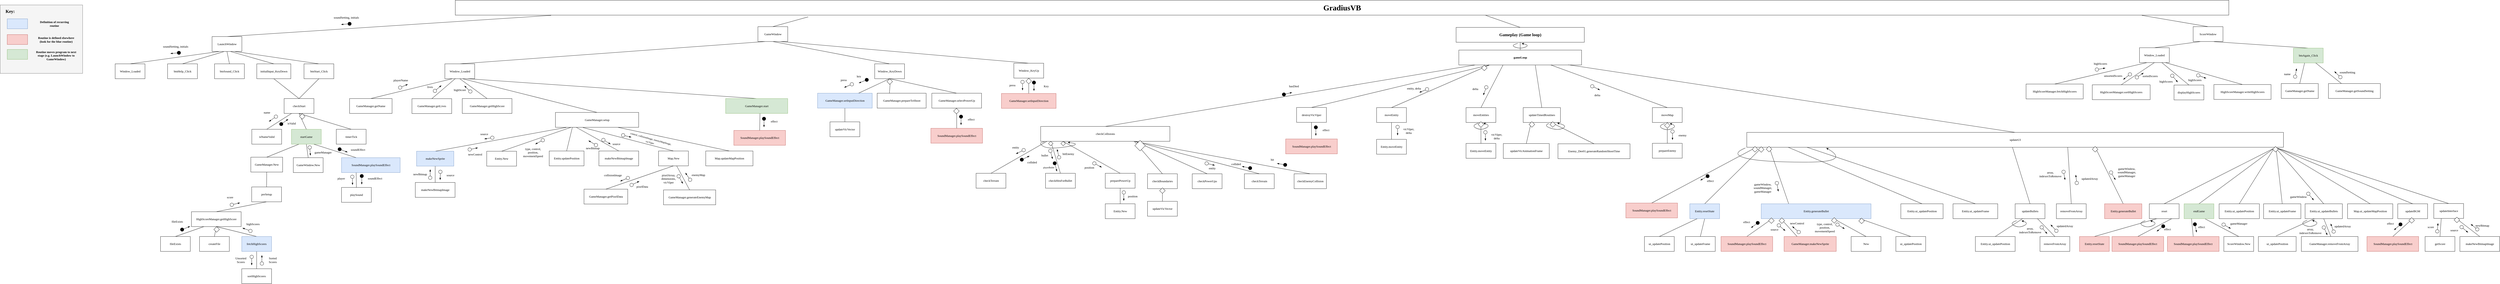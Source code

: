 <mxfile version="10.6.7" type="device"><diagram id="vSbgIM55qfm1b0_lMg71" name="Page-1"><mxGraphModel dx="6970" dy="3575" grid="1" gridSize="10" guides="1" tooltips="1" connect="1" arrows="1" fold="1" page="1" pageScale="1" pageWidth="10200" pageHeight="1200" background="none" math="0" shadow="0"><root><mxCell id="0"/><mxCell id="1" parent="0"/><mxCell id="5RbrXlskXXQ5Ae4WseAV-76" style="edgeStyle=none;curved=1;orthogonalLoop=1;jettySize=auto;html=1;exitX=0.5;exitY=1;exitDx=0;exitDy=0;entryX=0.5;entryY=0;entryDx=0;entryDy=0;startArrow=none;startFill=0;endArrow=none;endFill=0;fontFamily=Verdana;" edge="1" parent="1" source="5RbrXlskXXQ5Ae4WseAV-66" target="5RbrXlskXXQ5Ae4WseAV-75"><mxGeometry relative="1" as="geometry"/></mxCell><mxCell id="5RbrXlskXXQ5Ae4WseAV-83" style="edgeStyle=none;curved=1;orthogonalLoop=1;jettySize=auto;html=1;exitX=0.5;exitY=1;exitDx=0;exitDy=0;entryX=0.5;entryY=0;entryDx=0;entryDy=0;startArrow=none;startFill=0;endArrow=none;endFill=0;fontFamily=Verdana;" edge="1" parent="1" source="5RbrXlskXXQ5Ae4WseAV-66" target="5RbrXlskXXQ5Ae4WseAV-82"><mxGeometry relative="1" as="geometry"/></mxCell><mxCell id="5RbrXlskXXQ5Ae4WseAV-77" value="" style="whiteSpace=wrap;html=1;aspect=fixed;fillColor=#ffffff;gradientColor=none;fontFamily=Verdana;rotation=45;" vertex="1" parent="1"><mxGeometry x="1280.5" y="477.5" width="16" height="16" as="geometry"/></mxCell><mxCell id="5RbrXlskXXQ5Ae4WseAV-94" style="edgeStyle=none;curved=1;orthogonalLoop=1;jettySize=auto;html=1;exitX=0.054;exitY=1.017;exitDx=0;exitDy=0;entryX=0.5;entryY=0;entryDx=0;entryDy=0;startArrow=none;startFill=0;endArrow=none;endFill=0;fontFamily=Verdana;exitPerimeter=0;" edge="1" parent="1" source="5RbrXlskXXQ5Ae4WseAV-41" target="5RbrXlskXXQ5Ae4WseAV-43"><mxGeometry relative="1" as="geometry"/></mxCell><mxCell id="5RbrXlskXXQ5Ae4WseAV-162" style="edgeStyle=none;curved=1;orthogonalLoop=1;jettySize=auto;html=1;entryX=0.5;entryY=0;entryDx=0;entryDy=0;startArrow=none;startFill=0;endArrow=none;endFill=0;fontFamily=Verdana;exitX=0.199;exitY=1.117;exitDx=0;exitDy=0;exitPerimeter=0;" edge="1" parent="1" source="5RbrXlskXXQ5Ae4WseAV-41" target="5RbrXlskXXQ5Ae4WseAV-153"><mxGeometry relative="1" as="geometry"><mxPoint x="2502.5" y="78" as="sourcePoint"/></mxGeometry></mxCell><mxCell id="5RbrXlskXXQ5Ae4WseAV-41" value="&lt;p&gt;&lt;font style=&quot;font-size: 31px&quot;&gt;&lt;b&gt;GradiusVB&lt;/b&gt;&lt;/font&gt;&lt;/p&gt;" style="rounded=0;whiteSpace=wrap;html=1;fontFamily=Verdana;fillColor=#FFFFFF;gradientColor=none;" vertex="1" parent="1"><mxGeometry x="1904.5" y="17" width="7138" height="60" as="geometry"/></mxCell><mxCell id="5RbrXlskXXQ5Ae4WseAV-47" style="edgeStyle=none;curved=1;orthogonalLoop=1;jettySize=auto;html=1;exitX=0.25;exitY=1;exitDx=0;exitDy=0;entryX=0.5;entryY=0;entryDx=0;entryDy=0;startArrow=none;startFill=0;endArrow=none;endFill=0;fontFamily=Verdana;" edge="1" parent="1" source="5RbrXlskXXQ5Ae4WseAV-43" target="5RbrXlskXXQ5Ae4WseAV-46"><mxGeometry relative="1" as="geometry"/></mxCell><mxCell id="5RbrXlskXXQ5Ae4WseAV-43" value="&lt;p&gt;&lt;font&gt;LaunchWindow&lt;/font&gt;&lt;/p&gt;" style="rounded=0;whiteSpace=wrap;html=1;fontFamily=Verdana;aspect=fixed;fillColor=#FFFFFF;gradientColor=none;" vertex="1" parent="1"><mxGeometry x="925.5" y="163.5" width="120" height="60" as="geometry"/></mxCell><mxCell id="5RbrXlskXXQ5Ae4WseAV-46" value="&lt;p&gt;&lt;font&gt;Window_Loaded&lt;/font&gt;&lt;/p&gt;" style="rounded=0;whiteSpace=wrap;html=1;fontFamily=Verdana;aspect=fixed;fillColor=#FFFFFF;gradientColor=none;" vertex="1" parent="1"><mxGeometry x="535.5" y="273.5" width="120" height="60" as="geometry"/></mxCell><mxCell id="5RbrXlskXXQ5Ae4WseAV-48" value="" style="group;aspect=fixed;fillColor=#FFFFFF;gradientColor=none;fontFamily=Verdana;rotation=173.2;" vertex="1" connectable="0" parent="1"><mxGeometry x="1445" y="106" width="41" height="14" as="geometry"/></mxCell><mxCell id="5RbrXlskXXQ5Ae4WseAV-49" value="" style="ellipse;whiteSpace=wrap;html=1;aspect=fixed;fillColor=#000000;gradientColor=none;fontFamily=Verdana;rotation=173.2;" vertex="1" parent="5RbrXlskXXQ5Ae4WseAV-48"><mxGeometry x="27" y="-1" width="14" height="14" as="geometry"/></mxCell><mxCell id="5RbrXlskXXQ5Ae4WseAV-50" style="edgeStyle=none;rounded=0;orthogonalLoop=1;jettySize=auto;html=1;startArrow=none;startFill=0;endArrow=blockThin;endFill=1;fontFamily=Verdana;" edge="1" parent="5RbrXlskXXQ5Ae4WseAV-48" source="5RbrXlskXXQ5Ae4WseAV-49"><mxGeometry relative="1" as="geometry"><mxPoint y="9" as="targetPoint"/></mxGeometry></mxCell><mxCell id="5RbrXlskXXQ5Ae4WseAV-53" value="soundSetting, initials" style="text;html=1;strokeColor=none;fillColor=none;align=center;verticalAlign=middle;whiteSpace=wrap;rounded=0;fontFamily=Verdana;" vertex="1" parent="1"><mxGeometry x="1385.5" y="76.5" width="160" height="20" as="geometry"/></mxCell><mxCell id="5RbrXlskXXQ5Ae4WseAV-60" style="edgeStyle=none;curved=1;orthogonalLoop=1;jettySize=auto;html=1;exitX=0.5;exitY=0;exitDx=0;exitDy=0;entryX=0.387;entryY=1.019;entryDx=0;entryDy=0;entryPerimeter=0;startArrow=none;startFill=0;endArrow=none;endFill=0;fontFamily=Verdana;" edge="1" parent="1" source="5RbrXlskXXQ5Ae4WseAV-58" target="5RbrXlskXXQ5Ae4WseAV-43"><mxGeometry relative="1" as="geometry"/></mxCell><mxCell id="5RbrXlskXXQ5Ae4WseAV-58" value="&lt;p&gt;&lt;font&gt;btnHelp_Click&lt;/font&gt;&lt;/p&gt;" style="rounded=0;whiteSpace=wrap;html=1;fontFamily=Verdana;aspect=fixed;fillColor=#FFFFFF;gradientColor=none;" vertex="1" parent="1"><mxGeometry x="746.5" y="273.5" width="120" height="60" as="geometry"/></mxCell><mxCell id="5RbrXlskXXQ5Ae4WseAV-61" style="edgeStyle=none;curved=1;orthogonalLoop=1;jettySize=auto;html=1;exitX=0.5;exitY=0;exitDx=0;exitDy=0;entryX=0.5;entryY=1;entryDx=0;entryDy=0;startArrow=none;startFill=0;endArrow=none;endFill=0;fontFamily=Verdana;" edge="1" parent="1" source="5RbrXlskXXQ5Ae4WseAV-59" target="5RbrXlskXXQ5Ae4WseAV-43"><mxGeometry relative="1" as="geometry"/></mxCell><mxCell id="5RbrXlskXXQ5Ae4WseAV-59" value="&lt;p&gt;&lt;font&gt;btnSound_Click&lt;/font&gt;&lt;/p&gt;" style="rounded=0;whiteSpace=wrap;html=1;fontFamily=Verdana;aspect=fixed;fillColor=#FFFFFF;gradientColor=none;" vertex="1" parent="1"><mxGeometry x="935.5" y="273.5" width="120" height="60" as="geometry"/></mxCell><mxCell id="5RbrXlskXXQ5Ae4WseAV-63" style="edgeStyle=none;curved=1;orthogonalLoop=1;jettySize=auto;html=1;exitX=0.5;exitY=0;exitDx=0;exitDy=0;entryX=0.625;entryY=1.007;entryDx=0;entryDy=0;entryPerimeter=0;startArrow=none;startFill=0;endArrow=none;endFill=0;fontFamily=Verdana;" edge="1" parent="1" source="5RbrXlskXXQ5Ae4WseAV-62" target="5RbrXlskXXQ5Ae4WseAV-43"><mxGeometry relative="1" as="geometry"/></mxCell><mxCell id="5RbrXlskXXQ5Ae4WseAV-67" style="edgeStyle=none;curved=1;orthogonalLoop=1;jettySize=auto;html=1;exitX=0.5;exitY=1;exitDx=0;exitDy=0;entryX=0.5;entryY=0;entryDx=0;entryDy=0;startArrow=none;startFill=0;endArrow=none;endFill=0;fontFamily=Verdana;" edge="1" parent="1" source="5RbrXlskXXQ5Ae4WseAV-62" target="5RbrXlskXXQ5Ae4WseAV-66"><mxGeometry relative="1" as="geometry"/></mxCell><mxCell id="5RbrXlskXXQ5Ae4WseAV-62" value="&lt;p&gt;&lt;font&gt;initialInput_KeyDown&lt;/font&gt;&lt;/p&gt;" style="rounded=0;html=1;fontFamily=Verdana;fillColor=#FFFFFF;gradientColor=none;whiteSpace=wrap;" vertex="1" parent="1"><mxGeometry x="1105.5" y="273.5" width="137" height="60" as="geometry"/></mxCell><mxCell id="5RbrXlskXXQ5Ae4WseAV-65" style="edgeStyle=none;curved=1;orthogonalLoop=1;jettySize=auto;html=1;exitX=0.5;exitY=0;exitDx=0;exitDy=0;entryX=0.75;entryY=1;entryDx=0;entryDy=0;startArrow=none;startFill=0;endArrow=none;endFill=0;fontFamily=Verdana;" edge="1" parent="1" source="5RbrXlskXXQ5Ae4WseAV-64" target="5RbrXlskXXQ5Ae4WseAV-43"><mxGeometry relative="1" as="geometry"/></mxCell><mxCell id="5RbrXlskXXQ5Ae4WseAV-68" style="edgeStyle=none;curved=1;orthogonalLoop=1;jettySize=auto;html=1;exitX=0.5;exitY=1;exitDx=0;exitDy=0;startArrow=none;startFill=0;endArrow=none;endFill=0;fontFamily=Verdana;" edge="1" parent="1" source="5RbrXlskXXQ5Ae4WseAV-64"><mxGeometry relative="1" as="geometry"><mxPoint x="1275.5" y="413.5" as="targetPoint"/></mxGeometry></mxCell><mxCell id="5RbrXlskXXQ5Ae4WseAV-64" value="&lt;p&gt;&lt;font&gt;btnStart_Click&lt;/font&gt;&lt;/p&gt;" style="rounded=0;whiteSpace=wrap;html=1;fontFamily=Verdana;fillColor=#FFFFFF;gradientColor=none;" vertex="1" parent="1"><mxGeometry x="1295.5" y="273.5" width="120" height="60" as="geometry"/></mxCell><mxCell id="5RbrXlskXXQ5Ae4WseAV-70" style="edgeStyle=none;curved=1;orthogonalLoop=1;jettySize=auto;html=1;exitX=0.25;exitY=1;exitDx=0;exitDy=0;entryX=0.5;entryY=0;entryDx=0;entryDy=0;startArrow=none;startFill=0;endArrow=none;endFill=0;fontFamily=Verdana;" edge="1" parent="1" source="5RbrXlskXXQ5Ae4WseAV-66" target="5RbrXlskXXQ5Ae4WseAV-69"><mxGeometry relative="1" as="geometry"/></mxCell><mxCell id="5RbrXlskXXQ5Ae4WseAV-66" value="&lt;p&gt;&lt;font&gt;checkStart&lt;/font&gt;&lt;/p&gt;" style="rounded=0;whiteSpace=wrap;html=1;fontFamily=Verdana;fillColor=#FFFFFF;gradientColor=none;" vertex="1" parent="1"><mxGeometry x="1215.5" y="413.5" width="120" height="60" as="geometry"/></mxCell><mxCell id="5RbrXlskXXQ5Ae4WseAV-69" value="&lt;p&gt;&lt;font&gt;isNameValid&lt;/font&gt;&lt;/p&gt;" style="rounded=0;whiteSpace=wrap;html=1;fontFamily=Verdana;fillColor=#FFFFFF;gradientColor=none;" vertex="1" parent="1"><mxGeometry x="1085.5" y="537.5" width="120" height="60" as="geometry"/></mxCell><mxCell id="5RbrXlskXXQ5Ae4WseAV-71" value="" style="group;aspect=fixed;fillColor=#FFFFFF;gradientColor=none;fontFamily=Verdana;rotation=145;" vertex="1" connectable="0" parent="1"><mxGeometry x="1150.5" y="487.5" width="41" height="14" as="geometry"/></mxCell><mxCell id="5RbrXlskXXQ5Ae4WseAV-72" value="" style="ellipse;whiteSpace=wrap;html=1;aspect=fixed;fillColor=#FFFFFF;gradientColor=none;fontFamily=Verdana;rotation=145;" vertex="1" parent="5RbrXlskXXQ5Ae4WseAV-71"><mxGeometry x="25" y="-8" width="14" height="14" as="geometry"/></mxCell><mxCell id="5RbrXlskXXQ5Ae4WseAV-73" style="edgeStyle=none;rounded=0;orthogonalLoop=1;jettySize=auto;html=1;startArrow=none;startFill=0;endArrow=blockThin;endFill=1;fontFamily=Verdana;" edge="1" parent="5RbrXlskXXQ5Ae4WseAV-71" source="5RbrXlskXXQ5Ae4WseAV-72"><mxGeometry relative="1" as="geometry"><mxPoint x="4" y="19" as="targetPoint"/></mxGeometry></mxCell><mxCell id="5RbrXlskXXQ5Ae4WseAV-74" value="name" style="text;html=1;strokeColor=none;fillColor=none;align=center;verticalAlign=middle;whiteSpace=wrap;rounded=0;fontFamily=Verdana;" vertex="1" parent="1"><mxGeometry x="1114" y="459.5" width="65" height="20" as="geometry"/></mxCell><mxCell id="5RbrXlskXXQ5Ae4WseAV-98" style="edgeStyle=none;curved=1;orthogonalLoop=1;jettySize=auto;html=1;exitX=0.25;exitY=1;exitDx=0;exitDy=0;entryX=0.5;entryY=0;entryDx=0;entryDy=0;startArrow=none;startFill=0;endArrow=none;endFill=0;fontFamily=Verdana;" edge="1" parent="1" source="5RbrXlskXXQ5Ae4WseAV-75" target="5RbrXlskXXQ5Ae4WseAV-95"><mxGeometry relative="1" as="geometry"/></mxCell><mxCell id="5RbrXlskXXQ5Ae4WseAV-137" style="edgeStyle=none;curved=1;orthogonalLoop=1;jettySize=auto;html=1;exitX=0.75;exitY=1;exitDx=0;exitDy=0;entryX=0.25;entryY=0;entryDx=0;entryDy=0;startArrow=none;startFill=0;endArrow=none;endFill=0;fontFamily=Verdana;" edge="1" parent="1" source="5RbrXlskXXQ5Ae4WseAV-75" target="5RbrXlskXXQ5Ae4WseAV-138"><mxGeometry relative="1" as="geometry"><mxPoint x="1412.618" y="649.588" as="targetPoint"/></mxGeometry></mxCell><mxCell id="5RbrXlskXXQ5Ae4WseAV-155" style="edgeStyle=none;curved=1;orthogonalLoop=1;jettySize=auto;html=1;exitX=0.5;exitY=1;exitDx=0;exitDy=0;entryX=0.5;entryY=0;entryDx=0;entryDy=0;startArrow=none;startFill=0;endArrow=none;endFill=0;fontFamily=Verdana;" edge="1" parent="1" source="5RbrXlskXXQ5Ae4WseAV-75" target="5RbrXlskXXQ5Ae4WseAV-154"><mxGeometry relative="1" as="geometry"/></mxCell><mxCell id="5RbrXlskXXQ5Ae4WseAV-75" value="&lt;p&gt;&lt;font&gt;startGame&lt;/font&gt;&lt;/p&gt;" style="rounded=0;whiteSpace=wrap;html=1;fontFamily=Verdana;fillColor=#d5e8d4;strokeColor=#82b366;" vertex="1" parent="1"><mxGeometry x="1245" y="537.5" width="120" height="60" as="geometry"/></mxCell><mxCell id="5RbrXlskXXQ5Ae4WseAV-82" value="&lt;p&gt;&lt;font&gt;timerTick&lt;/font&gt;&lt;/p&gt;" style="rounded=0;whiteSpace=wrap;html=1;fontFamily=Verdana;fillColor=#FFFFFF;gradientColor=none;" vertex="1" parent="1"><mxGeometry x="1425.5" y="537.5" width="120" height="60" as="geometry"/></mxCell><mxCell id="5RbrXlskXXQ5Ae4WseAV-85" value="" style="group;aspect=fixed;fillColor=#FFFFFF;gradientColor=none;fontFamily=Verdana;rotation=-35;" vertex="1" connectable="0" parent="1"><mxGeometry x="1195" y="501.5" width="41" height="14" as="geometry"/></mxCell><mxCell id="5RbrXlskXXQ5Ae4WseAV-86" value="" style="ellipse;whiteSpace=wrap;html=1;aspect=fixed;fillColor=#000000;gradientColor=none;fontFamily=Verdana;rotation=-35;" vertex="1" parent="5RbrXlskXXQ5Ae4WseAV-85"><mxGeometry x="2" y="8" width="14" height="14" as="geometry"/></mxCell><mxCell id="5RbrXlskXXQ5Ae4WseAV-87" style="edgeStyle=none;rounded=0;orthogonalLoop=1;jettySize=auto;html=1;startArrow=none;startFill=0;endArrow=blockThin;endFill=1;fontFamily=Verdana;" edge="1" parent="5RbrXlskXXQ5Ae4WseAV-85" source="5RbrXlskXXQ5Ae4WseAV-86"><mxGeometry relative="1" as="geometry"><mxPoint x="37" y="-5" as="targetPoint"/></mxGeometry></mxCell><mxCell id="5RbrXlskXXQ5Ae4WseAV-88" value="isValid&lt;br&gt;" style="text;html=1;strokeColor=none;fillColor=none;align=center;verticalAlign=middle;whiteSpace=wrap;rounded=0;fontFamily=Verdana;" vertex="1" parent="1"><mxGeometry x="1225.5" y="503.5" width="40" height="20" as="geometry"/></mxCell><mxCell id="5RbrXlskXXQ5Ae4WseAV-89" value="" style="group;aspect=fixed;fillColor=#FFFFFF;gradientColor=none;fontFamily=Verdana;rotation=173.2;" vertex="1" connectable="0" parent="1"><mxGeometry x="758" y="223" width="41" height="14" as="geometry"/></mxCell><mxCell id="5RbrXlskXXQ5Ae4WseAV-90" value="" style="ellipse;whiteSpace=wrap;html=1;aspect=fixed;fillColor=#000000;gradientColor=none;fontFamily=Verdana;rotation=173.2;" vertex="1" parent="5RbrXlskXXQ5Ae4WseAV-89"><mxGeometry x="27" y="-1" width="14" height="14" as="geometry"/></mxCell><mxCell id="5RbrXlskXXQ5Ae4WseAV-91" style="edgeStyle=none;rounded=0;orthogonalLoop=1;jettySize=auto;html=1;startArrow=none;startFill=0;endArrow=blockThin;endFill=1;fontFamily=Verdana;" edge="1" parent="5RbrXlskXXQ5Ae4WseAV-89" source="5RbrXlskXXQ5Ae4WseAV-90"><mxGeometry relative="1" as="geometry"><mxPoint y="9" as="targetPoint"/></mxGeometry></mxCell><mxCell id="5RbrXlskXXQ5Ae4WseAV-92" value="soundSetting, initials" style="text;html=1;strokeColor=none;fillColor=none;align=center;verticalAlign=middle;whiteSpace=wrap;rounded=0;fontFamily=Verdana;" vertex="1" parent="1"><mxGeometry x="698.5" y="193.5" width="160" height="20" as="geometry"/></mxCell><mxCell id="5RbrXlskXXQ5Ae4WseAV-100" style="edgeStyle=none;curved=1;orthogonalLoop=1;jettySize=auto;html=1;exitX=0.5;exitY=1;exitDx=0;exitDy=0;entryX=0.5;entryY=0;entryDx=0;entryDy=0;startArrow=none;startFill=0;endArrow=none;endFill=0;fontFamily=Verdana;" edge="1" parent="1" source="5RbrXlskXXQ5Ae4WseAV-95" target="5RbrXlskXXQ5Ae4WseAV-99"><mxGeometry relative="1" as="geometry"><mxPoint x="1151" y="739" as="sourcePoint"/></mxGeometry></mxCell><mxCell id="5RbrXlskXXQ5Ae4WseAV-95" value="&lt;p&gt;GameManager.New&lt;/p&gt;" style="rounded=0;whiteSpace=wrap;html=1;fontFamily=Verdana;fillColor=#FFFFFF;gradientColor=none;" vertex="1" parent="1"><mxGeometry x="1081.5" y="650" width="128" height="60" as="geometry"/></mxCell><mxCell id="5RbrXlskXXQ5Ae4WseAV-102" style="edgeStyle=none;curved=1;orthogonalLoop=1;jettySize=auto;html=1;exitX=0.5;exitY=1;exitDx=0;exitDy=0;entryX=0.5;entryY=0;entryDx=0;entryDy=0;startArrow=none;startFill=0;endArrow=none;endFill=0;fontFamily=Verdana;" edge="1" parent="1" source="5RbrXlskXXQ5Ae4WseAV-99" target="5RbrXlskXXQ5Ae4WseAV-101"><mxGeometry relative="1" as="geometry"/></mxCell><mxCell id="5RbrXlskXXQ5Ae4WseAV-99" value="&lt;p&gt;&lt;font&gt;preSetup&lt;/font&gt;&lt;/p&gt;" style="rounded=0;whiteSpace=wrap;html=1;fontFamily=Verdana;fillColor=#FFFFFF;gradientColor=none;" vertex="1" parent="1"><mxGeometry x="1085" y="770" width="120" height="60" as="geometry"/></mxCell><mxCell id="5RbrXlskXXQ5Ae4WseAV-119" style="edgeStyle=none;curved=1;orthogonalLoop=1;jettySize=auto;html=1;exitX=0.5;exitY=1;exitDx=0;exitDy=0;entryX=0.5;entryY=0;entryDx=0;entryDy=0;startArrow=none;startFill=0;endArrow=none;endFill=0;fontFamily=Verdana;" edge="1" parent="1" source="5RbrXlskXXQ5Ae4WseAV-101" target="5RbrXlskXXQ5Ae4WseAV-118"><mxGeometry relative="1" as="geometry"/></mxCell><mxCell id="5RbrXlskXXQ5Ae4WseAV-101" value="&lt;p&gt;&lt;font&gt;HighScoreManager.getHighScore&lt;/font&gt;&lt;/p&gt;" style="rounded=0;whiteSpace=wrap;html=1;fontFamily=Verdana;fillColor=#FFFFFF;gradientColor=none;" vertex="1" parent="1"><mxGeometry x="842.5" y="870" width="200" height="60" as="geometry"/></mxCell><mxCell id="5RbrXlskXXQ5Ae4WseAV-103" value="" style="group;aspect=fixed;fillColor=#FFFFFF;gradientColor=none;fontFamily=Verdana;rotation=-15;" vertex="1" connectable="0" parent="1"><mxGeometry x="998" y="832" width="41" height="14" as="geometry"/></mxCell><mxCell id="5RbrXlskXXQ5Ae4WseAV-104" value="" style="ellipse;whiteSpace=wrap;html=1;aspect=fixed;fillColor=#ffffff;gradientColor=none;fontFamily=Verdana;rotation=-15;" vertex="1" parent="5RbrXlskXXQ5Ae4WseAV-103"><mxGeometry y="3" width="14" height="14" as="geometry"/></mxCell><mxCell id="5RbrXlskXXQ5Ae4WseAV-105" style="edgeStyle=none;rounded=0;orthogonalLoop=1;jettySize=auto;html=1;startArrow=none;startFill=0;endArrow=blockThin;endFill=1;fontFamily=Verdana;" edge="1" parent="5RbrXlskXXQ5Ae4WseAV-103" source="5RbrXlskXXQ5Ae4WseAV-104"><mxGeometry relative="1" as="geometry"><mxPoint x="40" y="2" as="targetPoint"/></mxGeometry></mxCell><mxCell id="5RbrXlskXXQ5Ae4WseAV-106" value="score" style="text;html=1;strokeColor=none;fillColor=none;align=center;verticalAlign=middle;whiteSpace=wrap;rounded=0;fontFamily=Verdana;" vertex="1" parent="1"><mxGeometry x="978" y="802" width="40" height="20" as="geometry"/></mxCell><mxCell id="5RbrXlskXXQ5Ae4WseAV-108" style="edgeStyle=none;curved=1;orthogonalLoop=1;jettySize=auto;html=1;exitX=0.5;exitY=0;exitDx=0;exitDy=0;entryX=0.25;entryY=1;entryDx=0;entryDy=0;startArrow=none;startFill=0;endArrow=none;endFill=0;fontFamily=Verdana;" edge="1" parent="1" source="5RbrXlskXXQ5Ae4WseAV-107" target="5RbrXlskXXQ5Ae4WseAV-101"><mxGeometry relative="1" as="geometry"/></mxCell><mxCell id="5RbrXlskXXQ5Ae4WseAV-107" value="fileExists" style="rounded=0;whiteSpace=wrap;html=1;fillColor=#FFFFFF;gradientColor=none;fontFamily=Verdana;" vertex="1" parent="1"><mxGeometry x="718" y="970" width="120" height="60" as="geometry"/></mxCell><mxCell id="5RbrXlskXXQ5Ae4WseAV-112" value="" style="group;aspect=fixed;fillColor=#FFFFFF;gradientColor=none;fontFamily=Verdana;rotation=-21.6;" vertex="1" connectable="0" parent="1"><mxGeometry x="797" y="930" width="41" height="14" as="geometry"/></mxCell><mxCell id="5RbrXlskXXQ5Ae4WseAV-113" value="" style="ellipse;whiteSpace=wrap;html=1;aspect=fixed;fillColor=#000000;gradientColor=none;fontFamily=Verdana;rotation=-21.6;" vertex="1" parent="5RbrXlskXXQ5Ae4WseAV-112"><mxGeometry x="1" y="5" width="14" height="14" as="geometry"/></mxCell><mxCell id="5RbrXlskXXQ5Ae4WseAV-114" style="edgeStyle=none;rounded=0;orthogonalLoop=1;jettySize=auto;html=1;startArrow=none;startFill=0;endArrow=blockThin;endFill=1;fontFamily=Verdana;" edge="1" parent="5RbrXlskXXQ5Ae4WseAV-112" source="5RbrXlskXXQ5Ae4WseAV-113"><mxGeometry relative="1" as="geometry"><mxPoint x="40" y="-1" as="targetPoint"/></mxGeometry></mxCell><mxCell id="5RbrXlskXXQ5Ae4WseAV-115" value="fileExists" style="text;html=1;strokeColor=none;fillColor=none;align=center;verticalAlign=middle;whiteSpace=wrap;rounded=0;fontFamily=Verdana;" vertex="1" parent="1"><mxGeometry x="759" y="900" width="53" height="20" as="geometry"/></mxCell><mxCell id="5RbrXlskXXQ5Ae4WseAV-117" style="edgeStyle=none;curved=1;orthogonalLoop=1;jettySize=auto;html=1;exitX=0.5;exitY=0;exitDx=0;exitDy=0;entryX=0.5;entryY=1;entryDx=0;entryDy=0;startArrow=none;startFill=0;endArrow=none;endFill=0;fontFamily=Verdana;" edge="1" parent="1" source="5RbrXlskXXQ5Ae4WseAV-116" target="5RbrXlskXXQ5Ae4WseAV-101"><mxGeometry relative="1" as="geometry"/></mxCell><mxCell id="5RbrXlskXXQ5Ae4WseAV-116" value="createFile" style="rounded=0;whiteSpace=wrap;html=1;fillColor=#FFFFFF;gradientColor=none;fontFamily=Verdana;" vertex="1" parent="1"><mxGeometry x="875" y="970" width="120" height="60" as="geometry"/></mxCell><mxCell id="5RbrXlskXXQ5Ae4WseAV-127" style="edgeStyle=none;curved=1;orthogonalLoop=1;jettySize=auto;html=1;exitX=0.5;exitY=1;exitDx=0;exitDy=0;entryX=0.5;entryY=0;entryDx=0;entryDy=0;startArrow=none;startFill=0;endArrow=none;endFill=0;fontFamily=Verdana;" edge="1" parent="1" source="5RbrXlskXXQ5Ae4WseAV-118" target="5RbrXlskXXQ5Ae4WseAV-126"><mxGeometry relative="1" as="geometry"/></mxCell><mxCell id="5RbrXlskXXQ5Ae4WseAV-118" value="&lt;p&gt;&lt;font&gt;fetchHighScores&lt;/font&gt;&lt;/p&gt;" style="rounded=0;whiteSpace=wrap;html=1;fontFamily=Verdana;fillColor=#dae8fc;strokeColor=#6c8ebf;" vertex="1" parent="1"><mxGeometry x="1045" y="970" width="120" height="60" as="geometry"/></mxCell><mxCell id="5RbrXlskXXQ5Ae4WseAV-120" value="" style="whiteSpace=wrap;html=1;aspect=fixed;fillColor=#ffffff;gradientColor=none;fontFamily=Verdana;rotation=45;" vertex="1" parent="1"><mxGeometry x="936" y="933.5" width="16" height="16" as="geometry"/></mxCell><mxCell id="5RbrXlskXXQ5Ae4WseAV-121" value="" style="group;aspect=fixed;fillColor=#FFFFFF;gradientColor=none;fontFamily=Verdana;rotation=-159;" vertex="1" connectable="0" parent="1"><mxGeometry x="1047" y="935.5" width="41" height="14" as="geometry"/></mxCell><mxCell id="5RbrXlskXXQ5Ae4WseAV-122" value="" style="ellipse;whiteSpace=wrap;html=1;aspect=fixed;fillColor=#ffffff;gradientColor=none;fontFamily=Verdana;rotation=-159;" vertex="1" parent="5RbrXlskXXQ5Ae4WseAV-121"><mxGeometry x="26" y="5" width="14" height="14" as="geometry"/></mxCell><mxCell id="5RbrXlskXXQ5Ae4WseAV-123" style="edgeStyle=none;rounded=0;orthogonalLoop=1;jettySize=auto;html=1;startArrow=none;startFill=0;endArrow=blockThin;endFill=1;fontFamily=Verdana;" edge="1" parent="5RbrXlskXXQ5Ae4WseAV-121" source="5RbrXlskXXQ5Ae4WseAV-122"><mxGeometry relative="1" as="geometry"><mxPoint x="1" as="targetPoint"/></mxGeometry></mxCell><mxCell id="5RbrXlskXXQ5Ae4WseAV-125" value="highScores" style="text;html=1;strokeColor=none;fillColor=none;align=center;verticalAlign=middle;whiteSpace=wrap;rounded=0;fontFamily=Verdana;" vertex="1" parent="1"><mxGeometry x="1052" y="910" width="77" height="20" as="geometry"/></mxCell><mxCell id="5RbrXlskXXQ5Ae4WseAV-126" value="&lt;p&gt;&lt;font&gt;sortHighScores&lt;/font&gt;&lt;/p&gt;" style="rounded=0;whiteSpace=wrap;html=1;fontFamily=Verdana;fillColor=#FFFFFF;gradientColor=none;" vertex="1" parent="1"><mxGeometry x="1045" y="1100" width="120" height="60" as="geometry"/></mxCell><mxCell id="5RbrXlskXXQ5Ae4WseAV-128" value="" style="group;aspect=fixed;fillColor=#FFFFFF;gradientColor=none;fontFamily=Verdana;rotation=90;" vertex="1" connectable="0" parent="1"><mxGeometry x="1064" y="1058" width="41" height="14" as="geometry"/></mxCell><mxCell id="5RbrXlskXXQ5Ae4WseAV-129" value="" style="ellipse;whiteSpace=wrap;html=1;aspect=fixed;fillColor=#ffffff;gradientColor=none;fontFamily=Verdana;rotation=90;" vertex="1" parent="5RbrXlskXXQ5Ae4WseAV-128"><mxGeometry x="14" y="-13" width="14" height="14" as="geometry"/></mxCell><mxCell id="5RbrXlskXXQ5Ae4WseAV-130" style="edgeStyle=none;rounded=0;orthogonalLoop=1;jettySize=auto;html=1;startArrow=none;startFill=0;endArrow=blockThin;endFill=1;fontFamily=Verdana;" edge="1" parent="5RbrXlskXXQ5Ae4WseAV-128" source="5RbrXlskXXQ5Ae4WseAV-129"><mxGeometry relative="1" as="geometry"><mxPoint x="21" y="28" as="targetPoint"/></mxGeometry></mxCell><mxCell id="5RbrXlskXXQ5Ae4WseAV-131" value="Unsorted Scores" style="text;html=1;strokeColor=none;fillColor=none;align=center;verticalAlign=middle;whiteSpace=wrap;rounded=0;fontFamily=Verdana;" vertex="1" parent="1"><mxGeometry x="1014.5" y="1051" width="53" height="28" as="geometry"/></mxCell><mxCell id="5RbrXlskXXQ5Ae4WseAV-132" value="Sorted Scores" style="text;html=1;strokeColor=none;fillColor=none;align=center;verticalAlign=middle;whiteSpace=wrap;rounded=0;fontFamily=Verdana;" vertex="1" parent="1"><mxGeometry x="1144.5" y="1052.5" width="50" height="25" as="geometry"/></mxCell><mxCell id="5RbrXlskXXQ5Ae4WseAV-133" value="" style="group;aspect=fixed;fillColor=#FFFFFF;gradientColor=none;fontFamily=Verdana;rotation=-90;" vertex="1" connectable="0" parent="1"><mxGeometry x="1105" y="1058" width="41" height="14" as="geometry"/></mxCell><mxCell id="5RbrXlskXXQ5Ae4WseAV-134" value="" style="ellipse;whiteSpace=wrap;html=1;aspect=fixed;fillColor=#ffffff;gradientColor=none;fontFamily=Verdana;rotation=-90;" vertex="1" parent="5RbrXlskXXQ5Ae4WseAV-133"><mxGeometry x="14" y="14" width="14" height="14" as="geometry"/></mxCell><mxCell id="5RbrXlskXXQ5Ae4WseAV-135" style="edgeStyle=none;rounded=0;orthogonalLoop=1;jettySize=auto;html=1;startArrow=none;startFill=0;endArrow=blockThin;endFill=1;fontFamily=Verdana;" edge="1" parent="5RbrXlskXXQ5Ae4WseAV-133" source="5RbrXlskXXQ5Ae4WseAV-134"><mxGeometry relative="1" as="geometry"><mxPoint x="21" y="-13" as="targetPoint"/></mxGeometry></mxCell><mxCell id="5RbrXlskXXQ5Ae4WseAV-144" style="edgeStyle=none;curved=1;orthogonalLoop=1;jettySize=auto;html=1;exitX=0.25;exitY=1;exitDx=0;exitDy=0;entryX=0.5;entryY=0;entryDx=0;entryDy=0;startArrow=none;startFill=0;endArrow=none;endFill=0;fontFamily=Verdana;" edge="1" parent="1" source="5RbrXlskXXQ5Ae4WseAV-138" target="5RbrXlskXXQ5Ae4WseAV-143"><mxGeometry relative="1" as="geometry"/></mxCell><mxCell id="5RbrXlskXXQ5Ae4WseAV-138" value="&lt;p&gt;&lt;font&gt;SoundManager.playSoundEffect&lt;/font&gt;&lt;/p&gt;" style="rounded=0;whiteSpace=wrap;html=1;fontFamily=Verdana;fillColor=#dae8fc;strokeColor=#6c8ebf;" vertex="1" parent="1"><mxGeometry x="1446.5" y="652" width="236" height="60" as="geometry"/></mxCell><mxCell id="5RbrXlskXXQ5Ae4WseAV-139" value="" style="group;aspect=fixed;fillColor=#FFFFFF;gradientColor=none;fontFamily=Verdana;rotation=20;" vertex="1" connectable="0" parent="1"><mxGeometry x="1431" y="616" width="41" height="14" as="geometry"/></mxCell><mxCell id="5RbrXlskXXQ5Ae4WseAV-140" value="" style="ellipse;whiteSpace=wrap;html=1;aspect=fixed;fillColor=#000000;gradientColor=none;fontFamily=Verdana;rotation=20;" vertex="1" parent="5RbrXlskXXQ5Ae4WseAV-139"><mxGeometry x="1" y="-5" width="14" height="14" as="geometry"/></mxCell><mxCell id="5RbrXlskXXQ5Ae4WseAV-141" style="edgeStyle=none;rounded=0;orthogonalLoop=1;jettySize=auto;html=1;startArrow=none;startFill=0;endArrow=blockThin;endFill=1;fontFamily=Verdana;" edge="1" parent="5RbrXlskXXQ5Ae4WseAV-139" source="5RbrXlskXXQ5Ae4WseAV-140"><mxGeometry relative="1" as="geometry"><mxPoint x="40" y="14" as="targetPoint"/></mxGeometry></mxCell><mxCell id="5RbrXlskXXQ5Ae4WseAV-142" value="soundEffect" style="text;html=1;strokeColor=none;fillColor=none;align=center;verticalAlign=middle;whiteSpace=wrap;rounded=0;fontFamily=Verdana;" vertex="1" parent="1"><mxGeometry x="1472.5" y="610" width="80" height="20" as="geometry"/></mxCell><mxCell id="5RbrXlskXXQ5Ae4WseAV-143" value="&lt;p&gt;&lt;font&gt;playSound&lt;/font&gt;&lt;/p&gt;" style="rounded=0;whiteSpace=wrap;html=1;fontFamily=Verdana;fillColor=#FFFFFF;gradientColor=none;" vertex="1" parent="1"><mxGeometry x="1446.5" y="772" width="120" height="60" as="geometry"/></mxCell><mxCell id="5RbrXlskXXQ5Ae4WseAV-145" value="" style="group;aspect=fixed;fillColor=#FFFFFF;gradientColor=none;fontFamily=Verdana;rotation=90;" vertex="1" connectable="0" parent="1"><mxGeometry x="1507" y="732" width="41" height="14" as="geometry"/></mxCell><mxCell id="5RbrXlskXXQ5Ae4WseAV-146" value="" style="ellipse;whiteSpace=wrap;html=1;aspect=fixed;fillColor=#000000;gradientColor=none;fontFamily=Verdana;rotation=90;" vertex="1" parent="5RbrXlskXXQ5Ae4WseAV-145"><mxGeometry x="14" y="-13" width="14" height="14" as="geometry"/></mxCell><mxCell id="5RbrXlskXXQ5Ae4WseAV-147" style="edgeStyle=none;rounded=0;orthogonalLoop=1;jettySize=auto;html=1;startArrow=none;startFill=0;endArrow=blockThin;endFill=1;fontFamily=Verdana;" edge="1" parent="5RbrXlskXXQ5Ae4WseAV-145" source="5RbrXlskXXQ5Ae4WseAV-146"><mxGeometry relative="1" as="geometry"><mxPoint x="21" y="28" as="targetPoint"/></mxGeometry></mxCell><mxCell id="5RbrXlskXXQ5Ae4WseAV-148" value="soundEffect" style="text;html=1;strokeColor=none;fillColor=none;align=center;verticalAlign=middle;whiteSpace=wrap;rounded=0;fontFamily=Verdana;" vertex="1" parent="1"><mxGeometry x="1548.5" y="726" width="65" height="20" as="geometry"/></mxCell><mxCell id="5RbrXlskXXQ5Ae4WseAV-149" value="" style="group;aspect=fixed;fillColor=#FFFFFF;gradientColor=none;fontFamily=Verdana;rotation=90;" vertex="1" connectable="0" parent="1"><mxGeometry x="1470" y="735" width="41" height="14" as="geometry"/></mxCell><mxCell id="5RbrXlskXXQ5Ae4WseAV-150" value="" style="ellipse;whiteSpace=wrap;html=1;aspect=fixed;fillColor=#ffffff;gradientColor=none;fontFamily=Verdana;rotation=90;" vertex="1" parent="5RbrXlskXXQ5Ae4WseAV-149"><mxGeometry x="13" y="-13" width="14" height="14" as="geometry"/></mxCell><mxCell id="5RbrXlskXXQ5Ae4WseAV-151" style="edgeStyle=none;rounded=0;orthogonalLoop=1;jettySize=auto;html=1;startArrow=none;startFill=0;endArrow=blockThin;endFill=1;fontFamily=Verdana;" edge="1" parent="5RbrXlskXXQ5Ae4WseAV-149" source="5RbrXlskXXQ5Ae4WseAV-150"><mxGeometry relative="1" as="geometry"><mxPoint x="21" y="27" as="targetPoint"/></mxGeometry></mxCell><mxCell id="5RbrXlskXXQ5Ae4WseAV-152" value="player" style="text;html=1;strokeColor=none;fillColor=none;align=center;verticalAlign=middle;whiteSpace=wrap;rounded=0;fontFamily=Verdana;" vertex="1" parent="1"><mxGeometry x="1422.5" y="726" width="45" height="20" as="geometry"/></mxCell><mxCell id="5RbrXlskXXQ5Ae4WseAV-164" style="edgeStyle=none;curved=1;orthogonalLoop=1;jettySize=auto;html=1;exitX=0.25;exitY=1;exitDx=0;exitDy=0;entryX=0.5;entryY=0;entryDx=0;entryDy=0;startArrow=none;startFill=0;endArrow=none;endFill=0;fontFamily=Verdana;" edge="1" parent="1" source="5RbrXlskXXQ5Ae4WseAV-153" target="5RbrXlskXXQ5Ae4WseAV-163"><mxGeometry relative="1" as="geometry"/></mxCell><mxCell id="5RbrXlskXXQ5Ae4WseAV-278" style="edgeStyle=none;curved=1;orthogonalLoop=1;jettySize=auto;html=1;exitX=0.5;exitY=1;exitDx=0;exitDy=0;entryX=0.5;entryY=0;entryDx=0;entryDy=0;startArrow=none;startFill=0;endArrow=none;endFill=0;fontFamily=Verdana;" edge="1" parent="1" source="5RbrXlskXXQ5Ae4WseAV-153" target="5RbrXlskXXQ5Ae4WseAV-275"><mxGeometry relative="1" as="geometry"/></mxCell><mxCell id="5RbrXlskXXQ5Ae4WseAV-153" value="&lt;p&gt;&lt;font&gt;GameWindow&lt;/font&gt;&lt;/p&gt;" style="rounded=0;whiteSpace=wrap;html=1;fontFamily=Verdana;fillColor=#FFFFFF;gradientColor=none;" vertex="1" parent="1"><mxGeometry x="3122.5" y="123.5" width="120" height="60" as="geometry"/></mxCell><mxCell id="5RbrXlskXXQ5Ae4WseAV-154" value="&lt;p&gt;&lt;font&gt;GameWindow.New&lt;/font&gt;&lt;/p&gt;" style="rounded=0;whiteSpace=wrap;html=1;fontFamily=Verdana;fillColor=#FFFFFF;gradientColor=none;" vertex="1" parent="1"><mxGeometry x="1252.5" y="652" width="120" height="60" as="geometry"/></mxCell><mxCell id="5RbrXlskXXQ5Ae4WseAV-158" value="" style="group;aspect=fixed;fillColor=#FFFFFF;gradientColor=none;fontFamily=Verdana;rotation=85;" vertex="1" connectable="0" parent="1"><mxGeometry x="1299.5" y="616.5" width="41" height="14" as="geometry"/></mxCell><mxCell id="5RbrXlskXXQ5Ae4WseAV-159" value="" style="ellipse;whiteSpace=wrap;html=1;aspect=fixed;fillColor=#ffffff;gradientColor=none;fontFamily=Verdana;rotation=85;" vertex="1" parent="5RbrXlskXXQ5Ae4WseAV-158"><mxGeometry x="12" y="-13" width="14" height="14" as="geometry"/></mxCell><mxCell id="5RbrXlskXXQ5Ae4WseAV-160" style="edgeStyle=none;rounded=0;orthogonalLoop=1;jettySize=auto;html=1;startArrow=none;startFill=0;endArrow=blockThin;endFill=1;fontFamily=Verdana;" edge="1" parent="5RbrXlskXXQ5Ae4WseAV-158" source="5RbrXlskXXQ5Ae4WseAV-159"><mxGeometry relative="1" as="geometry"><mxPoint x="22" y="27" as="targetPoint"/></mxGeometry></mxCell><mxCell id="5RbrXlskXXQ5Ae4WseAV-161" value="gameManager" style="text;html=1;strokeColor=none;fillColor=none;align=center;verticalAlign=middle;whiteSpace=wrap;rounded=0;fontFamily=Verdana;" vertex="1" parent="1"><mxGeometry x="1328.5" y="620.5" width="87" height="20" as="geometry"/></mxCell><mxCell id="5RbrXlskXXQ5Ae4WseAV-163" value="&lt;p&gt;&lt;font&gt;Window_Loaded&lt;/font&gt;&lt;/p&gt;" style="rounded=0;whiteSpace=wrap;html=1;fontFamily=Verdana;fillColor=#FFFFFF;gradientColor=none;" vertex="1" parent="1"><mxGeometry x="1862.5" y="273.5" width="120" height="60" as="geometry"/></mxCell><mxCell id="5RbrXlskXXQ5Ae4WseAV-166" style="edgeStyle=none;curved=1;orthogonalLoop=1;jettySize=auto;html=1;exitX=0.5;exitY=0;exitDx=0;exitDy=0;entryX=0.25;entryY=1;entryDx=0;entryDy=0;startArrow=none;startFill=0;endArrow=none;endFill=0;fontFamily=Verdana;" edge="1" parent="1" source="5RbrXlskXXQ5Ae4WseAV-165" target="5RbrXlskXXQ5Ae4WseAV-163"><mxGeometry relative="1" as="geometry"/></mxCell><mxCell id="5RbrXlskXXQ5Ae4WseAV-165" value="&lt;p&gt;&lt;font&gt;GameManager.getName&lt;/font&gt;&lt;/p&gt;" style="rounded=0;whiteSpace=wrap;html=1;fontFamily=Verdana;fillColor=#FFFFFF;gradientColor=none;" vertex="1" parent="1"><mxGeometry x="1479" y="413.5" width="171" height="60" as="geometry"/></mxCell><mxCell id="5RbrXlskXXQ5Ae4WseAV-167" value="" style="group;aspect=fixed;fillColor=#FFFFFF;gradientColor=none;fontFamily=Verdana;rotation=-23.4;" vertex="1" connectable="0" parent="1"><mxGeometry x="1674.5" y="357" width="41" height="14" as="geometry"/></mxCell><mxCell id="5RbrXlskXXQ5Ae4WseAV-168" value="" style="ellipse;whiteSpace=wrap;html=1;aspect=fixed;fillColor=#ffffff;gradientColor=none;fontFamily=Verdana;rotation=-23.4;" vertex="1" parent="5RbrXlskXXQ5Ae4WseAV-167"><mxGeometry x="1" y="5" width="14" height="14" as="geometry"/></mxCell><mxCell id="5RbrXlskXXQ5Ae4WseAV-169" style="edgeStyle=none;rounded=0;orthogonalLoop=1;jettySize=auto;html=1;startArrow=none;startFill=0;endArrow=blockThin;endFill=1;fontFamily=Verdana;" edge="1" parent="5RbrXlskXXQ5Ae4WseAV-167" source="5RbrXlskXXQ5Ae4WseAV-168"><mxGeometry relative="1" as="geometry"><mxPoint x="39" y="-1" as="targetPoint"/></mxGeometry></mxCell><mxCell id="5RbrXlskXXQ5Ae4WseAV-170" value="playerName" style="text;html=1;strokeColor=none;fillColor=none;align=center;verticalAlign=middle;whiteSpace=wrap;rounded=0;fontFamily=Verdana;" vertex="1" parent="1"><mxGeometry x="1642.5" y="330" width="84" height="20" as="geometry"/></mxCell><mxCell id="5RbrXlskXXQ5Ae4WseAV-172" style="edgeStyle=none;curved=1;orthogonalLoop=1;jettySize=auto;html=1;exitX=0.5;exitY=0;exitDx=0;exitDy=0;entryX=0.355;entryY=0.984;entryDx=0;entryDy=0;entryPerimeter=0;startArrow=none;startFill=0;endArrow=none;endFill=0;fontFamily=Verdana;" edge="1" parent="1" source="5RbrXlskXXQ5Ae4WseAV-171" target="5RbrXlskXXQ5Ae4WseAV-163"><mxGeometry relative="1" as="geometry"/></mxCell><mxCell id="5RbrXlskXXQ5Ae4WseAV-171" value="GameManager.getLives" style="rounded=0;whiteSpace=wrap;html=1;fillColor=#FFFFFF;gradientColor=none;fontFamily=Verdana;" vertex="1" parent="1"><mxGeometry x="1730" y="414" width="160" height="60" as="geometry"/></mxCell><mxCell id="5RbrXlskXXQ5Ae4WseAV-173" value="" style="group;aspect=fixed;fillColor=#FFFFFF;gradientColor=none;fontFamily=Verdana;rotation=-40;" vertex="1" connectable="0" parent="1"><mxGeometry x="1812.5" y="366.5" width="41" height="14" as="geometry"/></mxCell><mxCell id="5RbrXlskXXQ5Ae4WseAV-174" value="" style="ellipse;whiteSpace=wrap;html=1;aspect=fixed;fillColor=#ffffff;gradientColor=none;fontFamily=Verdana;rotation=-40;" vertex="1" parent="5RbrXlskXXQ5Ae4WseAV-173"><mxGeometry x="3" y="9" width="14" height="14" as="geometry"/></mxCell><mxCell id="5RbrXlskXXQ5Ae4WseAV-175" style="edgeStyle=none;rounded=0;orthogonalLoop=1;jettySize=auto;html=1;startArrow=none;startFill=0;endArrow=blockThin;endFill=1;fontFamily=Verdana;" edge="1" parent="5RbrXlskXXQ5Ae4WseAV-173" source="5RbrXlskXXQ5Ae4WseAV-174"><mxGeometry relative="1" as="geometry"><mxPoint x="36" y="-6" as="targetPoint"/></mxGeometry></mxCell><mxCell id="5RbrXlskXXQ5Ae4WseAV-176" value="lives" style="text;html=1;strokeColor=none;fillColor=none;align=center;verticalAlign=middle;whiteSpace=wrap;rounded=0;fontFamily=Verdana;" vertex="1" parent="1"><mxGeometry x="1782.5" y="357" width="40" height="20" as="geometry"/></mxCell><mxCell id="5RbrXlskXXQ5Ae4WseAV-178" style="edgeStyle=none;curved=1;orthogonalLoop=1;jettySize=auto;html=1;exitX=0.5;exitY=0;exitDx=0;exitDy=0;entryX=0.5;entryY=1;entryDx=0;entryDy=0;startArrow=none;startFill=0;endArrow=none;endFill=0;fontFamily=Verdana;" edge="1" parent="1" source="5RbrXlskXXQ5Ae4WseAV-177" target="5RbrXlskXXQ5Ae4WseAV-163"><mxGeometry relative="1" as="geometry"/></mxCell><mxCell id="5RbrXlskXXQ5Ae4WseAV-177" value="&lt;p&gt;&lt;font&gt;GameManager.getHighScore&lt;/font&gt;&lt;/p&gt;" style="rounded=0;whiteSpace=wrap;html=1;fontFamily=Verdana;fillColor=#FFFFFF;gradientColor=none;" vertex="1" parent="1"><mxGeometry x="1932.5" y="413.5" width="200" height="60" as="geometry"/></mxCell><mxCell id="5RbrXlskXXQ5Ae4WseAV-179" value="" style="group;aspect=fixed;fillColor=#FFFFFF;gradientColor=none;fontFamily=Verdana;rotation=-135;" vertex="1" connectable="0" parent="1"><mxGeometry x="1935" y="369" width="41" height="14" as="geometry"/></mxCell><mxCell id="5RbrXlskXXQ5Ae4WseAV-180" value="" style="ellipse;whiteSpace=wrap;html=1;aspect=fixed;fillColor=#ffffff;gradientColor=none;fontFamily=Verdana;rotation=-135;" vertex="1" parent="5RbrXlskXXQ5Ae4WseAV-179"><mxGeometry x="23" y="9" width="14" height="14" as="geometry"/></mxCell><mxCell id="5RbrXlskXXQ5Ae4WseAV-181" style="edgeStyle=none;rounded=0;orthogonalLoop=1;jettySize=auto;html=1;startArrow=none;startFill=0;endArrow=blockThin;endFill=1;fontFamily=Verdana;" edge="1" parent="5RbrXlskXXQ5Ae4WseAV-179" source="5RbrXlskXXQ5Ae4WseAV-180"><mxGeometry relative="1" as="geometry"><mxPoint x="6" y="-7" as="targetPoint"/></mxGeometry></mxCell><mxCell id="5RbrXlskXXQ5Ae4WseAV-183" value="highScore" style="text;html=1;strokeColor=none;fillColor=none;align=center;verticalAlign=middle;whiteSpace=wrap;rounded=0;fontFamily=Verdana;" vertex="1" parent="1"><mxGeometry x="1902.5" y="369" width="40" height="20" as="geometry"/></mxCell><mxCell id="5RbrXlskXXQ5Ae4WseAV-185" style="edgeStyle=none;curved=1;orthogonalLoop=1;jettySize=auto;html=1;exitX=0.5;exitY=0;exitDx=0;exitDy=0;entryX=0.61;entryY=1.008;entryDx=0;entryDy=0;entryPerimeter=0;startArrow=none;startFill=0;endArrow=none;endFill=0;fontFamily=Verdana;" edge="1" parent="1" source="5RbrXlskXXQ5Ae4WseAV-184" target="5RbrXlskXXQ5Ae4WseAV-163"><mxGeometry relative="1" as="geometry"/></mxCell><mxCell id="5RbrXlskXXQ5Ae4WseAV-187" style="edgeStyle=none;curved=1;orthogonalLoop=1;jettySize=auto;html=1;exitX=0.131;exitY=1.006;exitDx=0;exitDy=0;entryX=0.5;entryY=0;entryDx=0;entryDy=0;startArrow=none;startFill=0;endArrow=none;endFill=0;fontFamily=Verdana;exitPerimeter=0;" edge="1" parent="1" source="5RbrXlskXXQ5Ae4WseAV-184" target="5RbrXlskXXQ5Ae4WseAV-186"><mxGeometry relative="1" as="geometry"/></mxCell><mxCell id="5RbrXlskXXQ5Ae4WseAV-189" style="edgeStyle=none;curved=1;orthogonalLoop=1;jettySize=auto;html=1;exitX=0.184;exitY=1.006;exitDx=0;exitDy=0;entryX=0.5;entryY=0;entryDx=0;entryDy=0;startArrow=none;startFill=0;endArrow=none;endFill=0;fontFamily=Verdana;exitPerimeter=0;" edge="1" parent="1" source="5RbrXlskXXQ5Ae4WseAV-184" target="5RbrXlskXXQ5Ae4WseAV-188"><mxGeometry relative="1" as="geometry"/></mxCell><mxCell id="5RbrXlskXXQ5Ae4WseAV-184" value="&lt;p&gt;&lt;font&gt;GameManager.setup&lt;/font&gt;&lt;/p&gt;" style="rounded=0;whiteSpace=wrap;html=1;fontFamily=Verdana;fillColor=#FFFFFF;gradientColor=none;" vertex="1" parent="1"><mxGeometry x="2307.5" y="469.5" width="335" height="60" as="geometry"/></mxCell><mxCell id="5RbrXlskXXQ5Ae4WseAV-191" style="edgeStyle=none;curved=1;orthogonalLoop=1;jettySize=auto;html=1;exitX=0.5;exitY=1;exitDx=0;exitDy=0;entryX=0.5;entryY=0;entryDx=0;entryDy=0;startArrow=none;startFill=0;endArrow=none;endFill=0;fontFamily=Verdana;" edge="1" parent="1" source="5RbrXlskXXQ5Ae4WseAV-186" target="5RbrXlskXXQ5Ae4WseAV-190"><mxGeometry relative="1" as="geometry"/></mxCell><mxCell id="5RbrXlskXXQ5Ae4WseAV-186" value="&lt;p&gt;&lt;font&gt;makeNewSprite&lt;/font&gt;&lt;/p&gt;" style="rounded=0;whiteSpace=wrap;html=1;fontFamily=Verdana;fillColor=#dae8fc;strokeColor=#6c8ebf;" vertex="1" parent="1"><mxGeometry x="1748.5" y="626" width="150" height="60" as="geometry"/></mxCell><mxCell id="5RbrXlskXXQ5Ae4WseAV-188" value="&lt;p&gt;&lt;font&gt;Entity.New&lt;/font&gt;&lt;/p&gt;" style="rounded=0;whiteSpace=wrap;html=1;fontFamily=Verdana;fillColor=#FFFFFF;gradientColor=none;" vertex="1" parent="1"><mxGeometry x="2031" y="626" width="120" height="60" as="geometry"/></mxCell><mxCell id="5RbrXlskXXQ5Ae4WseAV-190" value="&lt;p&gt;&lt;font&gt;makeNewBitmapImage&lt;/font&gt;&lt;/p&gt;" style="rounded=0;whiteSpace=wrap;html=1;fontFamily=Verdana;fillColor=#FFFFFF;gradientColor=none;" vertex="1" parent="1"><mxGeometry x="1743.5" y="752" width="160" height="60" as="geometry"/></mxCell><mxCell id="5RbrXlskXXQ5Ae4WseAV-192" value="" style="group;aspect=fixed;fillColor=#FFFFFF;gradientColor=none;fontFamily=Verdana;rotation=-90;" vertex="1" connectable="0" parent="1"><mxGeometry x="1782.5" y="712" width="41" height="14" as="geometry"/></mxCell><mxCell id="5RbrXlskXXQ5Ae4WseAV-193" value="" style="ellipse;whiteSpace=wrap;html=1;aspect=fixed;fillColor=#ffffff;gradientColor=none;fontFamily=Verdana;rotation=-90;" vertex="1" parent="5RbrXlskXXQ5Ae4WseAV-192"><mxGeometry x="14" y="14" width="14" height="14" as="geometry"/></mxCell><mxCell id="5RbrXlskXXQ5Ae4WseAV-194" style="edgeStyle=none;rounded=0;orthogonalLoop=1;jettySize=auto;html=1;startArrow=none;startFill=0;endArrow=blockThin;endFill=1;fontFamily=Verdana;" edge="1" parent="5RbrXlskXXQ5Ae4WseAV-192" source="5RbrXlskXXQ5Ae4WseAV-193"><mxGeometry relative="1" as="geometry"><mxPoint x="21" y="-13" as="targetPoint"/></mxGeometry></mxCell><mxCell id="5RbrXlskXXQ5Ae4WseAV-195" value="newBitmap" style="text;html=1;strokeColor=none;fillColor=none;align=center;verticalAlign=middle;whiteSpace=wrap;rounded=0;fontFamily=Verdana;" vertex="1" parent="1"><mxGeometry x="1742.5" y="709" width="40" height="20" as="geometry"/></mxCell><mxCell id="5RbrXlskXXQ5Ae4WseAV-196" value="" style="group;aspect=fixed;fillColor=#FFFFFF;gradientColor=none;fontFamily=Verdana;rotation=91;" vertex="1" connectable="0" parent="1"><mxGeometry x="1823.5" y="715" width="41" height="14" as="geometry"/></mxCell><mxCell id="5RbrXlskXXQ5Ae4WseAV-197" value="" style="ellipse;whiteSpace=wrap;html=1;aspect=fixed;fillColor=#ffffff;gradientColor=none;fontFamily=Verdana;rotation=91;" vertex="1" parent="5RbrXlskXXQ5Ae4WseAV-196"><mxGeometry x="14" y="-13" width="14" height="14" as="geometry"/></mxCell><mxCell id="5RbrXlskXXQ5Ae4WseAV-198" style="edgeStyle=none;rounded=0;orthogonalLoop=1;jettySize=auto;html=1;startArrow=none;startFill=0;endArrow=blockThin;endFill=1;fontFamily=Verdana;" edge="1" parent="5RbrXlskXXQ5Ae4WseAV-196" source="5RbrXlskXXQ5Ae4WseAV-197"><mxGeometry relative="1" as="geometry"><mxPoint x="20" y="27" as="targetPoint"/></mxGeometry></mxCell><mxCell id="5RbrXlskXXQ5Ae4WseAV-199" value="source" style="text;html=1;strokeColor=none;fillColor=none;align=center;verticalAlign=middle;whiteSpace=wrap;rounded=0;fontFamily=Verdana;" vertex="1" parent="1"><mxGeometry x="1864.5" y="713" width="40" height="20" as="geometry"/></mxCell><mxCell id="5RbrXlskXXQ5Ae4WseAV-200" value="" style="group;aspect=fixed;fillColor=#FFFFFF;gradientColor=none;fontFamily=Verdana;rotation=170;" vertex="1" connectable="0" parent="1"><mxGeometry x="2020.5" y="566.5" width="41" height="14" as="geometry"/></mxCell><mxCell id="5RbrXlskXXQ5Ae4WseAV-201" value="" style="ellipse;whiteSpace=wrap;html=1;aspect=fixed;fillColor=#ffffff;gradientColor=none;fontFamily=Verdana;rotation=170;" vertex="1" parent="5RbrXlskXXQ5Ae4WseAV-200"><mxGeometry x="26" y="-2" width="14" height="14" as="geometry"/></mxCell><mxCell id="5RbrXlskXXQ5Ae4WseAV-202" style="edgeStyle=none;rounded=0;orthogonalLoop=1;jettySize=auto;html=1;startArrow=none;startFill=0;endArrow=blockThin;endFill=1;fontFamily=Verdana;" edge="1" parent="5RbrXlskXXQ5Ae4WseAV-200" source="5RbrXlskXXQ5Ae4WseAV-201"><mxGeometry relative="1" as="geometry"><mxPoint x="1" y="10" as="targetPoint"/></mxGeometry></mxCell><mxCell id="5RbrXlskXXQ5Ae4WseAV-203" value="source" style="text;html=1;strokeColor=none;fillColor=none;align=center;verticalAlign=middle;whiteSpace=wrap;rounded=0;fontFamily=Verdana;" vertex="1" parent="1"><mxGeometry x="2001" y="546.5" width="40" height="20" as="geometry"/></mxCell><mxCell id="5RbrXlskXXQ5Ae4WseAV-205" value="" style="group;aspect=fixed;fillColor=#FFFFFF;gradientColor=none;fontFamily=Verdana;rotation=-10;" vertex="1" connectable="0" parent="1"><mxGeometry x="1955.5" y="609" width="41" height="14" as="geometry"/></mxCell><mxCell id="5RbrXlskXXQ5Ae4WseAV-206" value="" style="ellipse;whiteSpace=wrap;html=1;aspect=fixed;fillColor=#ffffff;gradientColor=none;fontFamily=Verdana;rotation=-10;" vertex="1" parent="5RbrXlskXXQ5Ae4WseAV-205"><mxGeometry y="3" width="14" height="14" as="geometry"/></mxCell><mxCell id="5RbrXlskXXQ5Ae4WseAV-207" style="edgeStyle=none;rounded=0;orthogonalLoop=1;jettySize=auto;html=1;startArrow=none;startFill=0;endArrow=blockThin;endFill=1;fontFamily=Verdana;" edge="1" parent="5RbrXlskXXQ5Ae4WseAV-205" source="5RbrXlskXXQ5Ae4WseAV-206"><mxGeometry relative="1" as="geometry"><mxPoint x="40" y="3" as="targetPoint"/></mxGeometry></mxCell><mxCell id="5RbrXlskXXQ5Ae4WseAV-208" value="newControl" style="text;html=1;strokeColor=none;fillColor=none;align=center;verticalAlign=middle;whiteSpace=wrap;rounded=0;fontFamily=Verdana;" vertex="1" parent="1"><mxGeometry x="1955.5" y="628.5" width="57" height="20" as="geometry"/></mxCell><mxCell id="5RbrXlskXXQ5Ae4WseAV-209" value="" style="group;aspect=fixed;fillColor=#FFFFFF;gradientColor=none;fontFamily=Verdana;rotation=150;" vertex="1" connectable="0" parent="1"><mxGeometry x="2224.5" y="580.5" width="41" height="14" as="geometry"/></mxCell><mxCell id="5RbrXlskXXQ5Ae4WseAV-210" value="" style="ellipse;whiteSpace=wrap;html=1;aspect=fixed;fillColor=#ffffff;gradientColor=none;fontFamily=Verdana;rotation=150;" vertex="1" parent="5RbrXlskXXQ5Ae4WseAV-209"><mxGeometry x="25" y="-6" width="14" height="14" as="geometry"/></mxCell><mxCell id="5RbrXlskXXQ5Ae4WseAV-211" style="edgeStyle=none;rounded=0;orthogonalLoop=1;jettySize=auto;html=1;startArrow=none;startFill=0;endArrow=blockThin;endFill=1;fontFamily=Verdana;" edge="1" parent="5RbrXlskXXQ5Ae4WseAV-209" source="5RbrXlskXXQ5Ae4WseAV-210"><mxGeometry relative="1" as="geometry"><mxPoint x="2" y="17" as="targetPoint"/></mxGeometry></mxCell><mxCell id="5RbrXlskXXQ5Ae4WseAV-212" value="type, control, position, movementSpeed" style="text;html=1;strokeColor=none;fillColor=none;align=center;verticalAlign=middle;whiteSpace=wrap;rounded=0;fontFamily=Verdana;" vertex="1" parent="1"><mxGeometry x="2182.5" y="594.5" width="69" height="73" as="geometry"/></mxCell><mxCell id="5RbrXlskXXQ5Ae4WseAV-216" style="edgeStyle=none;curved=1;orthogonalLoop=1;jettySize=auto;html=1;exitX=0.5;exitY=0;exitDx=0;exitDy=0;entryX=0.203;entryY=1.011;entryDx=0;entryDy=0;entryPerimeter=0;startArrow=none;startFill=0;endArrow=none;endFill=0;fontFamily=Verdana;" edge="1" parent="1" source="5RbrXlskXXQ5Ae4WseAV-213" target="5RbrXlskXXQ5Ae4WseAV-184"><mxGeometry relative="1" as="geometry"/></mxCell><mxCell id="5RbrXlskXXQ5Ae4WseAV-213" value="&lt;p&gt;&lt;font&gt;Entity.updatePosition&lt;/font&gt;&lt;/p&gt;" style="rounded=0;whiteSpace=wrap;html=1;fontFamily=Verdana;fillColor=#FFFFFF;gradientColor=none;" vertex="1" parent="1"><mxGeometry x="2282.5" y="625" width="140" height="60" as="geometry"/></mxCell><mxCell id="5RbrXlskXXQ5Ae4WseAV-226" style="edgeStyle=none;curved=1;orthogonalLoop=1;jettySize=auto;html=1;exitX=0.5;exitY=0;exitDx=0;exitDy=0;entryX=0.25;entryY=1;entryDx=0;entryDy=0;startArrow=none;startFill=0;endArrow=none;endFill=0;fontFamily=Verdana;" edge="1" parent="1" source="5RbrXlskXXQ5Ae4WseAV-217" target="5RbrXlskXXQ5Ae4WseAV-184"><mxGeometry relative="1" as="geometry"/></mxCell><mxCell id="5RbrXlskXXQ5Ae4WseAV-217" value="&lt;p&gt;&lt;font&gt;makeNewBitmapImage&lt;/font&gt;&lt;/p&gt;" style="rounded=0;whiteSpace=wrap;html=1;fontFamily=Verdana;fillColor=#FFFFFF;gradientColor=none;" vertex="1" parent="1"><mxGeometry x="2482.5" y="625" width="160" height="60" as="geometry"/></mxCell><mxCell id="5RbrXlskXXQ5Ae4WseAV-218" value="" style="group;aspect=fixed;fillColor=#FFFFFF;gradientColor=none;fontFamily=Verdana;rotation=-150;" vertex="1" connectable="0" parent="1"><mxGeometry x="2437.5" y="587" width="41" height="14" as="geometry"/></mxCell><mxCell id="5RbrXlskXXQ5Ae4WseAV-219" value="" style="ellipse;whiteSpace=wrap;html=1;aspect=fixed;fillColor=#ffffff;gradientColor=none;fontFamily=Verdana;rotation=-150;" vertex="1" parent="5RbrXlskXXQ5Ae4WseAV-218"><mxGeometry x="26" y="7" width="14" height="14" as="geometry"/></mxCell><mxCell id="5RbrXlskXXQ5Ae4WseAV-220" style="edgeStyle=none;rounded=0;orthogonalLoop=1;jettySize=auto;html=1;startArrow=none;startFill=0;endArrow=blockThin;endFill=1;fontFamily=Verdana;" edge="1" parent="5RbrXlskXXQ5Ae4WseAV-218" source="5RbrXlskXXQ5Ae4WseAV-219"><mxGeometry relative="1" as="geometry"><mxPoint x="3" y="-4" as="targetPoint"/></mxGeometry></mxCell><mxCell id="5RbrXlskXXQ5Ae4WseAV-221" value="newBitmap" style="text;html=1;strokeColor=none;fillColor=none;align=center;verticalAlign=middle;whiteSpace=wrap;rounded=0;fontFamily=Verdana;" vertex="1" parent="1"><mxGeometry x="2437.5" y="604" width="40" height="20" as="geometry"/></mxCell><mxCell id="5RbrXlskXXQ5Ae4WseAV-222" value="" style="group;aspect=fixed;fillColor=#FFFFFF;gradientColor=none;fontFamily=Verdana;rotation=30;" vertex="1" connectable="0" parent="1"><mxGeometry x="2491.5" y="580.5" width="41" height="14" as="geometry"/></mxCell><mxCell id="5RbrXlskXXQ5Ae4WseAV-223" value="" style="ellipse;whiteSpace=wrap;html=1;aspect=fixed;fillColor=#ffffff;gradientColor=none;fontFamily=Verdana;rotation=30;" vertex="1" parent="5RbrXlskXXQ5Ae4WseAV-222"><mxGeometry x="2" y="-7" width="14" height="14" as="geometry"/></mxCell><mxCell id="5RbrXlskXXQ5Ae4WseAV-224" style="edgeStyle=none;rounded=0;orthogonalLoop=1;jettySize=auto;html=1;startArrow=none;startFill=0;endArrow=blockThin;endFill=1;fontFamily=Verdana;" edge="1" parent="5RbrXlskXXQ5Ae4WseAV-222" source="5RbrXlskXXQ5Ae4WseAV-223"><mxGeometry relative="1" as="geometry"><mxPoint x="38" y="17" as="targetPoint"/></mxGeometry></mxCell><mxCell id="5RbrXlskXXQ5Ae4WseAV-232" style="edgeStyle=none;curved=1;orthogonalLoop=1;jettySize=auto;html=1;exitX=0.5;exitY=0;exitDx=0;exitDy=0;entryX=0.331;entryY=1.016;entryDx=0;entryDy=0;startArrow=none;startFill=0;endArrow=none;endFill=0;fontFamily=Verdana;entryPerimeter=0;" edge="1" parent="1" source="5RbrXlskXXQ5Ae4WseAV-231" target="5RbrXlskXXQ5Ae4WseAV-184"><mxGeometry relative="1" as="geometry"/></mxCell><mxCell id="5RbrXlskXXQ5Ae4WseAV-238" style="edgeStyle=none;curved=1;orthogonalLoop=1;jettySize=auto;html=1;exitX=0.5;exitY=1;exitDx=0;exitDy=0;entryX=0.5;entryY=0;entryDx=0;entryDy=0;startArrow=none;startFill=0;endArrow=none;endFill=0;fontFamily=Verdana;" edge="1" parent="1" source="5RbrXlskXXQ5Ae4WseAV-231" target="5RbrXlskXXQ5Ae4WseAV-237"><mxGeometry relative="1" as="geometry"/></mxCell><mxCell id="5RbrXlskXXQ5Ae4WseAV-231" value="&lt;p&gt;&lt;font&gt;Map.New&lt;/font&gt;&lt;/p&gt;" style="rounded=0;whiteSpace=wrap;html=1;fontFamily=Verdana;fillColor=#FFFFFF;gradientColor=none;" vertex="1" parent="1"><mxGeometry x="2722.5" y="625" width="120" height="60" as="geometry"/></mxCell><mxCell id="5RbrXlskXXQ5Ae4WseAV-225" value="source" style="text;html=1;strokeColor=none;fillColor=none;align=center;verticalAlign=middle;whiteSpace=wrap;rounded=0;fontFamily=Verdana;" vertex="1" parent="1"><mxGeometry x="2532.5" y="586.5" width="40" height="20" as="geometry"/></mxCell><mxCell id="5RbrXlskXXQ5Ae4WseAV-233" value="" style="group;aspect=fixed;fillColor=#FFFFFF;gradientColor=none;fontFamily=Verdana;rotation=15;" vertex="1" connectable="0" parent="1"><mxGeometry x="2573" y="557.5" width="41" height="14" as="geometry"/></mxCell><mxCell id="5RbrXlskXXQ5Ae4WseAV-234" value="" style="ellipse;whiteSpace=wrap;html=1;aspect=fixed;fillColor=#ffffff;gradientColor=none;fontFamily=Verdana;rotation=15;" vertex="1" parent="5RbrXlskXXQ5Ae4WseAV-233"><mxGeometry y="-3" width="14" height="14" as="geometry"/></mxCell><mxCell id="5RbrXlskXXQ5Ae4WseAV-235" style="edgeStyle=none;rounded=0;orthogonalLoop=1;jettySize=auto;html=1;startArrow=none;startFill=0;endArrow=blockThin;endFill=1;fontFamily=Verdana;" edge="1" parent="5RbrXlskXXQ5Ae4WseAV-233" source="5RbrXlskXXQ5Ae4WseAV-234"><mxGeometry relative="1" as="geometry"><mxPoint x="40" y="12" as="targetPoint"/></mxGeometry></mxCell><mxCell id="5RbrXlskXXQ5Ae4WseAV-236" value="&lt;font style=&quot;font-size: 10px&quot;&gt;control, collisionImage, enemyMapImage, vicViper&lt;/font&gt;" style="text;html=1;strokeColor=none;fillColor=none;align=center;verticalAlign=middle;whiteSpace=wrap;rounded=0;fontFamily=Verdana;rotation=15.3;" vertex="1" parent="1"><mxGeometry x="2589.5" y="565" width="200" height="33" as="geometry"/></mxCell><mxCell id="5RbrXlskXXQ5Ae4WseAV-237" value="&lt;p&gt;&lt;font&gt;GameManager.getPixelData&lt;/font&gt;&lt;/p&gt;" style="rounded=0;whiteSpace=wrap;html=1;fontFamily=Verdana;fillColor=#FFFFFF;gradientColor=none;" vertex="1" parent="1"><mxGeometry x="2422.5" y="779" width="176" height="60" as="geometry"/></mxCell><mxCell id="5RbrXlskXXQ5Ae4WseAV-239" value="" style="group;aspect=fixed;fillColor=#FFFFFF;gradientColor=none;fontFamily=Verdana;rotation=157;" vertex="1" connectable="0" parent="1"><mxGeometry x="2566" y="732" width="41" height="14" as="geometry"/></mxCell><mxCell id="5RbrXlskXXQ5Ae4WseAV-240" value="" style="ellipse;whiteSpace=wrap;html=1;aspect=fixed;fillColor=#ffffff;gradientColor=none;fontFamily=Verdana;rotation=157;" vertex="1" parent="5RbrXlskXXQ5Ae4WseAV-239"><mxGeometry x="26" y="-5" width="14" height="14" as="geometry"/></mxCell><mxCell id="5RbrXlskXXQ5Ae4WseAV-241" style="edgeStyle=none;rounded=0;orthogonalLoop=1;jettySize=auto;html=1;startArrow=none;startFill=0;endArrow=blockThin;endFill=1;fontFamily=Verdana;" edge="1" parent="5RbrXlskXXQ5Ae4WseAV-239" source="5RbrXlskXXQ5Ae4WseAV-240"><mxGeometry relative="1" as="geometry"><mxPoint x="2" y="15" as="targetPoint"/></mxGeometry></mxCell><mxCell id="5RbrXlskXXQ5Ae4WseAV-242" value="collisionImage" style="text;html=1;strokeColor=none;fillColor=none;align=center;verticalAlign=middle;whiteSpace=wrap;rounded=0;fontFamily=Verdana;" vertex="1" parent="1"><mxGeometry x="2518.5" y="713" width="40" height="20" as="geometry"/></mxCell><mxCell id="5RbrXlskXXQ5Ae4WseAV-243" value="" style="group;aspect=fixed;fillColor=#FFFFFF;gradientColor=none;fontFamily=Verdana;rotation=-25;" vertex="1" connectable="0" parent="1"><mxGeometry x="2606" y="749" width="41" height="14" as="geometry"/></mxCell><mxCell id="5RbrXlskXXQ5Ae4WseAV-244" value="" style="ellipse;whiteSpace=wrap;html=1;aspect=fixed;fillColor=#ffffff;gradientColor=none;fontFamily=Verdana;rotation=-25;" vertex="1" parent="5RbrXlskXXQ5Ae4WseAV-243"><mxGeometry x="1" y="6" width="14" height="14" as="geometry"/></mxCell><mxCell id="5RbrXlskXXQ5Ae4WseAV-245" style="edgeStyle=none;rounded=0;orthogonalLoop=1;jettySize=auto;html=1;startArrow=none;startFill=0;endArrow=blockThin;endFill=1;fontFamily=Verdana;" edge="1" parent="5RbrXlskXXQ5Ae4WseAV-243" source="5RbrXlskXXQ5Ae4WseAV-244"><mxGeometry relative="1" as="geometry"><mxPoint x="39" y="-2" as="targetPoint"/></mxGeometry></mxCell><mxCell id="5RbrXlskXXQ5Ae4WseAV-246" value="pixelData" style="text;html=1;strokeColor=none;fillColor=none;align=center;verticalAlign=middle;whiteSpace=wrap;rounded=0;fontFamily=Verdana;" vertex="1" parent="1"><mxGeometry x="2636.5" y="759" width="40" height="20" as="geometry"/></mxCell><mxCell id="5RbrXlskXXQ5Ae4WseAV-248" style="edgeStyle=none;curved=1;orthogonalLoop=1;jettySize=auto;html=1;exitX=0.5;exitY=0;exitDx=0;exitDy=0;startArrow=none;startFill=0;endArrow=none;endFill=0;fontFamily=Verdana;entryX=0.608;entryY=0.999;entryDx=0;entryDy=0;entryPerimeter=0;" edge="1" parent="1" source="5RbrXlskXXQ5Ae4WseAV-247" target="5RbrXlskXXQ5Ae4WseAV-231"><mxGeometry relative="1" as="geometry"><mxPoint x="2802.5" y="720" as="targetPoint"/></mxGeometry></mxCell><mxCell id="5RbrXlskXXQ5Ae4WseAV-247" value="&lt;p&gt;&lt;font&gt;GameManager.generateEnemyMap&lt;/font&gt;&lt;/p&gt;" style="rounded=0;whiteSpace=wrap;html=1;fontFamily=Verdana;fillColor=#FFFFFF;gradientColor=none;" vertex="1" parent="1"><mxGeometry x="2742.5" y="782" width="210" height="60" as="geometry"/></mxCell><mxCell id="5RbrXlskXXQ5Ae4WseAV-249" value="" style="group;aspect=fixed;fillColor=#FFFFFF;gradientColor=none;fontFamily=Verdana;rotation=60;" vertex="1" connectable="0" parent="1"><mxGeometry x="2789.5" y="732" width="41" height="14" as="geometry"/></mxCell><mxCell id="5RbrXlskXXQ5Ae4WseAV-250" value="" style="ellipse;whiteSpace=wrap;html=1;aspect=fixed;fillColor=#ffffff;gradientColor=none;fontFamily=Verdana;rotation=60;" vertex="1" parent="5RbrXlskXXQ5Ae4WseAV-249"><mxGeometry x="7" y="-12" width="14" height="14" as="geometry"/></mxCell><mxCell id="5RbrXlskXXQ5Ae4WseAV-251" style="edgeStyle=none;rounded=0;orthogonalLoop=1;jettySize=auto;html=1;startArrow=none;startFill=0;endArrow=blockThin;endFill=1;fontFamily=Verdana;" edge="1" parent="5RbrXlskXXQ5Ae4WseAV-249" source="5RbrXlskXXQ5Ae4WseAV-250"><mxGeometry relative="1" as="geometry"><mxPoint x="31" y="25" as="targetPoint"/></mxGeometry></mxCell><mxCell id="5RbrXlskXXQ5Ae4WseAV-252" value="pixelArray, dimensions, vicViper" style="text;html=1;strokeColor=none;fillColor=none;align=center;verticalAlign=middle;whiteSpace=wrap;rounded=0;fontFamily=Verdana;" vertex="1" parent="1"><mxGeometry x="2742.5" y="727" width="40" height="20" as="geometry"/></mxCell><mxCell id="5RbrXlskXXQ5Ae4WseAV-253" value="" style="group;aspect=fixed;fillColor=#FFFFFF;gradientColor=none;fontFamily=Verdana;rotation=-124;" vertex="1" connectable="0" parent="1"><mxGeometry x="2821.5" y="723" width="41" height="14" as="geometry"/></mxCell><mxCell id="5RbrXlskXXQ5Ae4WseAV-254" value="" style="ellipse;whiteSpace=wrap;html=1;aspect=fixed;fillColor=#ffffff;gradientColor=none;fontFamily=Verdana;rotation=-124;" vertex="1" parent="5RbrXlskXXQ5Ae4WseAV-253"><mxGeometry x="21" y="11" width="14" height="14" as="geometry"/></mxCell><mxCell id="5RbrXlskXXQ5Ae4WseAV-255" style="edgeStyle=none;rounded=0;orthogonalLoop=1;jettySize=auto;html=1;startArrow=none;startFill=0;endArrow=blockThin;endFill=1;fontFamily=Verdana;" edge="1" parent="5RbrXlskXXQ5Ae4WseAV-253" source="5RbrXlskXXQ5Ae4WseAV-254"><mxGeometry relative="1" as="geometry"><mxPoint x="9" y="-10" as="targetPoint"/></mxGeometry></mxCell><mxCell id="5RbrXlskXXQ5Ae4WseAV-256" value="enemyMap" style="text;html=1;strokeColor=none;fillColor=none;align=center;verticalAlign=middle;whiteSpace=wrap;rounded=0;fontFamily=Verdana;" vertex="1" parent="1"><mxGeometry x="2862.5" y="712" width="40" height="20" as="geometry"/></mxCell><mxCell id="5RbrXlskXXQ5Ae4WseAV-258" style="edgeStyle=none;curved=1;orthogonalLoop=1;jettySize=auto;html=1;exitX=0.5;exitY=0;exitDx=0;exitDy=0;entryX=0.75;entryY=1;entryDx=0;entryDy=0;startArrow=none;startFill=0;endArrow=none;endFill=0;fontFamily=Verdana;" edge="1" parent="1" source="5RbrXlskXXQ5Ae4WseAV-257" target="5RbrXlskXXQ5Ae4WseAV-184"><mxGeometry relative="1" as="geometry"/></mxCell><mxCell id="5RbrXlskXXQ5Ae4WseAV-257" value="&lt;p&gt;&lt;font&gt;Map.updateMapPosition&lt;/font&gt;&lt;/p&gt;" style="rounded=0;whiteSpace=wrap;html=1;fontFamily=Verdana;fillColor=#FFFFFF;gradientColor=none;" vertex="1" parent="1"><mxGeometry x="2912.5" y="625" width="190" height="60" as="geometry"/></mxCell><mxCell id="5RbrXlskXXQ5Ae4WseAV-260" style="edgeStyle=none;curved=1;orthogonalLoop=1;jettySize=auto;html=1;exitX=0.5;exitY=0;exitDx=0;exitDy=0;entryX=0.75;entryY=1;entryDx=0;entryDy=0;startArrow=none;startFill=0;endArrow=none;endFill=0;fontFamily=Verdana;" edge="1" parent="1" source="5RbrXlskXXQ5Ae4WseAV-259" target="5RbrXlskXXQ5Ae4WseAV-163"><mxGeometry relative="1" as="geometry"/></mxCell><mxCell id="5RbrXlskXXQ5Ae4WseAV-259" value="&lt;p&gt;&lt;font&gt;GameManager.start&lt;/font&gt;&lt;/p&gt;" style="rounded=0;whiteSpace=wrap;html=1;fontFamily=Verdana;fillColor=#d5e8d4;strokeColor=#82b366;" vertex="1" parent="1"><mxGeometry x="2992.5" y="413.5" width="250" height="60" as="geometry"/></mxCell><mxCell id="5RbrXlskXXQ5Ae4WseAV-262" style="edgeStyle=none;curved=1;orthogonalLoop=1;jettySize=auto;html=1;exitX=0.5;exitY=0;exitDx=0;exitDy=0;entryX=0.553;entryY=1.008;entryDx=0;entryDy=0;entryPerimeter=0;startArrow=none;startFill=0;endArrow=none;endFill=0;fontFamily=Verdana;" edge="1" parent="1" source="5RbrXlskXXQ5Ae4WseAV-261" target="5RbrXlskXXQ5Ae4WseAV-259"><mxGeometry relative="1" as="geometry"/></mxCell><mxCell id="5RbrXlskXXQ5Ae4WseAV-261" value="&lt;p&gt;&lt;font&gt;SoundManager.playSoundEffect&lt;/font&gt;&lt;/p&gt;" style="rounded=0;whiteSpace=wrap;html=1;fontFamily=Verdana;fillColor=#f8cecc;strokeColor=#b85450;" vertex="1" parent="1"><mxGeometry x="3025.5" y="542" width="208" height="60" as="geometry"/></mxCell><mxCell id="5RbrXlskXXQ5Ae4WseAV-263" value="" style="group;aspect=fixed;fillColor=#FFFFFF;gradientColor=none;fontFamily=Verdana;rotation=90;" vertex="1" connectable="0" parent="1"><mxGeometry x="3126" y="501" width="41" height="14" as="geometry"/></mxCell><mxCell id="5RbrXlskXXQ5Ae4WseAV-264" value="" style="ellipse;whiteSpace=wrap;html=1;aspect=fixed;fillColor=#000000;gradientColor=none;fontFamily=Verdana;rotation=90;" vertex="1" parent="5RbrXlskXXQ5Ae4WseAV-263"><mxGeometry x="14" y="-13" width="14" height="14" as="geometry"/></mxCell><mxCell id="5RbrXlskXXQ5Ae4WseAV-265" style="edgeStyle=none;rounded=0;orthogonalLoop=1;jettySize=auto;html=1;startArrow=none;startFill=0;endArrow=blockThin;endFill=1;fontFamily=Verdana;" edge="1" parent="5RbrXlskXXQ5Ae4WseAV-263" source="5RbrXlskXXQ5Ae4WseAV-264"><mxGeometry relative="1" as="geometry"><mxPoint x="21" y="28" as="targetPoint"/></mxGeometry></mxCell><mxCell id="5RbrXlskXXQ5Ae4WseAV-266" value="effect" style="text;html=1;strokeColor=none;fillColor=none;align=center;verticalAlign=middle;whiteSpace=wrap;rounded=0;fontFamily=Verdana;" vertex="1" parent="1"><mxGeometry x="3167.5" y="496" width="40" height="20" as="geometry"/></mxCell><mxCell id="5RbrXlskXXQ5Ae4WseAV-280" style="edgeStyle=none;curved=1;orthogonalLoop=1;jettySize=auto;html=1;exitX=0.5;exitY=1;exitDx=0;exitDy=0;entryX=0.75;entryY=0;entryDx=0;entryDy=0;startArrow=none;startFill=0;endArrow=none;endFill=0;fontFamily=Verdana;" edge="1" parent="1" source="5RbrXlskXXQ5Ae4WseAV-275" target="5RbrXlskXXQ5Ae4WseAV-279"><mxGeometry relative="1" as="geometry"/></mxCell><mxCell id="5RbrXlskXXQ5Ae4WseAV-275" value="&lt;p&gt;&lt;font&gt;Window_KeyDown&lt;/font&gt;&lt;/p&gt;" style="rounded=0;whiteSpace=wrap;html=1;fontFamily=Verdana;fillColor=#FFFFFF;gradientColor=none;" vertex="1" parent="1"><mxGeometry x="3592.5" y="273.5" width="120" height="60" as="geometry"/></mxCell><mxCell id="5RbrXlskXXQ5Ae4WseAV-292" style="edgeStyle=none;curved=1;orthogonalLoop=1;jettySize=auto;html=1;exitX=0.5;exitY=1;exitDx=0;exitDy=0;entryX=0.5;entryY=0;entryDx=0;entryDy=0;startArrow=none;startFill=0;endArrow=none;endFill=0;fontFamily=Verdana;" edge="1" parent="1" source="5RbrXlskXXQ5Ae4WseAV-279" target="5RbrXlskXXQ5Ae4WseAV-291"><mxGeometry relative="1" as="geometry"/></mxCell><mxCell id="5RbrXlskXXQ5Ae4WseAV-279" value="&lt;p&gt;&lt;font&gt;GameManager.setInputDirection&lt;/font&gt;&lt;/p&gt;" style="rounded=0;whiteSpace=wrap;html=1;fontFamily=Verdana;fillColor=#dae8fc;strokeColor=#6c8ebf;" vertex="1" parent="1"><mxGeometry x="3362.5" y="392" width="220" height="60" as="geometry"/></mxCell><mxCell id="5RbrXlskXXQ5Ae4WseAV-281" value="" style="group;aspect=fixed;fillColor=#FFFFFF;gradientColor=none;fontFamily=Verdana;rotation=156;" vertex="1" connectable="0" parent="1"><mxGeometry x="3467.5" y="354" width="41" height="14" as="geometry"/></mxCell><mxCell id="5RbrXlskXXQ5Ae4WseAV-282" value="" style="ellipse;whiteSpace=wrap;html=1;aspect=fixed;fillColor=#ffffff;gradientColor=none;fontFamily=Verdana;rotation=156;" vertex="1" parent="5RbrXlskXXQ5Ae4WseAV-281"><mxGeometry x="26" y="-5" width="14" height="14" as="geometry"/></mxCell><mxCell id="5RbrXlskXXQ5Ae4WseAV-283" style="edgeStyle=none;rounded=0;orthogonalLoop=1;jettySize=auto;html=1;startArrow=none;startFill=0;endArrow=blockThin;endFill=1;fontFamily=Verdana;" edge="1" parent="5RbrXlskXXQ5Ae4WseAV-281" source="5RbrXlskXXQ5Ae4WseAV-282"><mxGeometry relative="1" as="geometry"><mxPoint x="2" y="15" as="targetPoint"/></mxGeometry></mxCell><mxCell id="5RbrXlskXXQ5Ae4WseAV-284" value="press" style="text;html=1;strokeColor=none;fillColor=none;align=center;verticalAlign=middle;whiteSpace=wrap;rounded=0;fontFamily=Verdana;" vertex="1" parent="1"><mxGeometry x="3447.5" y="329" width="40" height="20" as="geometry"/></mxCell><mxCell id="5RbrXlskXXQ5Ae4WseAV-285" value="" style="group;aspect=fixed;fillColor=#FFFFFF;gradientColor=none;fontFamily=Verdana;rotation=158;" vertex="1" connectable="0" parent="1"><mxGeometry x="3527.5" y="336" width="41" height="14" as="geometry"/></mxCell><mxCell id="5RbrXlskXXQ5Ae4WseAV-286" value="" style="ellipse;whiteSpace=wrap;html=1;aspect=fixed;fillColor=#000000;gradientColor=none;fontFamily=Verdana;rotation=158;" vertex="1" parent="5RbrXlskXXQ5Ae4WseAV-285"><mxGeometry x="26" y="-5" width="14" height="14" as="geometry"/></mxCell><mxCell id="5RbrXlskXXQ5Ae4WseAV-287" style="edgeStyle=none;rounded=0;orthogonalLoop=1;jettySize=auto;html=1;startArrow=none;startFill=0;endArrow=blockThin;endFill=1;fontFamily=Verdana;" edge="1" parent="5RbrXlskXXQ5Ae4WseAV-285" source="5RbrXlskXXQ5Ae4WseAV-286"><mxGeometry relative="1" as="geometry"><mxPoint x="1" y="15" as="targetPoint"/></mxGeometry></mxCell><mxCell id="5RbrXlskXXQ5Ae4WseAV-288" value="key" style="text;html=1;strokeColor=none;fillColor=none;align=center;verticalAlign=middle;whiteSpace=wrap;rounded=0;fontFamily=Verdana;" vertex="1" parent="1"><mxGeometry x="3508.5" y="314" width="40" height="20" as="geometry"/></mxCell><mxCell id="5RbrXlskXXQ5Ae4WseAV-293" style="edgeStyle=none;curved=1;orthogonalLoop=1;jettySize=auto;html=1;exitX=0.25;exitY=0;exitDx=0;exitDy=0;entryX=0.25;entryY=0;entryDx=0;entryDy=0;startArrow=none;startFill=0;endArrow=none;endFill=0;fontFamily=Verdana;" edge="1" parent="1" source="5RbrXlskXXQ5Ae4WseAV-290" target="5RbrXlskXXQ5Ae4WseAV-289"><mxGeometry relative="1" as="geometry"/></mxCell><mxCell id="5RbrXlskXXQ5Ae4WseAV-290" value="&lt;p&gt;&lt;font&gt;GameManager.prepareToShoot&lt;/font&gt;&lt;/p&gt;" style="rounded=0;whiteSpace=wrap;html=1;fontFamily=Verdana;fillColor=#FFFFFF;gradientColor=none;" vertex="1" parent="1"><mxGeometry x="3602.5" y="392" width="197" height="60" as="geometry"/></mxCell><mxCell id="5RbrXlskXXQ5Ae4WseAV-291" value="&lt;p&gt;&lt;font&gt;updateVicVector&lt;/font&gt;&lt;/p&gt;" style="rounded=0;whiteSpace=wrap;html=1;fontFamily=Verdana;fillColor=#FFFFFF;gradientColor=none;" vertex="1" parent="1"><mxGeometry x="3412.5" y="507.5" width="120" height="60" as="geometry"/></mxCell><mxCell id="5RbrXlskXXQ5Ae4WseAV-289" value="" style="whiteSpace=wrap;html=1;aspect=fixed;fillColor=#ffffff;gradientColor=none;fontFamily=Verdana;rotation=45;" vertex="1" parent="1"><mxGeometry x="3645" y="337" width="16" height="16" as="geometry"/></mxCell><mxCell id="5RbrXlskXXQ5Ae4WseAV-295" style="edgeStyle=none;curved=1;orthogonalLoop=1;jettySize=auto;html=1;exitX=0.5;exitY=0;exitDx=0;exitDy=0;entryX=0.5;entryY=1;entryDx=0;entryDy=0;startArrow=none;startFill=0;endArrow=none;endFill=0;fontFamily=Verdana;" edge="1" parent="1" source="5RbrXlskXXQ5Ae4WseAV-294" target="5RbrXlskXXQ5Ae4WseAV-275"><mxGeometry relative="1" as="geometry"/></mxCell><mxCell id="5RbrXlskXXQ5Ae4WseAV-294" value="&lt;p&gt;&lt;font&gt;GameManager.selectPowerUp&lt;/font&gt;&lt;/p&gt;" style="rounded=0;whiteSpace=wrap;html=1;fontFamily=Verdana;fillColor=#FFFFFF;gradientColor=none;" vertex="1" parent="1"><mxGeometry x="3822.5" y="392" width="200" height="60" as="geometry"/></mxCell><mxCell id="5RbrXlskXXQ5Ae4WseAV-301" style="edgeStyle=none;curved=1;orthogonalLoop=1;jettySize=auto;html=1;exitX=0.5;exitY=0;exitDx=0;exitDy=0;entryX=0.5;entryY=1;entryDx=0;entryDy=0;startArrow=none;startFill=0;endArrow=none;endFill=0;fontFamily=Verdana;" edge="1" parent="1" source="5RbrXlskXXQ5Ae4WseAV-296" target="5RbrXlskXXQ5Ae4WseAV-294"><mxGeometry relative="1" as="geometry"/></mxCell><mxCell id="5RbrXlskXXQ5Ae4WseAV-296" value="&lt;p&gt;&lt;font&gt;SoundManager.playSoundEffect&lt;/font&gt;&lt;/p&gt;" style="rounded=0;whiteSpace=wrap;html=1;fontFamily=Verdana;fillColor=#f8cecc;strokeColor=#b85450;" vertex="1" parent="1"><mxGeometry x="3818.5" y="533.5" width="208" height="60" as="geometry"/></mxCell><mxCell id="5RbrXlskXXQ5Ae4WseAV-297" value="" style="group;aspect=fixed;fillColor=#FFFFFF;gradientColor=none;fontFamily=Verdana;rotation=90;" vertex="1" connectable="0" parent="1"><mxGeometry x="3919" y="492.5" width="41" height="14" as="geometry"/></mxCell><mxCell id="5RbrXlskXXQ5Ae4WseAV-298" value="" style="ellipse;whiteSpace=wrap;html=1;aspect=fixed;fillColor=#000000;gradientColor=none;fontFamily=Verdana;rotation=90;" vertex="1" parent="5RbrXlskXXQ5Ae4WseAV-297"><mxGeometry x="14" y="-13" width="14" height="14" as="geometry"/></mxCell><mxCell id="5RbrXlskXXQ5Ae4WseAV-299" style="edgeStyle=none;rounded=0;orthogonalLoop=1;jettySize=auto;html=1;startArrow=none;startFill=0;endArrow=blockThin;endFill=1;fontFamily=Verdana;" edge="1" parent="5RbrXlskXXQ5Ae4WseAV-297" source="5RbrXlskXXQ5Ae4WseAV-298"><mxGeometry relative="1" as="geometry"><mxPoint x="21" y="28" as="targetPoint"/></mxGeometry></mxCell><mxCell id="5RbrXlskXXQ5Ae4WseAV-300" value="effect" style="text;html=1;strokeColor=none;fillColor=none;align=center;verticalAlign=middle;whiteSpace=wrap;rounded=0;fontFamily=Verdana;" vertex="1" parent="1"><mxGeometry x="3960.5" y="487.5" width="40" height="20" as="geometry"/></mxCell><mxCell id="5RbrXlskXXQ5Ae4WseAV-302" value="" style="whiteSpace=wrap;html=1;aspect=fixed;fillColor=#ffffff;gradientColor=none;fontFamily=Verdana;rotation=45;" vertex="1" parent="1"><mxGeometry x="3913.5" y="456" width="16" height="16" as="geometry"/></mxCell><mxCell id="5RbrXlskXXQ5Ae4WseAV-304" style="edgeStyle=none;curved=1;orthogonalLoop=1;jettySize=auto;html=1;exitX=0.5;exitY=0;exitDx=0;exitDy=0;entryX=0.75;entryY=1;entryDx=0;entryDy=0;startArrow=none;startFill=0;endArrow=none;endFill=0;fontFamily=Verdana;" edge="1" parent="1" source="5RbrXlskXXQ5Ae4WseAV-303" target="5RbrXlskXXQ5Ae4WseAV-153"><mxGeometry relative="1" as="geometry"/></mxCell><mxCell id="5RbrXlskXXQ5Ae4WseAV-308" style="edgeStyle=none;curved=1;orthogonalLoop=1;jettySize=auto;html=1;exitX=0.5;exitY=1;exitDx=0;exitDy=0;entryX=0.5;entryY=0;entryDx=0;entryDy=0;startArrow=none;startFill=0;endArrow=none;endFill=0;fontFamily=Verdana;" edge="1" parent="1" source="5RbrXlskXXQ5Ae4WseAV-303" target="5RbrXlskXXQ5Ae4WseAV-306"><mxGeometry relative="1" as="geometry"/></mxCell><mxCell id="5RbrXlskXXQ5Ae4WseAV-303" value="&lt;p&gt;&lt;font&gt;Window_KeyUp&lt;/font&gt;&lt;/p&gt;" style="rounded=0;whiteSpace=wrap;html=1;fontFamily=Verdana;fillColor=#FFFFFF;gradientColor=none;" vertex="1" parent="1"><mxGeometry x="4152.5" y="271" width="120" height="60" as="geometry"/></mxCell><mxCell id="5RbrXlskXXQ5Ae4WseAV-306" value="&lt;p&gt;&lt;font&gt;GameManager.setInputDirection&lt;/font&gt;&lt;/p&gt;" style="rounded=0;whiteSpace=wrap;html=1;fontFamily=Verdana;fillColor=#f8cecc;strokeColor=#b85450;" vertex="1" parent="1"><mxGeometry x="4102.5" y="393" width="220" height="60" as="geometry"/></mxCell><mxCell id="5RbrXlskXXQ5Ae4WseAV-309" value="" style="group;aspect=fixed;fillColor=#FFFFFF;gradientColor=none;fontFamily=Verdana;rotation=90;" vertex="1" connectable="0" parent="1"><mxGeometry x="4166.5" y="352.5" width="41" height="14" as="geometry"/></mxCell><mxCell id="5RbrXlskXXQ5Ae4WseAV-310" value="" style="ellipse;whiteSpace=wrap;html=1;aspect=fixed;fillColor=#ffffff;gradientColor=none;fontFamily=Verdana;rotation=90;" vertex="1" parent="5RbrXlskXXQ5Ae4WseAV-309"><mxGeometry x="14" y="-13" width="14" height="14" as="geometry"/></mxCell><mxCell id="5RbrXlskXXQ5Ae4WseAV-311" style="edgeStyle=none;rounded=0;orthogonalLoop=1;jettySize=auto;html=1;startArrow=none;startFill=0;endArrow=blockThin;endFill=1;fontFamily=Verdana;" edge="1" parent="5RbrXlskXXQ5Ae4WseAV-309" source="5RbrXlskXXQ5Ae4WseAV-310"><mxGeometry relative="1" as="geometry"><mxPoint x="21" y="28" as="targetPoint"/></mxGeometry></mxCell><mxCell id="5RbrXlskXXQ5Ae4WseAV-312" value="press" style="text;html=1;strokeColor=none;fillColor=none;align=center;verticalAlign=middle;whiteSpace=wrap;rounded=0;fontFamily=Verdana;" vertex="1" parent="1"><mxGeometry x="4126.5" y="350" width="40" height="20" as="geometry"/></mxCell><mxCell id="5RbrXlskXXQ5Ae4WseAV-313" value="" style="group;aspect=fixed;fillColor=#FFFFFF;gradientColor=none;fontFamily=Verdana;rotation=90;" vertex="1" connectable="0" parent="1"><mxGeometry x="4212.5" y="355" width="41" height="14" as="geometry"/></mxCell><mxCell id="5RbrXlskXXQ5Ae4WseAV-314" value="" style="ellipse;whiteSpace=wrap;html=1;aspect=fixed;fillColor=#000000;gradientColor=none;fontFamily=Verdana;rotation=90;" vertex="1" parent="5RbrXlskXXQ5Ae4WseAV-313"><mxGeometry x="14" y="-13" width="14" height="14" as="geometry"/></mxCell><mxCell id="5RbrXlskXXQ5Ae4WseAV-315" style="edgeStyle=none;rounded=0;orthogonalLoop=1;jettySize=auto;html=1;startArrow=none;startFill=0;endArrow=blockThin;endFill=1;fontFamily=Verdana;" edge="1" parent="5RbrXlskXXQ5Ae4WseAV-313" source="5RbrXlskXXQ5Ae4WseAV-314"><mxGeometry relative="1" as="geometry"><mxPoint x="21" y="28" as="targetPoint"/></mxGeometry></mxCell><mxCell id="5RbrXlskXXQ5Ae4WseAV-316" value="Key" style="text;html=1;strokeColor=none;fillColor=none;align=center;verticalAlign=middle;whiteSpace=wrap;rounded=0;fontFamily=Verdana;" vertex="1" parent="1"><mxGeometry x="4262.5" y="354" width="40" height="20" as="geometry"/></mxCell><mxCell id="5RbrXlskXXQ5Ae4WseAV-317" value="" style="whiteSpace=wrap;html=1;aspect=fixed;fillColor=#ffffff;gradientColor=none;fontFamily=Verdana;rotation=45;" vertex="1" parent="1"><mxGeometry x="4204.5" y="335" width="16" height="16" as="geometry"/></mxCell><mxCell id="5RbrXlskXXQ5Ae4WseAV-319" style="edgeStyle=none;curved=1;orthogonalLoop=1;jettySize=auto;html=1;exitX=0.5;exitY=0;exitDx=0;exitDy=0;entryX=0.581;entryY=1.017;entryDx=0;entryDy=0;startArrow=none;startFill=0;endArrow=none;endFill=0;fontFamily=Verdana;entryPerimeter=0;" edge="1" parent="1" source="5RbrXlskXXQ5Ae4WseAV-318" target="5RbrXlskXXQ5Ae4WseAV-41"><mxGeometry relative="1" as="geometry"/></mxCell><mxCell id="5RbrXlskXXQ5Ae4WseAV-318" value="&lt;p&gt;&lt;font style=&quot;font-size: 17px&quot;&gt;&lt;b&gt;Gameplay (Game loop)&lt;/b&gt;&lt;/font&gt;&lt;/p&gt;" style="rounded=0;whiteSpace=wrap;html=1;fontFamily=Verdana;fillColor=#FFFFFF;gradientColor=none;" vertex="1" parent="1"><mxGeometry x="5932.5" y="126.5" width="516" height="60" as="geometry"/></mxCell><mxCell id="5RbrXlskXXQ5Ae4WseAV-268" value="" style="rounded=0;whiteSpace=wrap;html=1;fillColor=#f5f5f5;fontFamily=Verdana;strokeColor=#666666;fontColor=#333333;" vertex="1" parent="1"><mxGeometry x="72.5" y="36" width="332" height="276" as="geometry"/></mxCell><mxCell id="5RbrXlskXXQ5Ae4WseAV-269" value="&lt;font style=&quot;font-size: 18px&quot;&gt;&lt;b&gt;Key:&lt;/b&gt;&lt;/font&gt;" style="text;html=1;strokeColor=none;fillColor=none;align=center;verticalAlign=middle;whiteSpace=wrap;rounded=0;fontFamily=Verdana;" vertex="1" parent="1"><mxGeometry x="93.071" y="52" width="40" height="20" as="geometry"/></mxCell><mxCell id="5RbrXlskXXQ5Ae4WseAV-270" value="" style="rounded=0;whiteSpace=wrap;html=1;fillColor=#dae8fc;fontFamily=Verdana;strokeColor=#6c8ebf;" vertex="1" parent="1"><mxGeometry x="101.071" y="92" width="82" height="40" as="geometry"/></mxCell><mxCell id="5RbrXlskXXQ5Ae4WseAV-271" value="&lt;b&gt;Definition of recurring routine&lt;/b&gt;" style="text;html=1;strokeColor=none;fillColor=none;align=center;verticalAlign=middle;whiteSpace=wrap;rounded=0;fontFamily=Verdana;" vertex="1" parent="1"><mxGeometry x="223.571" y="92" width="134" height="40" as="geometry"/></mxCell><mxCell id="5RbrXlskXXQ5Ae4WseAV-272" value="" style="rounded=0;whiteSpace=wrap;html=1;fillColor=#f8cecc;fontFamily=Verdana;strokeColor=#b85450;" vertex="1" parent="1"><mxGeometry x="101.071" y="155.5" width="82" height="40" as="geometry"/></mxCell><mxCell id="5RbrXlskXXQ5Ae4WseAV-273" value="&lt;b&gt;Routine is defined elsewhere (look for the blue routine)&lt;/b&gt;" style="text;html=1;strokeColor=none;fillColor=none;align=center;verticalAlign=middle;whiteSpace=wrap;rounded=0;fontFamily=Verdana;" vertex="1" parent="1"><mxGeometry x="223.571" y="156" width="148" height="40" as="geometry"/></mxCell><mxCell id="5RbrXlskXXQ5Ae4WseAV-321" value="" style="rounded=0;whiteSpace=wrap;html=1;fillColor=#d5e8d4;fontFamily=Verdana;strokeColor=#82b366;" vertex="1" parent="1"><mxGeometry x="101.071" y="215.5" width="82" height="40" as="geometry"/></mxCell><mxCell id="5RbrXlskXXQ5Ae4WseAV-322" value="&lt;b&gt;Routine moves program to next stage (e.g. LaunchWindow to GameWindow)&lt;/b&gt;" style="text;html=1;strokeColor=none;fillColor=none;align=center;verticalAlign=middle;whiteSpace=wrap;rounded=0;fontFamily=Verdana;" vertex="1" parent="1"><mxGeometry x="212.5" y="220" width="170" height="40" as="geometry"/></mxCell><mxCell id="5RbrXlskXXQ5Ae4WseAV-326" style="edgeStyle=none;curved=1;orthogonalLoop=1;jettySize=auto;html=1;exitX=0.5;exitY=0;exitDx=0;exitDy=0;entryX=0.5;entryY=1;entryDx=0;entryDy=0;startArrow=none;startFill=0;endArrow=none;endFill=0;fontFamily=Verdana;" edge="1" parent="1" source="5RbrXlskXXQ5Ae4WseAV-325" target="5RbrXlskXXQ5Ae4WseAV-318"><mxGeometry relative="1" as="geometry"/></mxCell><mxCell id="5RbrXlskXXQ5Ae4WseAV-456" style="edgeStyle=none;curved=1;orthogonalLoop=1;jettySize=auto;html=1;exitX=0.75;exitY=1;exitDx=0;exitDy=0;entryX=0.5;entryY=0;entryDx=0;entryDy=0;startArrow=none;startFill=0;endArrow=none;endFill=0;fontFamily=Verdana;" edge="1" parent="1" source="5RbrXlskXXQ5Ae4WseAV-325" target="5RbrXlskXXQ5Ae4WseAV-455"><mxGeometry relative="1" as="geometry"/></mxCell><mxCell id="5RbrXlskXXQ5Ae4WseAV-325" value="&lt;b&gt;gameLoop&lt;/b&gt;" style="rounded=0;whiteSpace=wrap;html=1;fillColor=#FFFFFF;gradientColor=none;fontFamily=Verdana;" vertex="1" parent="1"><mxGeometry x="5943.5" y="218" width="494" height="60" as="geometry"/></mxCell><mxCell id="5RbrXlskXXQ5Ae4WseAV-327" value="" style="endArrow=classic;html=1;fontFamily=Verdana;curved=1;" edge="1" parent="1"><mxGeometry width="50" height="50" relative="1" as="geometry"><mxPoint x="6180.5" y="191" as="sourcePoint"/><mxPoint x="6196.5" y="191" as="targetPoint"/><Array as="points"><mxPoint x="6150.5" y="198.5"/><mxPoint x="6190.5" y="214"/><mxPoint x="6230.5" y="198.5"/></Array></mxGeometry></mxCell><mxCell id="5RbrXlskXXQ5Ae4WseAV-330" style="edgeStyle=none;curved=1;orthogonalLoop=1;jettySize=auto;html=1;exitX=0.5;exitY=0;exitDx=0;exitDy=0;entryX=0.135;entryY=0.998;entryDx=0;entryDy=0;entryPerimeter=0;startArrow=none;startFill=0;endArrow=none;endFill=0;fontFamily=Verdana;" edge="1" parent="1" source="5RbrXlskXXQ5Ae4WseAV-328" target="5RbrXlskXXQ5Ae4WseAV-325"><mxGeometry relative="1" as="geometry"/></mxCell><mxCell id="5RbrXlskXXQ5Ae4WseAV-328" value="&lt;p&gt;&lt;font&gt;checkCollisions&lt;/font&gt;&lt;/p&gt;" style="rounded=0;whiteSpace=wrap;html=1;fontFamily=Verdana;fillColor=#FFFFFF;gradientColor=none;" vertex="1" parent="1"><mxGeometry x="4260.5" y="526" width="520" height="60" as="geometry"/></mxCell><mxCell id="5RbrXlskXXQ5Ae4WseAV-332" style="edgeStyle=none;curved=1;orthogonalLoop=1;jettySize=auto;html=1;exitX=0.5;exitY=0;exitDx=0;exitDy=0;entryX=0.047;entryY=1.005;entryDx=0;entryDy=0;startArrow=none;startFill=0;endArrow=none;endFill=0;fontFamily=Verdana;entryPerimeter=0;" edge="1" parent="1" source="5RbrXlskXXQ5Ae4WseAV-331" target="5RbrXlskXXQ5Ae4WseAV-328"><mxGeometry relative="1" as="geometry"/></mxCell><mxCell id="5RbrXlskXXQ5Ae4WseAV-331" value="&lt;p&gt;&lt;font&gt;checkTerrain&lt;/font&gt;&lt;/p&gt;" style="rounded=0;whiteSpace=wrap;html=1;fontFamily=Verdana;fillColor=#FFFFFF;gradientColor=none;" vertex="1" parent="1"><mxGeometry x="4000.5" y="715" width="120" height="60" as="geometry"/></mxCell><mxCell id="5RbrXlskXXQ5Ae4WseAV-333" value="" style="group;aspect=fixed;fillColor=#FFFFFF;gradientColor=none;fontFamily=Verdana;rotation=154;" vertex="1" connectable="0" parent="1"><mxGeometry x="4159" y="620.5" width="41" height="14" as="geometry"/></mxCell><mxCell id="5RbrXlskXXQ5Ae4WseAV-334" value="" style="ellipse;whiteSpace=wrap;html=1;aspect=fixed;fillColor=#ffffff;gradientColor=none;fontFamily=Verdana;rotation=154;" vertex="1" parent="5RbrXlskXXQ5Ae4WseAV-333"><mxGeometry x="26" y="-6" width="14" height="14" as="geometry"/></mxCell><mxCell id="5RbrXlskXXQ5Ae4WseAV-335" style="edgeStyle=none;rounded=0;orthogonalLoop=1;jettySize=auto;html=1;startArrow=none;startFill=0;endArrow=blockThin;endFill=1;fontFamily=Verdana;" edge="1" parent="5RbrXlskXXQ5Ae4WseAV-333" source="5RbrXlskXXQ5Ae4WseAV-334"><mxGeometry relative="1" as="geometry"><mxPoint x="2" y="16" as="targetPoint"/></mxGeometry></mxCell><mxCell id="5RbrXlskXXQ5Ae4WseAV-336" value="entity" style="text;html=1;strokeColor=none;fillColor=none;align=center;verticalAlign=middle;whiteSpace=wrap;rounded=0;fontFamily=Verdana;" vertex="1" parent="1"><mxGeometry x="4139.5" y="600.5" width="40" height="20" as="geometry"/></mxCell><mxCell id="5RbrXlskXXQ5Ae4WseAV-337" value="" style="group;aspect=fixed;fillColor=#FFFFFF;gradientColor=none;fontFamily=Verdana;rotation=-25;" vertex="1" connectable="0" parent="1"><mxGeometry x="4176.5" y="647" width="41" height="14" as="geometry"/></mxCell><mxCell id="5RbrXlskXXQ5Ae4WseAV-338" value="" style="ellipse;whiteSpace=wrap;html=1;aspect=fixed;fillColor=#000000;gradientColor=none;fontFamily=Verdana;rotation=-25;" vertex="1" parent="5RbrXlskXXQ5Ae4WseAV-337"><mxGeometry x="1" y="6" width="14" height="14" as="geometry"/></mxCell><mxCell id="5RbrXlskXXQ5Ae4WseAV-339" style="edgeStyle=none;rounded=0;orthogonalLoop=1;jettySize=auto;html=1;startArrow=none;startFill=0;endArrow=blockThin;endFill=1;fontFamily=Verdana;" edge="1" parent="5RbrXlskXXQ5Ae4WseAV-337" source="5RbrXlskXXQ5Ae4WseAV-338"><mxGeometry relative="1" as="geometry"><mxPoint x="39" y="-2" as="targetPoint"/></mxGeometry></mxCell><mxCell id="5RbrXlskXXQ5Ae4WseAV-340" value="collided" style="text;html=1;strokeColor=none;fillColor=none;align=center;verticalAlign=middle;whiteSpace=wrap;rounded=0;fontFamily=Verdana;" vertex="1" parent="1"><mxGeometry x="4206" y="661" width="40" height="20" as="geometry"/></mxCell><mxCell id="5RbrXlskXXQ5Ae4WseAV-343" style="edgeStyle=none;curved=1;orthogonalLoop=1;jettySize=auto;html=1;exitX=0.5;exitY=0;exitDx=0;exitDy=0;entryX=0.078;entryY=0.995;entryDx=0;entryDy=0;entryPerimeter=0;startArrow=none;startFill=0;endArrow=none;endFill=0;fontFamily=Verdana;" edge="1" parent="1" source="5RbrXlskXXQ5Ae4WseAV-342" target="5RbrXlskXXQ5Ae4WseAV-328"><mxGeometry relative="1" as="geometry"/></mxCell><mxCell id="5RbrXlskXXQ5Ae4WseAV-342" value="&lt;p&gt;&lt;font&gt;checkHitsForBullet&lt;/font&gt;&lt;/p&gt;" style="rounded=0;whiteSpace=wrap;html=1;fontFamily=Verdana;fillColor=#FFFFFF;gradientColor=none;" vertex="1" parent="1"><mxGeometry x="4280" y="715" width="120" height="60" as="geometry"/></mxCell><mxCell id="5RbrXlskXXQ5Ae4WseAV-344" value="" style="group;aspect=fixed;fillColor=#FFFFFF;gradientColor=none;fontFamily=Verdana;rotation=74;" vertex="1" connectable="0" parent="1"><mxGeometry x="4300" y="680.5" width="41" height="14" as="geometry"/></mxCell><mxCell id="5RbrXlskXXQ5Ae4WseAV-345" value="" style="ellipse;whiteSpace=wrap;html=1;aspect=fixed;fillColor=#000000;gradientColor=none;fontFamily=Verdana;rotation=74;" vertex="1" parent="5RbrXlskXXQ5Ae4WseAV-344"><mxGeometry x="10" y="-13" width="14" height="14" as="geometry"/></mxCell><mxCell id="5RbrXlskXXQ5Ae4WseAV-346" style="edgeStyle=none;rounded=0;orthogonalLoop=1;jettySize=auto;html=1;startArrow=none;startFill=0;endArrow=blockThin;endFill=1;fontFamily=Verdana;" edge="1" parent="5RbrXlskXXQ5Ae4WseAV-344" source="5RbrXlskXXQ5Ae4WseAV-345"><mxGeometry relative="1" as="geometry"><mxPoint x="26" y="27" as="targetPoint"/></mxGeometry></mxCell><mxCell id="5RbrXlskXXQ5Ae4WseAV-347" value="&lt;font style=&quot;font-size: 9px&quot;&gt;playerBullet&lt;/font&gt;" style="text;html=1;strokeColor=none;fillColor=none;align=center;verticalAlign=middle;whiteSpace=wrap;rounded=0;fontFamily=Verdana;" vertex="1" parent="1"><mxGeometry x="4273" y="680.5" width="40" height="20" as="geometry"/></mxCell><mxCell id="5RbrXlskXXQ5Ae4WseAV-348" value="" style="group;aspect=fixed;fillColor=#FFFFFF;gradientColor=none;fontFamily=Verdana;rotation=73;" vertex="1" connectable="0" parent="1"><mxGeometry x="4282.5" y="630.5" width="41" height="14" as="geometry"/></mxCell><mxCell id="5RbrXlskXXQ5Ae4WseAV-349" value="" style="ellipse;whiteSpace=wrap;html=1;aspect=fixed;fillColor=#ffffff;gradientColor=none;fontFamily=Verdana;rotation=73;" vertex="1" parent="5RbrXlskXXQ5Ae4WseAV-348"><mxGeometry x="10" y="-13" width="14" height="14" as="geometry"/></mxCell><mxCell id="5RbrXlskXXQ5Ae4WseAV-350" style="edgeStyle=none;rounded=0;orthogonalLoop=1;jettySize=auto;html=1;startArrow=none;startFill=0;endArrow=blockThin;endFill=1;fontFamily=Verdana;" edge="1" parent="5RbrXlskXXQ5Ae4WseAV-348" source="5RbrXlskXXQ5Ae4WseAV-349"><mxGeometry relative="1" as="geometry"><mxPoint x="26" y="27" as="targetPoint"/></mxGeometry></mxCell><mxCell id="5RbrXlskXXQ5Ae4WseAV-351" value="bullet" style="text;html=1;strokeColor=none;fillColor=none;align=center;verticalAlign=middle;whiteSpace=wrap;rounded=0;fontFamily=Verdana;" vertex="1" parent="1"><mxGeometry x="4256.5" y="632.5" width="40" height="20" as="geometry"/></mxCell><mxCell id="5RbrXlskXXQ5Ae4WseAV-352" value="" style="group;aspect=fixed;fillColor=#FFFFFF;gradientColor=none;fontFamily=Verdana;rotation=-104;" vertex="1" connectable="0" parent="1"><mxGeometry x="4310.5" y="630.5" width="41" height="14" as="geometry"/></mxCell><mxCell id="5RbrXlskXXQ5Ae4WseAV-353" value="" style="ellipse;whiteSpace=wrap;html=1;aspect=fixed;fontFamily=Verdana;rotation=-104;" vertex="1" parent="5RbrXlskXXQ5Ae4WseAV-352"><mxGeometry x="17" y="13" width="14" height="14" as="geometry"/></mxCell><mxCell id="5RbrXlskXXQ5Ae4WseAV-354" style="edgeStyle=none;rounded=0;orthogonalLoop=1;jettySize=auto;html=1;startArrow=none;startFill=0;endArrow=blockThin;endFill=1;fontFamily=Verdana;" edge="1" parent="5RbrXlskXXQ5Ae4WseAV-352" source="5RbrXlskXXQ5Ae4WseAV-353"><mxGeometry relative="1" as="geometry"><mxPoint x="16" y="-13" as="targetPoint"/></mxGeometry></mxCell><mxCell id="5RbrXlskXXQ5Ae4WseAV-355" value="hitEnemy" style="text;html=1;strokeColor=none;fillColor=none;align=center;verticalAlign=middle;whiteSpace=wrap;rounded=0;fontFamily=Verdana;" vertex="1" parent="1"><mxGeometry x="4341.5" y="626.5" width="60" height="20" as="geometry"/></mxCell><mxCell id="5RbrXlskXXQ5Ae4WseAV-356" value="" style="endArrow=classic;html=1;fontFamily=Verdana;curved=1;" edge="1" parent="1"><mxGeometry width="50" height="50" relative="1" as="geometry"><mxPoint x="4276.5" y="588" as="sourcePoint"/><mxPoint x="4369.5" y="590" as="targetPoint"/><Array as="points"><mxPoint x="4247.5" y="591"/><mxPoint x="4290.5" y="619"/><mxPoint x="4431.5" y="598"/></Array></mxGeometry></mxCell><mxCell id="5RbrXlskXXQ5Ae4WseAV-357" value="" style="whiteSpace=wrap;html=1;aspect=fixed;fillColor=#ffffff;gradientColor=none;fontFamily=Verdana;rotation=45;" vertex="1" parent="1"><mxGeometry x="4294.5" y="588.5" width="13" height="13" as="geometry"/></mxCell><mxCell id="5RbrXlskXXQ5Ae4WseAV-359" style="edgeStyle=none;curved=1;orthogonalLoop=1;jettySize=auto;html=1;exitX=0.5;exitY=0;exitDx=0;exitDy=0;entryX=0.172;entryY=0.995;entryDx=0;entryDy=0;startArrow=none;startFill=0;endArrow=none;endFill=0;fontFamily=Verdana;entryPerimeter=0;" edge="1" parent="1" source="5RbrXlskXXQ5Ae4WseAV-358" target="5RbrXlskXXQ5Ae4WseAV-328"><mxGeometry relative="1" as="geometry"/></mxCell><mxCell id="5RbrXlskXXQ5Ae4WseAV-365" style="edgeStyle=none;curved=1;orthogonalLoop=1;jettySize=auto;html=1;exitX=0.5;exitY=1;exitDx=0;exitDy=0;entryX=0.5;entryY=0;entryDx=0;entryDy=0;startArrow=none;startFill=0;endArrow=none;endFill=0;fontFamily=Verdana;" edge="1" parent="1" source="5RbrXlskXXQ5Ae4WseAV-358" target="5RbrXlskXXQ5Ae4WseAV-364"><mxGeometry relative="1" as="geometry"/></mxCell><mxCell id="5RbrXlskXXQ5Ae4WseAV-358" value="&lt;p&gt;&lt;font&gt;preparePowerUp&lt;/font&gt;&lt;/p&gt;" style="rounded=0;whiteSpace=wrap;html=1;fontFamily=Verdana;fillColor=#FFFFFF;gradientColor=none;" vertex="1" parent="1"><mxGeometry x="4520.5" y="715" width="120" height="60" as="geometry"/></mxCell><mxCell id="5RbrXlskXXQ5Ae4WseAV-360" value="" style="group;aspect=fixed;fillColor=#FFFFFF;gradientColor=none;fontFamily=Verdana;rotation=30;" vertex="1" connectable="0" parent="1"><mxGeometry x="4467.5" y="674" width="41" height="14" as="geometry"/></mxCell><mxCell id="5RbrXlskXXQ5Ae4WseAV-361" value="" style="ellipse;whiteSpace=wrap;html=1;aspect=fixed;fillColor=#ffffff;gradientColor=none;fontFamily=Verdana;rotation=30;" vertex="1" parent="5RbrXlskXXQ5Ae4WseAV-360"><mxGeometry x="2" y="-6" width="14" height="14" as="geometry"/></mxCell><mxCell id="5RbrXlskXXQ5Ae4WseAV-362" style="edgeStyle=none;rounded=0;orthogonalLoop=1;jettySize=auto;html=1;startArrow=none;startFill=0;endArrow=blockThin;endFill=1;fontFamily=Verdana;" edge="1" parent="5RbrXlskXXQ5Ae4WseAV-360" source="5RbrXlskXXQ5Ae4WseAV-361"><mxGeometry relative="1" as="geometry"><mxPoint x="39" y="17" as="targetPoint"/></mxGeometry></mxCell><mxCell id="5RbrXlskXXQ5Ae4WseAV-363" value="position" style="text;html=1;strokeColor=none;fillColor=none;align=center;verticalAlign=middle;whiteSpace=wrap;rounded=0;fontFamily=Verdana;" vertex="1" parent="1"><mxGeometry x="4428.5" y="681.5" width="55" height="20" as="geometry"/></mxCell><mxCell id="5RbrXlskXXQ5Ae4WseAV-364" value="&lt;p&gt;&lt;font&gt;Entity.New&lt;/font&gt;&lt;/p&gt;" style="rounded=0;whiteSpace=wrap;html=1;fontFamily=Verdana;" vertex="1" parent="1"><mxGeometry x="4520.5" y="838" width="120" height="60" as="geometry"/></mxCell><mxCell id="5RbrXlskXXQ5Ae4WseAV-366" value="" style="group;aspect=fixed;fillColor=#FFFFFF;gradientColor=none;fontFamily=Verdana;rotation=90;" vertex="1" connectable="0" parent="1"><mxGeometry x="4574" y="798" width="41" height="14" as="geometry"/></mxCell><mxCell id="5RbrXlskXXQ5Ae4WseAV-367" value="" style="ellipse;whiteSpace=wrap;html=1;aspect=fixed;fillColor=#ffffff;gradientColor=none;fontFamily=Verdana;rotation=90;" vertex="1" parent="5RbrXlskXXQ5Ae4WseAV-366"><mxGeometry x="14" y="-13" width="14" height="14" as="geometry"/></mxCell><mxCell id="5RbrXlskXXQ5Ae4WseAV-368" style="edgeStyle=none;rounded=0;orthogonalLoop=1;jettySize=auto;html=1;startArrow=none;startFill=0;endArrow=blockThin;endFill=1;fontFamily=Verdana;" edge="1" parent="5RbrXlskXXQ5Ae4WseAV-366" source="5RbrXlskXXQ5Ae4WseAV-367"><mxGeometry relative="1" as="geometry"><mxPoint x="21" y="28" as="targetPoint"/></mxGeometry></mxCell><mxCell id="5RbrXlskXXQ5Ae4WseAV-369" value="position" style="text;html=1;strokeColor=none;fillColor=none;align=center;verticalAlign=middle;whiteSpace=wrap;rounded=0;fontFamily=Verdana;" vertex="1" parent="1"><mxGeometry x="4610.5" y="798" width="40" height="20" as="geometry"/></mxCell><mxCell id="5RbrXlskXXQ5Ae4WseAV-370" value="" style="whiteSpace=wrap;html=1;aspect=fixed;fillColor=#ffffff;gradientColor=none;fontFamily=Verdana;rotation=45;" vertex="1" parent="1"><mxGeometry x="4344.5" y="588.5" width="13" height="13" as="geometry"/></mxCell><mxCell id="5RbrXlskXXQ5Ae4WseAV-375" style="edgeStyle=none;curved=1;orthogonalLoop=1;jettySize=auto;html=1;exitX=0.5;exitY=0;exitDx=0;exitDy=0;entryX=0.724;entryY=0.999;entryDx=0;entryDy=0;startArrow=none;startFill=0;endArrow=none;endFill=0;fontFamily=Verdana;entryPerimeter=0;" edge="1" parent="1" source="5RbrXlskXXQ5Ae4WseAV-373" target="5RbrXlskXXQ5Ae4WseAV-328"><mxGeometry relative="1" as="geometry"/></mxCell><mxCell id="5RbrXlskXXQ5Ae4WseAV-373" value="&lt;p&gt;&lt;font&gt;checkBoundaries&lt;/font&gt;&lt;/p&gt;" style="rounded=0;whiteSpace=wrap;html=1;fontFamily=Verdana;fillColor=#FFFFFF;gradientColor=none;" vertex="1" parent="1"><mxGeometry x="4690.5" y="717" width="120" height="60" as="geometry"/></mxCell><mxCell id="5RbrXlskXXQ5Ae4WseAV-377" style="edgeStyle=none;curved=1;orthogonalLoop=1;jettySize=auto;html=1;exitX=0.5;exitY=0;exitDx=0;exitDy=0;entryX=0.5;entryY=1;entryDx=0;entryDy=0;startArrow=none;startFill=0;endArrow=none;endFill=0;fontFamily=Verdana;" edge="1" parent="1" source="5RbrXlskXXQ5Ae4WseAV-376" target="5RbrXlskXXQ5Ae4WseAV-373"><mxGeometry relative="1" as="geometry"/></mxCell><mxCell id="5RbrXlskXXQ5Ae4WseAV-376" value="&lt;p&gt;&lt;font&gt;updateVicVector&lt;/font&gt;&lt;/p&gt;" style="rounded=0;whiteSpace=wrap;html=1;fontFamily=Verdana;fillColor=#FFFFFF;gradientColor=none;" vertex="1" parent="1"><mxGeometry x="4690.5" y="828" width="120" height="60" as="geometry"/></mxCell><mxCell id="5RbrXlskXXQ5Ae4WseAV-378" value="" style="whiteSpace=wrap;html=1;aspect=fixed;fillColor=#ffffff;gradientColor=none;fontFamily=Verdana;rotation=45;" vertex="1" parent="1"><mxGeometry x="4742.5" y="777" width="16" height="16" as="geometry"/></mxCell><mxCell id="5RbrXlskXXQ5Ae4WseAV-380" style="edgeStyle=none;curved=1;orthogonalLoop=1;jettySize=auto;html=1;exitX=0.5;exitY=0;exitDx=0;exitDy=0;startArrow=none;startFill=0;endArrow=none;endFill=0;fontFamily=Verdana;" edge="1" parent="1" source="5RbrXlskXXQ5Ae4WseAV-379"><mxGeometry relative="1" as="geometry"><mxPoint x="4640.5" y="586" as="targetPoint"/></mxGeometry></mxCell><mxCell id="5RbrXlskXXQ5Ae4WseAV-379" value="&lt;p&gt;&lt;font&gt;checkPowerUps&lt;/font&gt;&lt;/p&gt;" style="rounded=0;whiteSpace=wrap;html=1;fontFamily=Verdana;fillColor=#FFFFFF;gradientColor=none;" vertex="1" parent="1"><mxGeometry x="4870.5" y="717" width="120" height="60" as="geometry"/></mxCell><mxCell id="5RbrXlskXXQ5Ae4WseAV-382" style="edgeStyle=none;curved=1;orthogonalLoop=1;jettySize=auto;html=1;exitX=0.5;exitY=0;exitDx=0;exitDy=0;entryX=0.723;entryY=0.995;entryDx=0;entryDy=0;startArrow=none;startFill=0;endArrow=none;endFill=0;fontFamily=Verdana;entryPerimeter=0;" edge="1" parent="1" source="5RbrXlskXXQ5Ae4WseAV-381" target="5RbrXlskXXQ5Ae4WseAV-328"><mxGeometry relative="1" as="geometry"/></mxCell><mxCell id="5RbrXlskXXQ5Ae4WseAV-381" value="&lt;p&gt;&lt;font&gt;checkTerrain&lt;/font&gt;&lt;/p&gt;" style="rounded=0;whiteSpace=wrap;html=1;fontFamily=Verdana;fillColor=#FFFFFF;gradientColor=none;" vertex="1" parent="1"><mxGeometry x="5080.5" y="717" width="120" height="60" as="geometry"/></mxCell><mxCell id="5RbrXlskXXQ5Ae4WseAV-383" value="" style="group;aspect=fixed;fillColor=#FFFFFF;gradientColor=none;fontFamily=Verdana;rotation=15;" vertex="1" connectable="0" parent="1"><mxGeometry x="4921.5" y="671" width="41" height="14" as="geometry"/></mxCell><mxCell id="5RbrXlskXXQ5Ae4WseAV-384" value="" style="ellipse;whiteSpace=wrap;html=1;aspect=fixed;fillColor=#ffffff;gradientColor=none;fontFamily=Verdana;rotation=15;" vertex="1" parent="5RbrXlskXXQ5Ae4WseAV-383"><mxGeometry y="-3" width="14" height="14" as="geometry"/></mxCell><mxCell id="5RbrXlskXXQ5Ae4WseAV-385" style="edgeStyle=none;rounded=0;orthogonalLoop=1;jettySize=auto;html=1;startArrow=none;startFill=0;endArrow=blockThin;endFill=1;fontFamily=Verdana;" edge="1" parent="5RbrXlskXXQ5Ae4WseAV-383" source="5RbrXlskXXQ5Ae4WseAV-384"><mxGeometry relative="1" as="geometry"><mxPoint x="40" y="12" as="targetPoint"/></mxGeometry></mxCell><mxCell id="5RbrXlskXXQ5Ae4WseAV-386" value="entity" style="text;html=1;strokeColor=none;fillColor=none;align=center;verticalAlign=middle;whiteSpace=wrap;rounded=0;fontFamily=Verdana;" vertex="1" parent="1"><mxGeometry x="4930.5" y="685" width="40" height="20" as="geometry"/></mxCell><mxCell id="5RbrXlskXXQ5Ae4WseAV-387" value="" style="group;aspect=fixed;fillColor=#FFFFFF;gradientColor=none;fontFamily=Verdana;rotation=-170;" vertex="1" connectable="0" parent="1"><mxGeometry x="5070.5" y="684" width="41" height="14" as="geometry"/></mxCell><mxCell id="5RbrXlskXXQ5Ae4WseAV-388" value="" style="ellipse;whiteSpace=wrap;html=1;aspect=fixed;fillColor=#000000;gradientColor=none;fontFamily=Verdana;rotation=-170;" vertex="1" parent="5RbrXlskXXQ5Ae4WseAV-387"><mxGeometry x="26" y="3" width="14" height="14" as="geometry"/></mxCell><mxCell id="5RbrXlskXXQ5Ae4WseAV-389" style="edgeStyle=none;rounded=0;orthogonalLoop=1;jettySize=auto;html=1;startArrow=none;startFill=0;endArrow=blockThin;endFill=1;fontFamily=Verdana;" edge="1" parent="5RbrXlskXXQ5Ae4WseAV-387" source="5RbrXlskXXQ5Ae4WseAV-388"><mxGeometry relative="1" as="geometry"><mxPoint y="3" as="targetPoint"/></mxGeometry></mxCell><mxCell id="5RbrXlskXXQ5Ae4WseAV-390" value="collided" style="text;html=1;strokeColor=none;fillColor=none;align=center;verticalAlign=middle;whiteSpace=wrap;rounded=0;fontFamily=Verdana;" vertex="1" parent="1"><mxGeometry x="5026.5" y="668" width="40" height="20" as="geometry"/></mxCell><mxCell id="5RbrXlskXXQ5Ae4WseAV-392" style="edgeStyle=none;curved=1;orthogonalLoop=1;jettySize=auto;html=1;exitX=0.5;exitY=0;exitDx=0;exitDy=0;entryX=0.72;entryY=0.994;entryDx=0;entryDy=0;entryPerimeter=0;startArrow=none;startFill=0;endArrow=none;endFill=0;fontFamily=Verdana;" edge="1" parent="1" source="5RbrXlskXXQ5Ae4WseAV-391" target="5RbrXlskXXQ5Ae4WseAV-328"><mxGeometry relative="1" as="geometry"/></mxCell><mxCell id="5RbrXlskXXQ5Ae4WseAV-391" value="&lt;p&gt;&lt;font&gt;checkEnemyCollision&lt;/font&gt;&lt;/p&gt;" style="rounded=0;whiteSpace=wrap;html=1;fontFamily=Verdana;fillColor=#FFFFFF;gradientColor=none;" vertex="1" parent="1"><mxGeometry x="5280.5" y="717" width="130" height="60" as="geometry"/></mxCell><mxCell id="5RbrXlskXXQ5Ae4WseAV-374" value="" style="whiteSpace=wrap;html=1;aspect=fixed;fillColor=#ffffff;gradientColor=none;fontFamily=Verdana;rotation=45;" vertex="1" parent="1"><mxGeometry x="4645.5" y="588.5" width="30" height="30" as="geometry"/></mxCell><mxCell id="5RbrXlskXXQ5Ae4WseAV-393" value="" style="group;aspect=fixed;fillColor=#FFFFFF;gradientColor=none;fontFamily=Verdana;rotation=-170;" vertex="1" connectable="0" parent="1"><mxGeometry x="5210.5" y="672" width="41" height="14" as="geometry"/></mxCell><mxCell id="5RbrXlskXXQ5Ae4WseAV-394" value="" style="ellipse;whiteSpace=wrap;html=1;aspect=fixed;fillColor=#000000;gradientColor=none;fontFamily=Verdana;rotation=-170;" vertex="1" parent="5RbrXlskXXQ5Ae4WseAV-393"><mxGeometry x="27" y="2" width="14" height="14" as="geometry"/></mxCell><mxCell id="5RbrXlskXXQ5Ae4WseAV-395" style="edgeStyle=none;rounded=0;orthogonalLoop=1;jettySize=auto;html=1;startArrow=none;startFill=0;endArrow=blockThin;endFill=1;fontFamily=Verdana;" edge="1" parent="5RbrXlskXXQ5Ae4WseAV-393" source="5RbrXlskXXQ5Ae4WseAV-394"><mxGeometry relative="1" as="geometry"><mxPoint x="1" y="3" as="targetPoint"/></mxGeometry></mxCell><mxCell id="5RbrXlskXXQ5Ae4WseAV-396" value="hit" style="text;html=1;strokeColor=none;fillColor=none;align=center;verticalAlign=middle;whiteSpace=wrap;rounded=0;fontFamily=Verdana;" vertex="1" parent="1"><mxGeometry x="5172.5" y="650" width="40" height="20" as="geometry"/></mxCell><mxCell id="5RbrXlskXXQ5Ae4WseAV-397" value="" style="group;aspect=fixed;fillColor=#FFFFFF;gradientColor=none;fontFamily=Verdana;rotation=-15;" vertex="1" connectable="0" parent="1"><mxGeometry x="5232.5" y="387" width="41" height="14" as="geometry"/></mxCell><mxCell id="5RbrXlskXXQ5Ae4WseAV-398" value="" style="ellipse;whiteSpace=wrap;html=1;aspect=fixed;fillColor=#000000;gradientColor=none;fontFamily=Verdana;rotation=-15;" vertex="1" parent="5RbrXlskXXQ5Ae4WseAV-397"><mxGeometry y="3" width="14" height="14" as="geometry"/></mxCell><mxCell id="5RbrXlskXXQ5Ae4WseAV-399" style="edgeStyle=none;rounded=0;orthogonalLoop=1;jettySize=auto;html=1;startArrow=none;startFill=0;endArrow=blockThin;endFill=1;fontFamily=Verdana;" edge="1" parent="5RbrXlskXXQ5Ae4WseAV-397" source="5RbrXlskXXQ5Ae4WseAV-398"><mxGeometry relative="1" as="geometry"><mxPoint x="40" y="2" as="targetPoint"/></mxGeometry></mxCell><mxCell id="5RbrXlskXXQ5Ae4WseAV-400" value="hasDied" style="text;html=1;strokeColor=none;fillColor=none;align=center;verticalAlign=middle;whiteSpace=wrap;rounded=0;fontFamily=Verdana;" vertex="1" parent="1"><mxGeometry x="5259.5" y="353.5" width="40" height="20" as="geometry"/></mxCell><mxCell id="5RbrXlskXXQ5Ae4WseAV-402" style="edgeStyle=none;curved=1;orthogonalLoop=1;jettySize=auto;html=1;exitX=0.5;exitY=0;exitDx=0;exitDy=0;entryX=0.25;entryY=1;entryDx=0;entryDy=0;startArrow=none;startFill=0;endArrow=none;endFill=0;fontFamily=Verdana;" edge="1" parent="1" source="5RbrXlskXXQ5Ae4WseAV-401" target="5RbrXlskXXQ5Ae4WseAV-325"><mxGeometry relative="1" as="geometry"/></mxCell><mxCell id="5RbrXlskXXQ5Ae4WseAV-401" value="&lt;p&gt;&lt;font&gt;destroyVicViper&lt;/font&gt;&lt;/p&gt;" style="rounded=0;whiteSpace=wrap;html=1;fontFamily=Verdana;fillColor=#FFFFFF;gradientColor=none;" vertex="1" parent="1"><mxGeometry x="5290.5" y="449.5" width="120" height="60" as="geometry"/></mxCell><mxCell id="5RbrXlskXXQ5Ae4WseAV-411" style="edgeStyle=none;curved=1;orthogonalLoop=1;jettySize=auto;html=1;exitX=0.5;exitY=0;exitDx=0;exitDy=0;entryX=0.5;entryY=1;entryDx=0;entryDy=0;startArrow=none;startFill=0;endArrow=none;endFill=0;fontFamily=Verdana;" edge="1" parent="1" source="5RbrXlskXXQ5Ae4WseAV-406" target="5RbrXlskXXQ5Ae4WseAV-401"><mxGeometry relative="1" as="geometry"/></mxCell><mxCell id="5RbrXlskXXQ5Ae4WseAV-406" value="&lt;p&gt;&lt;font&gt;SoundManager.playSoundEffect&lt;/font&gt;&lt;/p&gt;" style="rounded=0;whiteSpace=wrap;html=1;fontFamily=Verdana;fillColor=#f8cecc;strokeColor=#b85450;" vertex="1" parent="1"><mxGeometry x="5246.529" y="576.5" width="208" height="60" as="geometry"/></mxCell><mxCell id="5RbrXlskXXQ5Ae4WseAV-407" value="" style="group;aspect=fixed;fillColor=#FFFFFF;gradientColor=none;fontFamily=Verdana;rotation=90;" vertex="1" connectable="0" parent="1"><mxGeometry x="5347.029" y="535.5" width="41" height="14" as="geometry"/></mxCell><mxCell id="5RbrXlskXXQ5Ae4WseAV-408" value="" style="ellipse;whiteSpace=wrap;html=1;aspect=fixed;fillColor=#000000;gradientColor=none;fontFamily=Verdana;rotation=90;" vertex="1" parent="5RbrXlskXXQ5Ae4WseAV-407"><mxGeometry x="14" y="-13" width="14" height="14" as="geometry"/></mxCell><mxCell id="5RbrXlskXXQ5Ae4WseAV-409" style="edgeStyle=none;rounded=0;orthogonalLoop=1;jettySize=auto;html=1;startArrow=none;startFill=0;endArrow=blockThin;endFill=1;fontFamily=Verdana;" edge="1" parent="5RbrXlskXXQ5Ae4WseAV-407" source="5RbrXlskXXQ5Ae4WseAV-408"><mxGeometry relative="1" as="geometry"><mxPoint x="21" y="28" as="targetPoint"/></mxGeometry></mxCell><mxCell id="5RbrXlskXXQ5Ae4WseAV-410" value="effect" style="text;html=1;strokeColor=none;fillColor=none;align=center;verticalAlign=middle;whiteSpace=wrap;rounded=0;fontFamily=Verdana;" vertex="1" parent="1"><mxGeometry x="5388.529" y="530.5" width="40" height="20" as="geometry"/></mxCell><mxCell id="5RbrXlskXXQ5Ae4WseAV-413" style="edgeStyle=none;curved=1;orthogonalLoop=1;jettySize=auto;html=1;exitX=0.5;exitY=0;exitDx=0;exitDy=0;entryX=0.25;entryY=1;entryDx=0;entryDy=0;startArrow=none;startFill=0;endArrow=none;endFill=0;fontFamily=Verdana;" edge="1" parent="1" source="5RbrXlskXXQ5Ae4WseAV-412" target="5RbrXlskXXQ5Ae4WseAV-325"><mxGeometry relative="1" as="geometry"/></mxCell><mxCell id="5RbrXlskXXQ5Ae4WseAV-412" value="&lt;p&gt;&lt;font&gt;moveEntity&lt;/font&gt;&lt;/p&gt;" style="rounded=0;whiteSpace=wrap;html=1;fontFamily=Verdana;fillColor=#FFFFFF;gradientColor=none;" vertex="1" parent="1"><mxGeometry x="5612.5" y="450" width="120" height="60" as="geometry"/></mxCell><mxCell id="5RbrXlskXXQ5Ae4WseAV-405" value="" style="whiteSpace=wrap;html=1;aspect=fixed;fillColor=#ffffff;gradientColor=none;fontFamily=Verdana;rotation=45;" vertex="1" parent="1"><mxGeometry x="6038" y="282" width="16" height="16" as="geometry"/></mxCell><mxCell id="5RbrXlskXXQ5Ae4WseAV-414" value="" style="group;aspect=fixed;fillColor=#FFFFFF;gradientColor=none;fontFamily=Verdana;rotation=156;" vertex="1" connectable="0" parent="1"><mxGeometry x="5782.5" y="374" width="41" height="14" as="geometry"/></mxCell><mxCell id="5RbrXlskXXQ5Ae4WseAV-415" value="" style="ellipse;whiteSpace=wrap;html=1;aspect=fixed;fillColor=#ffffff;gradientColor=none;fontFamily=Verdana;rotation=156;" vertex="1" parent="5RbrXlskXXQ5Ae4WseAV-414"><mxGeometry x="26" y="-5" width="14" height="14" as="geometry"/></mxCell><mxCell id="5RbrXlskXXQ5Ae4WseAV-416" style="edgeStyle=none;rounded=0;orthogonalLoop=1;jettySize=auto;html=1;startArrow=none;startFill=0;endArrow=blockThin;endFill=1;fontFamily=Verdana;" edge="1" parent="5RbrXlskXXQ5Ae4WseAV-414" source="5RbrXlskXXQ5Ae4WseAV-415"><mxGeometry relative="1" as="geometry"><mxPoint x="2" y="15" as="targetPoint"/></mxGeometry></mxCell><mxCell id="5RbrXlskXXQ5Ae4WseAV-419" value="entity, delta" style="text;html=1;strokeColor=none;fillColor=none;align=center;verticalAlign=middle;whiteSpace=wrap;rounded=0;fontFamily=Verdana;" vertex="1" parent="1"><mxGeometry x="5732.5" y="362.5" width="60" height="20" as="geometry"/></mxCell><mxCell id="5RbrXlskXXQ5Ae4WseAV-421" style="edgeStyle=none;curved=1;orthogonalLoop=1;jettySize=auto;html=1;exitX=0.5;exitY=0;exitDx=0;exitDy=0;entryX=0.5;entryY=1;entryDx=0;entryDy=0;startArrow=none;startFill=0;endArrow=none;endFill=0;fontFamily=Verdana;" edge="1" parent="1" source="5RbrXlskXXQ5Ae4WseAV-420" target="5RbrXlskXXQ5Ae4WseAV-412"><mxGeometry relative="1" as="geometry"/></mxCell><mxCell id="5RbrXlskXXQ5Ae4WseAV-420" value="&lt;p&gt;&lt;font&gt;Entity.moveEntity&lt;/font&gt;&lt;/p&gt;" style="rounded=0;whiteSpace=wrap;html=1;fontFamily=Verdana;fillColor=#FFFFFF;gradientColor=none;" vertex="1" parent="1"><mxGeometry x="5612.5" y="578" width="120" height="60" as="geometry"/></mxCell><mxCell id="5RbrXlskXXQ5Ae4WseAV-422" value="" style="group;aspect=fixed;fillColor=#FFFFFF;gradientColor=none;fontFamily=Verdana;rotation=90;" vertex="1" connectable="0" parent="1"><mxGeometry x="5676" y="534" width="41" height="14" as="geometry"/></mxCell><mxCell id="5RbrXlskXXQ5Ae4WseAV-423" value="" style="ellipse;whiteSpace=wrap;html=1;aspect=fixed;fillColor=#ffffff;gradientColor=none;fontFamily=Verdana;rotation=90;" vertex="1" parent="5RbrXlskXXQ5Ae4WseAV-422"><mxGeometry x="14" y="-13" width="14" height="14" as="geometry"/></mxCell><mxCell id="5RbrXlskXXQ5Ae4WseAV-424" style="edgeStyle=none;rounded=0;orthogonalLoop=1;jettySize=auto;html=1;startArrow=none;startFill=0;endArrow=blockThin;endFill=1;fontFamily=Verdana;" edge="1" parent="5RbrXlskXXQ5Ae4WseAV-422" source="5RbrXlskXXQ5Ae4WseAV-423"><mxGeometry relative="1" as="geometry"><mxPoint x="21" y="28" as="targetPoint"/></mxGeometry></mxCell><mxCell id="5RbrXlskXXQ5Ae4WseAV-425" value="vicViper, delta" style="text;html=1;strokeColor=none;fillColor=none;align=center;verticalAlign=middle;whiteSpace=wrap;rounded=0;fontFamily=Verdana;" vertex="1" parent="1"><mxGeometry x="5717" y="534" width="50" height="20" as="geometry"/></mxCell><mxCell id="5RbrXlskXXQ5Ae4WseAV-427" style="edgeStyle=none;curved=1;orthogonalLoop=1;jettySize=auto;html=1;exitX=0.5;exitY=0;exitDx=0;exitDy=0;entryX=0.36;entryY=1;entryDx=0;entryDy=0;entryPerimeter=0;startArrow=none;startFill=0;endArrow=none;endFill=0;fontFamily=Verdana;" edge="1" parent="1" source="5RbrXlskXXQ5Ae4WseAV-426" target="5RbrXlskXXQ5Ae4WseAV-325"><mxGeometry relative="1" as="geometry"/></mxCell><mxCell id="5RbrXlskXXQ5Ae4WseAV-433" style="edgeStyle=none;curved=1;orthogonalLoop=1;jettySize=auto;html=1;exitX=0.5;exitY=1;exitDx=0;exitDy=0;entryX=0.5;entryY=0;entryDx=0;entryDy=0;startArrow=none;startFill=0;endArrow=none;endFill=0;fontFamily=Verdana;" edge="1" parent="1" source="5RbrXlskXXQ5Ae4WseAV-426" target="5RbrXlskXXQ5Ae4WseAV-432"><mxGeometry relative="1" as="geometry"/></mxCell><mxCell id="5RbrXlskXXQ5Ae4WseAV-426" value="&lt;p&gt;&lt;font&gt;moveEntities&lt;/font&gt;&lt;/p&gt;" style="rounded=0;whiteSpace=wrap;html=1;fontFamily=Verdana;fillColor=#FFFFFF;gradientColor=none;" vertex="1" parent="1"><mxGeometry x="5972.5" y="450" width="120" height="60" as="geometry"/></mxCell><mxCell id="5RbrXlskXXQ5Ae4WseAV-428" value="" style="group;aspect=fixed;fillColor=#FFFFFF;gradientColor=none;fontFamily=Verdana;rotation=110;" vertex="1" connectable="0" parent="1"><mxGeometry x="6029" y="374" width="41" height="14" as="geometry"/></mxCell><mxCell id="5RbrXlskXXQ5Ae4WseAV-429" value="" style="ellipse;whiteSpace=wrap;html=1;aspect=fixed;fillColor=#ffffff;gradientColor=none;fontFamily=Verdana;rotation=110;" vertex="1" parent="5RbrXlskXXQ5Ae4WseAV-428"><mxGeometry x="18" y="-13" width="14" height="14" as="geometry"/></mxCell><mxCell id="5RbrXlskXXQ5Ae4WseAV-430" style="edgeStyle=none;rounded=0;orthogonalLoop=1;jettySize=auto;html=1;startArrow=none;startFill=0;endArrow=blockThin;endFill=1;fontFamily=Verdana;" edge="1" parent="5RbrXlskXXQ5Ae4WseAV-428" source="5RbrXlskXXQ5Ae4WseAV-429"><mxGeometry relative="1" as="geometry"><mxPoint x="13" y="26" as="targetPoint"/></mxGeometry></mxCell><mxCell id="5RbrXlskXXQ5Ae4WseAV-431" value="delta" style="text;html=1;strokeColor=none;fillColor=none;align=center;verticalAlign=middle;whiteSpace=wrap;rounded=0;fontFamily=Verdana;" vertex="1" parent="1"><mxGeometry x="5989.5" y="365" width="40" height="20" as="geometry"/></mxCell><mxCell id="5RbrXlskXXQ5Ae4WseAV-432" value="&lt;p&gt;&lt;font&gt;Entity.moveEntity&lt;/font&gt;&lt;/p&gt;" style="rounded=0;whiteSpace=wrap;html=1;fontFamily=Verdana;fillColor=#FFFFFF;gradientColor=none;" vertex="1" parent="1"><mxGeometry x="5972.5" y="594.5" width="120" height="60" as="geometry"/></mxCell><mxCell id="5RbrXlskXXQ5Ae4WseAV-440" value="" style="group;aspect=fixed;fillColor=#FFFFFF;gradientColor=none;fontFamily=Verdana;rotation=90;" vertex="1" connectable="0" parent="1"><mxGeometry x="6029.5" y="555.5" width="41" height="14" as="geometry"/></mxCell><mxCell id="5RbrXlskXXQ5Ae4WseAV-441" value="" style="ellipse;whiteSpace=wrap;html=1;aspect=fixed;fillColor=#ffffff;gradientColor=none;fontFamily=Verdana;rotation=90;" vertex="1" parent="5RbrXlskXXQ5Ae4WseAV-440"><mxGeometry x="14" y="-13" width="14" height="14" as="geometry"/></mxCell><mxCell id="5RbrXlskXXQ5Ae4WseAV-442" style="edgeStyle=none;rounded=0;orthogonalLoop=1;jettySize=auto;html=1;startArrow=none;startFill=0;endArrow=blockThin;endFill=1;fontFamily=Verdana;" edge="1" parent="5RbrXlskXXQ5Ae4WseAV-440" source="5RbrXlskXXQ5Ae4WseAV-441"><mxGeometry relative="1" as="geometry"><mxPoint x="21" y="28" as="targetPoint"/></mxGeometry></mxCell><mxCell id="5RbrXlskXXQ5Ae4WseAV-443" value="vicViper, delta" style="text;html=1;strokeColor=none;fillColor=none;align=center;verticalAlign=middle;whiteSpace=wrap;rounded=0;fontFamily=Verdana;" vertex="1" parent="1"><mxGeometry x="6070.5" y="555.5" width="50" height="20" as="geometry"/></mxCell><mxCell id="5RbrXlskXXQ5Ae4WseAV-444" value="" style="whiteSpace=wrap;html=1;aspect=fixed;fillColor=#ffffff;gradientColor=none;fontFamily=Verdana;rotation=45;" vertex="1" parent="1"><mxGeometry x="6024.5" y="510" width="16" height="16" as="geometry"/></mxCell><mxCell id="5RbrXlskXXQ5Ae4WseAV-445" value="" style="endArrow=classic;html=1;fontFamily=Verdana;curved=1;" edge="1" parent="1"><mxGeometry width="50" height="50" relative="1" as="geometry"><mxPoint x="6022.5" y="512.5" as="sourcePoint"/><mxPoint x="6042.5" y="512.5" as="targetPoint"/><Array as="points"><mxPoint x="5992.5" y="522.5"/><mxPoint x="6032.5" y="542.5"/><mxPoint x="6072.5" y="522.5"/></Array></mxGeometry></mxCell><mxCell id="5RbrXlskXXQ5Ae4WseAV-448" style="edgeStyle=none;curved=1;orthogonalLoop=1;jettySize=auto;html=1;exitX=0.215;exitY=0.996;exitDx=0;exitDy=0;entryX=0.5;entryY=0;entryDx=0;entryDy=0;startArrow=none;startFill=0;endArrow=none;endFill=0;fontFamily=Verdana;exitPerimeter=0;" edge="1" parent="1" source="5RbrXlskXXQ5Ae4WseAV-446" target="5RbrXlskXXQ5Ae4WseAV-447"><mxGeometry relative="1" as="geometry"/></mxCell><mxCell id="5RbrXlskXXQ5Ae4WseAV-449" style="edgeStyle=none;curved=1;orthogonalLoop=1;jettySize=auto;html=1;exitX=0.5;exitY=0;exitDx=0;exitDy=0;entryX=0.623;entryY=1.017;entryDx=0;entryDy=0;startArrow=none;startFill=0;endArrow=none;endFill=0;fontFamily=Verdana;entryPerimeter=0;" edge="1" parent="1" source="5RbrXlskXXQ5Ae4WseAV-446" target="5RbrXlskXXQ5Ae4WseAV-325"><mxGeometry relative="1" as="geometry"/></mxCell><mxCell id="5RbrXlskXXQ5Ae4WseAV-446" value="&lt;p&gt;&lt;font&gt;updateTimedRoutines&lt;/font&gt;&lt;/p&gt;" style="rounded=0;whiteSpace=wrap;html=1;fontFamily=Verdana;fillColor=#FFFFFF;gradientColor=none;" vertex="1" parent="1"><mxGeometry x="6202.5" y="450" width="150" height="60" as="geometry"/></mxCell><mxCell id="5RbrXlskXXQ5Ae4WseAV-447" value="&lt;p&gt;&lt;font&gt;updateVicAnimationFrame&lt;/font&gt;&lt;/p&gt;" style="rounded=0;whiteSpace=wrap;html=1;fontFamily=Verdana;fillColor=#FFFFFF;gradientColor=none;" vertex="1" parent="1"><mxGeometry x="6122.5" y="595" width="185" height="60" as="geometry"/></mxCell><mxCell id="5RbrXlskXXQ5Ae4WseAV-451" style="edgeStyle=none;curved=1;orthogonalLoop=1;jettySize=auto;html=1;exitX=0.5;exitY=0;exitDx=0;exitDy=0;entryX=0.75;entryY=1;entryDx=0;entryDy=0;startArrow=none;startFill=0;endArrow=none;endFill=0;fontFamily=Verdana;" edge="1" parent="1" source="5RbrXlskXXQ5Ae4WseAV-450" target="5RbrXlskXXQ5Ae4WseAV-446"><mxGeometry relative="1" as="geometry"/></mxCell><mxCell id="5RbrXlskXXQ5Ae4WseAV-450" value="&lt;p&gt;Enemy_Dee01.generateRandomShootTime&lt;/p&gt;" style="rounded=0;whiteSpace=wrap;html=1;fontFamily=Verdana;fillColor=#FFFFFF;gradientColor=none;" vertex="1" parent="1"><mxGeometry x="6342.5" y="596" width="290" height="60" as="geometry"/></mxCell><mxCell id="5RbrXlskXXQ5Ae4WseAV-452" value="" style="whiteSpace=wrap;html=1;aspect=fixed;fillColor=#ffffff;gradientColor=none;fontFamily=Verdana;rotation=45;" vertex="1" parent="1"><mxGeometry x="6313.5" y="510" width="16" height="16" as="geometry"/></mxCell><mxCell id="5RbrXlskXXQ5Ae4WseAV-453" value="" style="whiteSpace=wrap;html=1;aspect=fixed;fillColor=#ffffff;gradientColor=none;fontFamily=Verdana;rotation=45;" vertex="1" parent="1"><mxGeometry x="6229.5" y="510" width="16" height="16" as="geometry"/></mxCell><mxCell id="5RbrXlskXXQ5Ae4WseAV-454" value="" style="endArrow=classic;html=1;fontFamily=Verdana;curved=1;" edge="1" parent="1"><mxGeometry width="50" height="50" relative="1" as="geometry"><mxPoint x="6305.5" y="514" as="sourcePoint"/><mxPoint x="6339.5" y="512" as="targetPoint"/><Array as="points"><mxPoint x="6283.5" y="523"/><mxPoint x="6342.5" y="543"/><mxPoint x="6382.5" y="523"/></Array></mxGeometry></mxCell><mxCell id="5RbrXlskXXQ5Ae4WseAV-455" value="&lt;p&gt;&lt;font&gt;moveMap&lt;/font&gt;&lt;/p&gt;" style="rounded=0;whiteSpace=wrap;html=1;fontFamily=Verdana;fillColor=#FFFFFF;gradientColor=none;" vertex="1" parent="1"><mxGeometry x="6722.5" y="450" width="120" height="60" as="geometry"/></mxCell><mxCell id="5RbrXlskXXQ5Ae4WseAV-457" value="" style="group;aspect=fixed;fillColor=#FFFFFF;gradientColor=none;fontFamily=Verdana;rotation=25;" vertex="1" connectable="0" parent="1"><mxGeometry x="6472.5" y="363" width="41" height="14" as="geometry"/></mxCell><mxCell id="5RbrXlskXXQ5Ae4WseAV-458" value="" style="ellipse;whiteSpace=wrap;html=1;aspect=fixed;fillColor=#ffffff;gradientColor=none;fontFamily=Verdana;rotation=25;" vertex="1" parent="5RbrXlskXXQ5Ae4WseAV-457"><mxGeometry x="1" y="-6" width="14" height="14" as="geometry"/></mxCell><mxCell id="5RbrXlskXXQ5Ae4WseAV-459" style="edgeStyle=none;rounded=0;orthogonalLoop=1;jettySize=auto;html=1;startArrow=none;startFill=0;endArrow=blockThin;endFill=1;fontFamily=Verdana;" edge="1" parent="5RbrXlskXXQ5Ae4WseAV-457" source="5RbrXlskXXQ5Ae4WseAV-458"><mxGeometry relative="1" as="geometry"><mxPoint x="39" y="16" as="targetPoint"/></mxGeometry></mxCell><mxCell id="5RbrXlskXXQ5Ae4WseAV-460" value="delta" style="text;html=1;strokeColor=none;fillColor=none;align=center;verticalAlign=middle;whiteSpace=wrap;rounded=0;fontFamily=Verdana;" vertex="1" parent="1"><mxGeometry x="6480.5" y="390" width="40" height="20" as="geometry"/></mxCell><mxCell id="5RbrXlskXXQ5Ae4WseAV-465" style="edgeStyle=none;curved=1;orthogonalLoop=1;jettySize=auto;html=1;exitX=0.5;exitY=0;exitDx=0;exitDy=0;entryX=0.5;entryY=1;entryDx=0;entryDy=0;startArrow=none;startFill=0;endArrow=none;endFill=0;fontFamily=Verdana;" edge="1" parent="1" source="5RbrXlskXXQ5Ae4WseAV-461" target="5RbrXlskXXQ5Ae4WseAV-455"><mxGeometry relative="1" as="geometry"/></mxCell><mxCell id="5RbrXlskXXQ5Ae4WseAV-461" value="&lt;p&gt;&lt;font&gt;prepareEnemy&lt;/font&gt;&lt;/p&gt;" style="rounded=0;whiteSpace=wrap;html=1;fontFamily=Verdana;fillColor=#FFFFFF;gradientColor=none;" vertex="1" parent="1"><mxGeometry x="6722.5" y="594" width="120" height="60" as="geometry"/></mxCell><mxCell id="5RbrXlskXXQ5Ae4WseAV-462" value="" style="group;aspect=fixed;fillColor=#FFFFFF;gradientColor=none;fontFamily=Verdana;rotation=90;" vertex="1" connectable="0" parent="1"><mxGeometry x="6782.5" y="552.5" width="41" height="14" as="geometry"/></mxCell><mxCell id="5RbrXlskXXQ5Ae4WseAV-463" value="" style="ellipse;whiteSpace=wrap;html=1;aspect=fixed;fillColor=#ffffff;gradientColor=none;fontFamily=Verdana;rotation=90;" vertex="1" parent="5RbrXlskXXQ5Ae4WseAV-462"><mxGeometry x="14" y="-13" width="14" height="14" as="geometry"/></mxCell><mxCell id="5RbrXlskXXQ5Ae4WseAV-464" style="edgeStyle=none;rounded=0;orthogonalLoop=1;jettySize=auto;html=1;startArrow=none;startFill=0;endArrow=blockThin;endFill=1;fontFamily=Verdana;" edge="1" parent="5RbrXlskXXQ5Ae4WseAV-462" source="5RbrXlskXXQ5Ae4WseAV-463"><mxGeometry relative="1" as="geometry"><mxPoint x="21" y="28" as="targetPoint"/></mxGeometry></mxCell><mxCell id="5RbrXlskXXQ5Ae4WseAV-466" value="enemy" style="text;html=1;strokeColor=none;fillColor=none;align=center;verticalAlign=middle;whiteSpace=wrap;rounded=0;fontFamily=Verdana;" vertex="1" parent="1"><mxGeometry x="6823.5" y="552" width="40" height="20" as="geometry"/></mxCell><mxCell id="5RbrXlskXXQ5Ae4WseAV-467" value="" style="whiteSpace=wrap;html=1;aspect=fixed;fillColor=#ffffff;gradientColor=none;fontFamily=Verdana;rotation=45;" vertex="1" parent="1"><mxGeometry x="6774.5" y="514" width="16" height="16" as="geometry"/></mxCell><mxCell id="5RbrXlskXXQ5Ae4WseAV-468" value="" style="endArrow=classic;html=1;fontFamily=Verdana;curved=1;" edge="1" parent="1"><mxGeometry width="50" height="50" relative="1" as="geometry"><mxPoint x="6772.5" y="514" as="sourcePoint"/><mxPoint x="6792.5" y="514" as="targetPoint"/><Array as="points"><mxPoint x="6742.5" y="524"/><mxPoint x="6782.5" y="544"/><mxPoint x="6822.5" y="524"/></Array></mxGeometry></mxCell><mxCell id="5RbrXlskXXQ5Ae4WseAV-470" style="edgeStyle=none;curved=1;orthogonalLoop=1;jettySize=auto;html=1;exitX=0.5;exitY=0;exitDx=0;exitDy=0;entryX=0.893;entryY=0.989;entryDx=0;entryDy=0;entryPerimeter=0;startArrow=none;startFill=0;endArrow=none;endFill=0;fontFamily=Verdana;" edge="1" parent="1" source="5RbrXlskXXQ5Ae4WseAV-469" target="5RbrXlskXXQ5Ae4WseAV-325"><mxGeometry relative="1" as="geometry"/></mxCell><mxCell id="5RbrXlskXXQ5Ae4WseAV-481" style="edgeStyle=none;curved=1;orthogonalLoop=1;jettySize=auto;html=1;exitX=0.029;exitY=0.983;exitDx=0;exitDy=0;entryX=0.5;entryY=0;entryDx=0;entryDy=0;startArrow=none;startFill=0;endArrow=none;endFill=0;fontFamily=Verdana;exitPerimeter=0;" edge="1" parent="1" source="5RbrXlskXXQ5Ae4WseAV-469" target="5RbrXlskXXQ5Ae4WseAV-480"><mxGeometry relative="1" as="geometry"/></mxCell><mxCell id="5RbrXlskXXQ5Ae4WseAV-469" value="&lt;p&gt;&lt;font&gt;updateUI&lt;/font&gt;&lt;/p&gt;" style="rounded=0;whiteSpace=wrap;html=1;fontFamily=Verdana;fillColor=#FFFFFF;gradientColor=none;" vertex="1" parent="1"><mxGeometry x="7102.5" y="550" width="2160" height="60" as="geometry"/></mxCell><mxCell id="5RbrXlskXXQ5Ae4WseAV-478" style="edgeStyle=none;curved=1;orthogonalLoop=1;jettySize=auto;html=1;exitX=0.5;exitY=0;exitDx=0;exitDy=0;entryX=0.017;entryY=1.011;entryDx=0;entryDy=0;entryPerimeter=0;startArrow=none;startFill=0;endArrow=none;endFill=0;fontFamily=Verdana;" edge="1" parent="1" source="5RbrXlskXXQ5Ae4WseAV-473" target="5RbrXlskXXQ5Ae4WseAV-469"><mxGeometry relative="1" as="geometry"/></mxCell><mxCell id="5RbrXlskXXQ5Ae4WseAV-473" value="&lt;p&gt;&lt;font&gt;SoundManager.playSoundEffect&lt;/font&gt;&lt;/p&gt;" style="rounded=0;whiteSpace=wrap;html=1;fontFamily=Verdana;fillColor=#f8cecc;strokeColor=#b85450;" vertex="1" parent="1"><mxGeometry x="6615.696" y="835" width="208" height="60" as="geometry"/></mxCell><mxCell id="5RbrXlskXXQ5Ae4WseAV-474" value="" style="group;aspect=fixed;fillColor=#FFFFFF;gradientColor=none;fontFamily=Verdana;rotation=150;" vertex="1" connectable="0" parent="1"><mxGeometry x="6912.696" y="725.5" width="41" height="14" as="geometry"/></mxCell><mxCell id="5RbrXlskXXQ5Ae4WseAV-475" value="" style="ellipse;whiteSpace=wrap;html=1;aspect=fixed;fillColor=#000000;gradientColor=none;fontFamily=Verdana;rotation=150;" vertex="1" parent="5RbrXlskXXQ5Ae4WseAV-474"><mxGeometry x="25" y="-6" width="14" height="14" as="geometry"/></mxCell><mxCell id="5RbrXlskXXQ5Ae4WseAV-476" style="edgeStyle=none;rounded=0;orthogonalLoop=1;jettySize=auto;html=1;startArrow=none;startFill=0;endArrow=blockThin;endFill=1;fontFamily=Verdana;" edge="1" parent="5RbrXlskXXQ5Ae4WseAV-474" source="5RbrXlskXXQ5Ae4WseAV-475"><mxGeometry relative="1" as="geometry"><mxPoint x="3" y="18" as="targetPoint"/></mxGeometry></mxCell><mxCell id="5RbrXlskXXQ5Ae4WseAV-477" value="effect" style="text;html=1;strokeColor=none;fillColor=none;align=center;verticalAlign=middle;whiteSpace=wrap;rounded=0;fontFamily=Verdana;" vertex="1" parent="1"><mxGeometry x="6935.696" y="735.5" width="40" height="20" as="geometry"/></mxCell><mxCell id="5RbrXlskXXQ5Ae4WseAV-479" value="" style="whiteSpace=wrap;html=1;aspect=fixed;fillColor=#ffffff;gradientColor=none;fontFamily=Verdana;rotation=45;" vertex="1" parent="1"><mxGeometry x="7127.5" y="610" width="16" height="16" as="geometry"/></mxCell><mxCell id="5RbrXlskXXQ5Ae4WseAV-484" style="edgeStyle=none;curved=1;orthogonalLoop=1;jettySize=auto;html=1;exitX=0.25;exitY=1;exitDx=0;exitDy=0;entryX=0.5;entryY=0;entryDx=0;entryDy=0;startArrow=none;startFill=0;endArrow=none;endFill=0;fontFamily=Verdana;" edge="1" parent="1" source="5RbrXlskXXQ5Ae4WseAV-480" target="5RbrXlskXXQ5Ae4WseAV-483"><mxGeometry relative="1" as="geometry"/></mxCell><mxCell id="5RbrXlskXXQ5Ae4WseAV-486" style="edgeStyle=none;curved=1;orthogonalLoop=1;jettySize=auto;html=1;exitX=0.5;exitY=1;exitDx=0;exitDy=0;entryX=0.5;entryY=0;entryDx=0;entryDy=0;startArrow=none;startFill=0;endArrow=none;endFill=0;fontFamily=Verdana;" edge="1" parent="1" source="5RbrXlskXXQ5Ae4WseAV-480" target="5RbrXlskXXQ5Ae4WseAV-485"><mxGeometry relative="1" as="geometry"/></mxCell><mxCell id="5RbrXlskXXQ5Ae4WseAV-480" value="&lt;p&gt;&lt;font&gt;Entity.resetState&lt;/font&gt;&lt;/p&gt;" style="rounded=0;whiteSpace=wrap;html=1;fontFamily=Verdana;fillColor=#dae8fc;strokeColor=#6c8ebf;" vertex="1" parent="1"><mxGeometry x="6873" y="838" width="120" height="60" as="geometry"/></mxCell><mxCell id="5RbrXlskXXQ5Ae4WseAV-482" value="" style="whiteSpace=wrap;html=1;aspect=fixed;fillColor=#ffffff;gradientColor=none;fontFamily=Verdana;rotation=45;" vertex="1" parent="1"><mxGeometry x="7152.5" y="611" width="16" height="16" as="geometry"/></mxCell><mxCell id="5RbrXlskXXQ5Ae4WseAV-483" value="&lt;p&gt;&lt;font&gt;ui_updatePosition&lt;/font&gt;&lt;/p&gt;" style="rounded=0;whiteSpace=wrap;html=1;fontFamily=Verdana;" vertex="1" parent="1"><mxGeometry x="6690.5" y="970" width="120" height="60" as="geometry"/></mxCell><mxCell id="5RbrXlskXXQ5Ae4WseAV-485" value="&lt;p&gt;&lt;font&gt;ui_updateFrame&lt;/font&gt;&lt;/p&gt;" style="rounded=0;whiteSpace=wrap;html=1;fontFamily=Verdana;fillColor=#FFFFFF;gradientColor=none;" vertex="1" parent="1"><mxGeometry x="6855.5" y="970" width="120" height="60" as="geometry"/></mxCell><mxCell id="5RbrXlskXXQ5Ae4WseAV-488" style="edgeStyle=none;curved=1;orthogonalLoop=1;jettySize=auto;html=1;exitX=0.25;exitY=0;exitDx=0;exitDy=0;entryX=0.042;entryY=1.011;entryDx=0;entryDy=0;entryPerimeter=0;startArrow=none;startFill=0;endArrow=none;endFill=0;fontFamily=Verdana;" edge="1" parent="1" source="5RbrXlskXXQ5Ae4WseAV-487" target="5RbrXlskXXQ5Ae4WseAV-469"><mxGeometry relative="1" as="geometry"/></mxCell><mxCell id="5RbrXlskXXQ5Ae4WseAV-495" style="edgeStyle=none;curved=1;orthogonalLoop=1;jettySize=auto;html=1;exitX=0.097;exitY=1.017;exitDx=0;exitDy=0;entryX=0.5;entryY=0;entryDx=0;entryDy=0;startArrow=none;startFill=0;endArrow=none;endFill=0;fontFamily=Verdana;exitPerimeter=0;" edge="1" parent="1" source="5RbrXlskXXQ5Ae4WseAV-487" target="5RbrXlskXXQ5Ae4WseAV-494"><mxGeometry relative="1" as="geometry"/></mxCell><mxCell id="5RbrXlskXXQ5Ae4WseAV-487" value="&lt;p&gt;&lt;font&gt;Entity.generateBullet&lt;/font&gt;&lt;/p&gt;" style="rounded=0;whiteSpace=wrap;html=1;fontFamily=Verdana;fillColor=#dae8fc;strokeColor=#6c8ebf;" vertex="1" parent="1"><mxGeometry x="7160.5" y="838" width="442" height="60" as="geometry"/></mxCell><mxCell id="5RbrXlskXXQ5Ae4WseAV-489" value="" style="whiteSpace=wrap;html=1;aspect=fixed;fillColor=#ffffff;gradientColor=none;fontFamily=Verdana;rotation=45;" vertex="1" parent="1"><mxGeometry x="7184" y="609.5" width="16" height="16" as="geometry"/></mxCell><mxCell id="5RbrXlskXXQ5Ae4WseAV-490" value="" style="group;aspect=fixed;fillColor=#FFFFFF;gradientColor=none;fontFamily=Verdana;rotation=80;" vertex="1" connectable="0" parent="1"><mxGeometry x="7205.5" y="761.5" width="41" height="14" as="geometry"/></mxCell><mxCell id="5RbrXlskXXQ5Ae4WseAV-491" value="" style="ellipse;whiteSpace=wrap;html=1;aspect=fixed;fillColor=#ffffff;gradientColor=none;fontFamily=Verdana;rotation=80;" vertex="1" parent="5RbrXlskXXQ5Ae4WseAV-490"><mxGeometry x="11" y="-14" width="14" height="14" as="geometry"/></mxCell><mxCell id="5RbrXlskXXQ5Ae4WseAV-492" style="edgeStyle=none;rounded=0;orthogonalLoop=1;jettySize=auto;html=1;startArrow=none;startFill=0;endArrow=blockThin;endFill=1;fontFamily=Verdana;" edge="1" parent="5RbrXlskXXQ5Ae4WseAV-490" source="5RbrXlskXXQ5Ae4WseAV-491"><mxGeometry relative="1" as="geometry"><mxPoint x="24" y="27" as="targetPoint"/></mxGeometry></mxCell><mxCell id="5RbrXlskXXQ5Ae4WseAV-493" value="gameWindow, soundManager, gameManager" style="text;html=1;strokeColor=none;fillColor=none;align=center;verticalAlign=middle;whiteSpace=wrap;rounded=0;fontFamily=Verdana;" vertex="1" parent="1"><mxGeometry x="7121.5" y="750" width="90" height="47" as="geometry"/></mxCell><mxCell id="5RbrXlskXXQ5Ae4WseAV-494" value="&lt;p&gt;&lt;font&gt;SoundManager.playSoundEffect&lt;/font&gt;&lt;/p&gt;" style="rounded=0;whiteSpace=wrap;html=1;fontFamily=Verdana;fillColor=#f8cecc;strokeColor=#b85450;" vertex="1" parent="1"><mxGeometry x="6998.696" y="970" width="208" height="60" as="geometry"/></mxCell><mxCell id="5RbrXlskXXQ5Ae4WseAV-496" value="" style="group;aspect=fixed;fillColor=#FFFFFF;gradientColor=none;fontFamily=Verdana;rotation=143;" vertex="1" connectable="0" parent="1"><mxGeometry x="7115.5" y="916" width="41" height="14" as="geometry"/></mxCell><mxCell id="5RbrXlskXXQ5Ae4WseAV-497" value="" style="ellipse;whiteSpace=wrap;html=1;aspect=fixed;fillColor=#000000;gradientColor=none;fontFamily=Verdana;rotation=143;" vertex="1" parent="5RbrXlskXXQ5Ae4WseAV-496"><mxGeometry x="24" y="-8" width="14" height="14" as="geometry"/></mxCell><mxCell id="5RbrXlskXXQ5Ae4WseAV-498" style="edgeStyle=none;rounded=0;orthogonalLoop=1;jettySize=auto;html=1;startArrow=none;startFill=0;endArrow=blockThin;endFill=1;fontFamily=Verdana;" edge="1" parent="5RbrXlskXXQ5Ae4WseAV-496" source="5RbrXlskXXQ5Ae4WseAV-497"><mxGeometry relative="1" as="geometry"><mxPoint x="4" y="19" as="targetPoint"/></mxGeometry></mxCell><mxCell id="5RbrXlskXXQ5Ae4WseAV-499" value="effect" style="text;html=1;strokeColor=none;fillColor=none;align=center;verticalAlign=middle;whiteSpace=wrap;rounded=0;fontFamily=Verdana;" vertex="1" parent="1"><mxGeometry x="7081.5" y="902" width="40" height="20" as="geometry"/></mxCell><mxCell id="5RbrXlskXXQ5Ae4WseAV-501" style="edgeStyle=none;curved=1;orthogonalLoop=1;jettySize=auto;html=1;exitX=0.25;exitY=0;exitDx=0;exitDy=0;entryX=0.183;entryY=1.031;entryDx=0;entryDy=0;entryPerimeter=0;startArrow=none;startFill=0;endArrow=none;endFill=0;fontFamily=Verdana;" edge="1" parent="1" source="5RbrXlskXXQ5Ae4WseAV-500" target="5RbrXlskXXQ5Ae4WseAV-487"><mxGeometry relative="1" as="geometry"/></mxCell><mxCell id="5RbrXlskXXQ5Ae4WseAV-500" value="&lt;p&gt;&lt;font&gt;GameManager.makeNewSprite&lt;/font&gt;&lt;/p&gt;" style="rounded=0;whiteSpace=wrap;html=1;fontFamily=Verdana;fillColor=#f8cecc;strokeColor=#b85450;" vertex="1" parent="1"><mxGeometry x="7252.5" y="970" width="210" height="60" as="geometry"/></mxCell><mxCell id="5RbrXlskXXQ5Ae4WseAV-502" value="" style="group;aspect=fixed;fillColor=#FFFFFF;gradientColor=none;fontFamily=Verdana;rotation=40;" vertex="1" connectable="0" parent="1"><mxGeometry x="7221.5" y="927" width="41" height="14" as="geometry"/></mxCell><mxCell id="5RbrXlskXXQ5Ae4WseAV-503" value="" style="ellipse;whiteSpace=wrap;html=1;aspect=fixed;fillColor=#ffffff;gradientColor=none;fontFamily=Verdana;rotation=40;" vertex="1" parent="5RbrXlskXXQ5Ae4WseAV-502"><mxGeometry x="3" y="-9" width="14" height="14" as="geometry"/></mxCell><mxCell id="5RbrXlskXXQ5Ae4WseAV-504" style="edgeStyle=none;rounded=0;orthogonalLoop=1;jettySize=auto;html=1;startArrow=none;startFill=0;endArrow=blockThin;endFill=1;fontFamily=Verdana;" edge="1" parent="5RbrXlskXXQ5Ae4WseAV-502" source="5RbrXlskXXQ5Ae4WseAV-503"><mxGeometry relative="1" as="geometry"><mxPoint x="36" y="20" as="targetPoint"/></mxGeometry></mxCell><mxCell id="5RbrXlskXXQ5Ae4WseAV-505" value="source" style="text;html=1;strokeColor=none;fillColor=none;align=center;verticalAlign=middle;whiteSpace=wrap;rounded=0;fontFamily=Verdana;" vertex="1" parent="1"><mxGeometry x="7193.5" y="932" width="40" height="20" as="geometry"/></mxCell><mxCell id="5RbrXlskXXQ5Ae4WseAV-506" value="" style="group;aspect=fixed;fillColor=#FFFFFF;gradientColor=none;fontFamily=Verdana;rotation=-138;" vertex="1" connectable="0" parent="1"><mxGeometry x="7280.5" y="936" width="41" height="14" as="geometry"/></mxCell><mxCell id="5RbrXlskXXQ5Ae4WseAV-507" value="" style="ellipse;whiteSpace=wrap;html=1;aspect=fixed;fillColor=#ffffff;gradientColor=none;fontFamily=Verdana;rotation=-138;" vertex="1" parent="5RbrXlskXXQ5Ae4WseAV-506"><mxGeometry x="24" y="9" width="14" height="14" as="geometry"/></mxCell><mxCell id="5RbrXlskXXQ5Ae4WseAV-508" style="edgeStyle=none;rounded=0;orthogonalLoop=1;jettySize=auto;html=1;startArrow=none;startFill=0;endArrow=blockThin;endFill=1;fontFamily=Verdana;" edge="1" parent="5RbrXlskXXQ5Ae4WseAV-506" source="5RbrXlskXXQ5Ae4WseAV-507"><mxGeometry relative="1" as="geometry"><mxPoint x="5" y="-7" as="targetPoint"/></mxGeometry></mxCell><mxCell id="5RbrXlskXXQ5Ae4WseAV-509" value="newControl" style="text;html=1;strokeColor=none;fillColor=none;align=center;verticalAlign=middle;whiteSpace=wrap;rounded=0;fontFamily=Verdana;" vertex="1" parent="1"><mxGeometry x="7284.5" y="907" width="40" height="20" as="geometry"/></mxCell><mxCell id="5RbrXlskXXQ5Ae4WseAV-513" style="edgeStyle=none;curved=1;orthogonalLoop=1;jettySize=auto;html=1;exitX=0.5;exitY=0;exitDx=0;exitDy=0;entryX=0.656;entryY=0.989;entryDx=0;entryDy=0;entryPerimeter=0;startArrow=none;startFill=0;endArrow=none;endFill=0;fontFamily=Verdana;" edge="1" parent="1" source="5RbrXlskXXQ5Ae4WseAV-510" target="5RbrXlskXXQ5Ae4WseAV-487"><mxGeometry relative="1" as="geometry"/></mxCell><mxCell id="5RbrXlskXXQ5Ae4WseAV-510" value="&lt;p&gt;&lt;font&gt;New&lt;/font&gt;&lt;/p&gt;" style="rounded=0;whiteSpace=wrap;html=1;fontFamily=Verdana;fillColor=#FFFFFF;gradientColor=none;" vertex="1" parent="1"><mxGeometry x="7522.5" y="970" width="120" height="60" as="geometry"/></mxCell><mxCell id="5RbrXlskXXQ5Ae4WseAV-514" value="" style="group;aspect=fixed;fillColor=#FFFFFF;gradientColor=none;fontFamily=Verdana;rotation=30;" vertex="1" connectable="0" parent="1"><mxGeometry x="7458.5" y="922" width="41" height="14" as="geometry"/></mxCell><mxCell id="5RbrXlskXXQ5Ae4WseAV-515" value="" style="ellipse;whiteSpace=wrap;html=1;aspect=fixed;fillColor=#ffffff;gradientColor=none;fontFamily=Verdana;rotation=30;" vertex="1" parent="5RbrXlskXXQ5Ae4WseAV-514"><mxGeometry x="2" y="-7" width="14" height="14" as="geometry"/></mxCell><mxCell id="5RbrXlskXXQ5Ae4WseAV-516" style="edgeStyle=none;rounded=0;orthogonalLoop=1;jettySize=auto;html=1;startArrow=none;startFill=0;endArrow=blockThin;endFill=1;fontFamily=Verdana;" edge="1" parent="5RbrXlskXXQ5Ae4WseAV-514" source="5RbrXlskXXQ5Ae4WseAV-515"><mxGeometry relative="1" as="geometry"><mxPoint x="38" y="17" as="targetPoint"/></mxGeometry></mxCell><mxCell id="5RbrXlskXXQ5Ae4WseAV-518" value="type, control, position, movementSpeed" style="text;html=1;strokeColor=none;fillColor=none;align=center;verticalAlign=middle;whiteSpace=wrap;rounded=0;fontFamily=Verdana;" vertex="1" parent="1"><mxGeometry x="7381.5" y="897" width="69" height="73" as="geometry"/></mxCell><mxCell id="5RbrXlskXXQ5Ae4WseAV-520" style="edgeStyle=none;curved=1;orthogonalLoop=1;jettySize=auto;html=1;exitX=0.5;exitY=0;exitDx=0;exitDy=0;entryX=0.898;entryY=1;entryDx=0;entryDy=0;entryPerimeter=0;startArrow=none;startFill=0;endArrow=none;endFill=0;fontFamily=Verdana;" edge="1" parent="1" source="5RbrXlskXXQ5Ae4WseAV-519" target="5RbrXlskXXQ5Ae4WseAV-487"><mxGeometry relative="1" as="geometry"/></mxCell><mxCell id="5RbrXlskXXQ5Ae4WseAV-519" value="&lt;p&gt;&lt;font&gt;ui_updatePosition&lt;/font&gt;&lt;/p&gt;" style="rounded=0;whiteSpace=wrap;html=1;fontFamily=Verdana;fillColor=#FFFFFF;gradientColor=none;" vertex="1" parent="1"><mxGeometry x="7702.5" y="970" width="120" height="60" as="geometry"/></mxCell><mxCell id="5RbrXlskXXQ5Ae4WseAV-521" value="" style="whiteSpace=wrap;html=1;aspect=fixed;fillColor=#ffffff;gradientColor=none;fontFamily=Verdana;rotation=45;" vertex="1" parent="1"><mxGeometry x="7193.5" y="898" width="16" height="16" as="geometry"/></mxCell><mxCell id="5RbrXlskXXQ5Ae4WseAV-522" value="" style="whiteSpace=wrap;html=1;aspect=fixed;fillColor=#ffffff;gradientColor=none;fontFamily=Verdana;rotation=45;" vertex="1" parent="1"><mxGeometry x="7235.5" y="898" width="16" height="16" as="geometry"/></mxCell><mxCell id="5RbrXlskXXQ5Ae4WseAV-523" value="" style="whiteSpace=wrap;html=1;aspect=fixed;fillColor=#ffffff;gradientColor=none;fontFamily=Verdana;rotation=45;" vertex="1" parent="1"><mxGeometry x="7446.5" y="897" width="16" height="16" as="geometry"/></mxCell><mxCell id="5RbrXlskXXQ5Ae4WseAV-524" value="" style="whiteSpace=wrap;html=1;aspect=fixed;fillColor=#ffffff;gradientColor=none;fontFamily=Verdana;rotation=45;" vertex="1" parent="1"><mxGeometry x="7556.5" y="899" width="16" height="16" as="geometry"/></mxCell><mxCell id="5RbrXlskXXQ5Ae4WseAV-525" value="" style="endArrow=classic;html=1;fontFamily=Verdana;curved=1;" edge="1" parent="1"><mxGeometry width="50" height="50" relative="1" as="geometry"><mxPoint x="7096.5" y="613" as="sourcePoint"/><mxPoint x="7422.5" y="613" as="targetPoint"/><Array as="points"><mxPoint x="7035.5" y="638"/><mxPoint x="7162.5" y="670"/><mxPoint x="7522.5" y="670"/></Array></mxGeometry></mxCell><mxCell id="5RbrXlskXXQ5Ae4WseAV-528" style="edgeStyle=none;curved=1;orthogonalLoop=1;jettySize=auto;html=1;exitX=0.5;exitY=0;exitDx=0;exitDy=0;entryX=0.077;entryY=0.997;entryDx=0;entryDy=0;entryPerimeter=0;startArrow=none;startFill=0;endArrow=none;endFill=0;fontFamily=Verdana;" edge="1" parent="1" source="5RbrXlskXXQ5Ae4WseAV-526" target="5RbrXlskXXQ5Ae4WseAV-469"><mxGeometry relative="1" as="geometry"/></mxCell><mxCell id="5RbrXlskXXQ5Ae4WseAV-526" value="&lt;p&gt;&lt;font&gt;Entity.ui_updatePosition&lt;/font&gt;&lt;/p&gt;" style="rounded=0;whiteSpace=wrap;html=1;fontFamily=Verdana;fillColor=#FFFFFF;gradientColor=none;" vertex="1" parent="1"><mxGeometry x="7722.5" y="838" width="170" height="60" as="geometry"/></mxCell><mxCell id="5RbrXlskXXQ5Ae4WseAV-529" style="edgeStyle=none;curved=1;orthogonalLoop=1;jettySize=auto;html=1;exitX=0.5;exitY=0;exitDx=0;exitDy=0;entryX=0.112;entryY=0.997;entryDx=0;entryDy=0;entryPerimeter=0;startArrow=none;startFill=0;endArrow=none;endFill=0;fontFamily=Verdana;" edge="1" parent="1" source="5RbrXlskXXQ5Ae4WseAV-527" target="5RbrXlskXXQ5Ae4WseAV-469"><mxGeometry relative="1" as="geometry"/></mxCell><mxCell id="5RbrXlskXXQ5Ae4WseAV-527" value="&lt;p&gt;&lt;font&gt;Entity.ui_updateFrame&lt;/font&gt;&lt;/p&gt;" style="rounded=0;whiteSpace=wrap;html=1;fontFamily=Verdana;fillColor=#FFFFFF;gradientColor=none;" vertex="1" parent="1"><mxGeometry x="7932.5" y="838" width="180" height="60" as="geometry"/></mxCell><mxCell id="5RbrXlskXXQ5Ae4WseAV-532" style="edgeStyle=none;curved=1;orthogonalLoop=1;jettySize=auto;html=1;exitX=0.25;exitY=1;exitDx=0;exitDy=0;entryX=0.5;entryY=0;entryDx=0;entryDy=0;startArrow=none;startFill=0;endArrow=none;endFill=0;fontFamily=Verdana;" edge="1" parent="1" source="5RbrXlskXXQ5Ae4WseAV-530" target="5RbrXlskXXQ5Ae4WseAV-531"><mxGeometry relative="1" as="geometry"/></mxCell><mxCell id="5RbrXlskXXQ5Ae4WseAV-551" style="edgeStyle=none;curved=1;orthogonalLoop=1;jettySize=auto;html=1;exitX=0.5;exitY=0;exitDx=0;exitDy=0;entryX=0.495;entryY=0.997;entryDx=0;entryDy=0;entryPerimeter=0;startArrow=none;startFill=0;endArrow=none;endFill=0;fontFamily=Verdana;" edge="1" parent="1" source="5RbrXlskXXQ5Ae4WseAV-530" target="5RbrXlskXXQ5Ae4WseAV-469"><mxGeometry relative="1" as="geometry"/></mxCell><mxCell id="5RbrXlskXXQ5Ae4WseAV-530" value="&lt;p&gt;&lt;font&gt;updateBullets&lt;/font&gt;&lt;/p&gt;" style="rounded=0;whiteSpace=wrap;html=1;fontFamily=Verdana;fillColor=#FFFFFF;gradientColor=none;" vertex="1" parent="1"><mxGeometry x="8182.5" y="838" width="120" height="60" as="geometry"/></mxCell><mxCell id="5RbrXlskXXQ5Ae4WseAV-531" value="&lt;p&gt;&lt;font&gt;Entity.ui_updatePosition&lt;/font&gt;&lt;/p&gt;" style="rounded=0;whiteSpace=wrap;html=1;fontFamily=Verdana;fillColor=#FFFFFF;gradientColor=none;" vertex="1" parent="1"><mxGeometry x="8022.5" y="970" width="160" height="60" as="geometry"/></mxCell><mxCell id="5RbrXlskXXQ5Ae4WseAV-533" value="" style="endArrow=classic;html=1;fontFamily=Verdana;curved=1;" edge="1" parent="1"><mxGeometry width="50" height="50" relative="1" as="geometry"><mxPoint x="8188.5" y="906" as="sourcePoint"/><mxPoint x="8208.5" y="906" as="targetPoint"/><Array as="points"><mxPoint x="8158.5" y="916"/><mxPoint x="8198.5" y="936"/><mxPoint x="8238.5" y="916"/></Array></mxGeometry></mxCell><mxCell id="5RbrXlskXXQ5Ae4WseAV-535" style="edgeStyle=none;curved=1;orthogonalLoop=1;jettySize=auto;html=1;exitX=0.5;exitY=0;exitDx=0;exitDy=0;entryX=0.75;entryY=1;entryDx=0;entryDy=0;startArrow=none;startFill=0;endArrow=none;endFill=0;fontFamily=Verdana;" edge="1" parent="1" source="5RbrXlskXXQ5Ae4WseAV-534" target="5RbrXlskXXQ5Ae4WseAV-530"><mxGeometry relative="1" as="geometry"/></mxCell><mxCell id="5RbrXlskXXQ5Ae4WseAV-534" value="&lt;p&gt;removeFromArray&lt;/p&gt;" style="rounded=0;whiteSpace=wrap;html=1;fontFamily=Verdana;fillColor=#FFFFFF;gradientColor=none;" vertex="1" parent="1"><mxGeometry x="8282.5" y="970" width="120" height="60" as="geometry"/></mxCell><mxCell id="5RbrXlskXXQ5Ae4WseAV-536" value="" style="group;aspect=fixed;fillColor=#FFFFFF;gradientColor=none;fontFamily=Verdana;rotation=50;" vertex="1" connectable="0" parent="1"><mxGeometry x="8277.5" y="936" width="41" height="14" as="geometry"/></mxCell><mxCell id="5RbrXlskXXQ5Ae4WseAV-537" value="" style="ellipse;whiteSpace=wrap;html=1;aspect=fixed;fillColor=#ffffff;gradientColor=none;fontFamily=Verdana;rotation=50;" vertex="1" parent="5RbrXlskXXQ5Ae4WseAV-536"><mxGeometry x="5" y="-10" width="14" height="14" as="geometry"/></mxCell><mxCell id="5RbrXlskXXQ5Ae4WseAV-538" style="edgeStyle=none;rounded=0;orthogonalLoop=1;jettySize=auto;html=1;startArrow=none;startFill=0;endArrow=blockThin;endFill=1;fontFamily=Verdana;" edge="1" parent="5RbrXlskXXQ5Ae4WseAV-536" source="5RbrXlskXXQ5Ae4WseAV-537"><mxGeometry relative="1" as="geometry"><mxPoint x="34" y="23" as="targetPoint"/></mxGeometry></mxCell><mxCell id="5RbrXlskXXQ5Ae4WseAV-544" value="array, indexesToRemove" style="text;html=1;strokeColor=none;fillColor=none;align=center;verticalAlign=middle;whiteSpace=wrap;rounded=0;fontFamily=Verdana;" vertex="1" parent="1"><mxGeometry x="8212.5" y="935" width="60" height="20" as="geometry"/></mxCell><mxCell id="5RbrXlskXXQ5Ae4WseAV-547" value="" style="group;aspect=fixed;fillColor=#FFFFFF;gradientColor=none;fontFamily=Verdana;rotation=-133;" vertex="1" connectable="0" parent="1"><mxGeometry x="8318.5" y="930" width="41" height="14" as="geometry"/></mxCell><mxCell id="5RbrXlskXXQ5Ae4WseAV-548" value="" style="ellipse;whiteSpace=wrap;html=1;aspect=fixed;fillColor=#ffffff;gradientColor=none;fontFamily=Verdana;rotation=-133;" vertex="1" parent="5RbrXlskXXQ5Ae4WseAV-547"><mxGeometry x="23" y="10" width="14" height="14" as="geometry"/></mxCell><mxCell id="5RbrXlskXXQ5Ae4WseAV-549" style="edgeStyle=none;rounded=0;orthogonalLoop=1;jettySize=auto;html=1;startArrow=none;startFill=0;endArrow=blockThin;endFill=1;fontFamily=Verdana;" edge="1" parent="5RbrXlskXXQ5Ae4WseAV-547" source="5RbrXlskXXQ5Ae4WseAV-548"><mxGeometry relative="1" as="geometry"><mxPoint x="7" y="-8" as="targetPoint"/></mxGeometry></mxCell><mxCell id="5RbrXlskXXQ5Ae4WseAV-550" value="updatedArray" style="text;html=1;strokeColor=none;fillColor=none;align=center;verticalAlign=middle;whiteSpace=wrap;rounded=0;fontFamily=Verdana;" vertex="1" parent="1"><mxGeometry x="8362.5" y="918" width="40" height="20" as="geometry"/></mxCell><mxCell id="5RbrXlskXXQ5Ae4WseAV-554" style="edgeStyle=none;curved=1;orthogonalLoop=1;jettySize=auto;html=1;exitX=0.5;exitY=0;exitDx=0;exitDy=0;entryX=0.598;entryY=0.997;entryDx=0;entryDy=0;entryPerimeter=0;startArrow=none;startFill=0;endArrow=none;endFill=0;fontFamily=Verdana;" edge="1" parent="1" source="5RbrXlskXXQ5Ae4WseAV-552" target="5RbrXlskXXQ5Ae4WseAV-469"><mxGeometry relative="1" as="geometry"/></mxCell><mxCell id="5RbrXlskXXQ5Ae4WseAV-552" value="&lt;p&gt;&lt;font&gt;removeFromArray&lt;/font&gt;&lt;/p&gt;" style="rounded=0;whiteSpace=wrap;html=1;fontFamily=Verdana;fillColor=#FFFFFF;gradientColor=none;" vertex="1" parent="1"><mxGeometry x="8348.5" y="838" width="120" height="60" as="geometry"/></mxCell><mxCell id="5RbrXlskXXQ5Ae4WseAV-558" value="" style="group;aspect=fixed;fillColor=#FFFFFF;gradientColor=none;fontFamily=Verdana;rotation=80;" vertex="1" connectable="0" parent="1"><mxGeometry x="8359.5" y="715" width="41" height="14" as="geometry"/></mxCell><mxCell id="5RbrXlskXXQ5Ae4WseAV-559" value="" style="ellipse;whiteSpace=wrap;html=1;aspect=fixed;fillColor=#ffffff;gradientColor=none;fontFamily=Verdana;rotation=80;" vertex="1" parent="5RbrXlskXXQ5Ae4WseAV-558"><mxGeometry x="11" y="-13" width="14" height="14" as="geometry"/></mxCell><mxCell id="5RbrXlskXXQ5Ae4WseAV-560" style="edgeStyle=none;rounded=0;orthogonalLoop=1;jettySize=auto;html=1;startArrow=none;startFill=0;endArrow=blockThin;endFill=1;fontFamily=Verdana;" edge="1" parent="5RbrXlskXXQ5Ae4WseAV-558" source="5RbrXlskXXQ5Ae4WseAV-559"><mxGeometry relative="1" as="geometry"><mxPoint x="24" y="27" as="targetPoint"/></mxGeometry></mxCell><mxCell id="5RbrXlskXXQ5Ae4WseAV-561" value="array, indexesToRemove" style="text;html=1;strokeColor=none;fillColor=none;align=center;verticalAlign=middle;whiteSpace=wrap;rounded=0;fontFamily=Verdana;" vertex="1" parent="1"><mxGeometry x="8292.5" y="709" width="63" height="20" as="geometry"/></mxCell><mxCell id="5RbrXlskXXQ5Ae4WseAV-562" value="" style="group;aspect=fixed;fillColor=#FFFFFF;gradientColor=none;fontFamily=Verdana;rotation=-97;" vertex="1" connectable="0" parent="1"><mxGeometry x="8408.5" y="734" width="41" height="14" as="geometry"/></mxCell><mxCell id="5RbrXlskXXQ5Ae4WseAV-563" value="" style="ellipse;whiteSpace=wrap;html=1;aspect=fixed;fillColor=#ffffff;gradientColor=none;fontFamily=Verdana;rotation=-97;" vertex="1" parent="5RbrXlskXXQ5Ae4WseAV-562"><mxGeometry x="15" y="13" width="14" height="14" as="geometry"/></mxCell><mxCell id="5RbrXlskXXQ5Ae4WseAV-564" style="edgeStyle=none;rounded=0;orthogonalLoop=1;jettySize=auto;html=1;startArrow=none;startFill=0;endArrow=blockThin;endFill=1;fontFamily=Verdana;" edge="1" parent="5RbrXlskXXQ5Ae4WseAV-562" source="5RbrXlskXXQ5Ae4WseAV-563"><mxGeometry relative="1" as="geometry"><mxPoint x="18" y="-13" as="targetPoint"/></mxGeometry></mxCell><mxCell id="5RbrXlskXXQ5Ae4WseAV-568" value="updatedArray" style="text;html=1;strokeColor=none;fillColor=none;align=center;verticalAlign=middle;whiteSpace=wrap;rounded=0;fontFamily=Verdana;" vertex="1" parent="1"><mxGeometry x="8462.5" y="727" width="40" height="20" as="geometry"/></mxCell><mxCell id="5RbrXlskXXQ5Ae4WseAV-570" style="edgeStyle=none;curved=1;orthogonalLoop=1;jettySize=auto;html=1;exitX=0.5;exitY=0;exitDx=0;exitDy=0;entryX=0.649;entryY=0.983;entryDx=0;entryDy=0;entryPerimeter=0;startArrow=none;startFill=0;endArrow=none;endFill=0;fontFamily=Verdana;" edge="1" parent="1" source="5RbrXlskXXQ5Ae4WseAV-569" target="5RbrXlskXXQ5Ae4WseAV-469"><mxGeometry relative="1" as="geometry"/></mxCell><mxCell id="5RbrXlskXXQ5Ae4WseAV-569" value="&lt;p&gt;&lt;font&gt;Entity.generateBullet&lt;/font&gt;&lt;/p&gt;" style="rounded=0;whiteSpace=wrap;html=1;fontFamily=Verdana;fillColor=#f8cecc;strokeColor=#b85450;" vertex="1" parent="1"><mxGeometry x="8542.5" y="838" width="150" height="60" as="geometry"/></mxCell><mxCell id="5RbrXlskXXQ5Ae4WseAV-571" value="" style="group;aspect=fixed;fillColor=#FFFFFF;gradientColor=none;fontFamily=Verdana;rotation=60;" vertex="1" connectable="0" parent="1"><mxGeometry x="8555.5" y="716.81" width="41" height="14" as="geometry"/></mxCell><mxCell id="5RbrXlskXXQ5Ae4WseAV-572" value="" style="ellipse;whiteSpace=wrap;html=1;aspect=fixed;fillColor=#ffffff;gradientColor=none;fontFamily=Verdana;rotation=60;" vertex="1" parent="5RbrXlskXXQ5Ae4WseAV-571"><mxGeometry x="6" y="-12" width="14" height="14" as="geometry"/></mxCell><mxCell id="5RbrXlskXXQ5Ae4WseAV-573" style="edgeStyle=none;rounded=0;orthogonalLoop=1;jettySize=auto;html=1;startArrow=none;startFill=0;endArrow=blockThin;endFill=1;fontFamily=Verdana;" edge="1" parent="5RbrXlskXXQ5Ae4WseAV-571" source="5RbrXlskXXQ5Ae4WseAV-572"><mxGeometry relative="1" as="geometry"><mxPoint x="31" y="25" as="targetPoint"/></mxGeometry></mxCell><mxCell id="5RbrXlskXXQ5Ae4WseAV-574" value="gameWindow, soundManager, gameManager" style="text;html=1;strokeColor=none;fillColor=none;align=center;verticalAlign=middle;whiteSpace=wrap;rounded=0;fontFamily=Verdana;" vertex="1" parent="1"><mxGeometry x="8586.5" y="687.31" width="90" height="47" as="geometry"/></mxCell><mxCell id="5RbrXlskXXQ5Ae4WseAV-575" value="" style="whiteSpace=wrap;html=1;aspect=fixed;fillColor=#ffffff;gradientColor=none;fontFamily=Verdana;rotation=45;" vertex="1" parent="1"><mxGeometry x="8496.5" y="610" width="16" height="16" as="geometry"/></mxCell><mxCell id="5RbrXlskXXQ5Ae4WseAV-582" style="edgeStyle=none;curved=1;orthogonalLoop=1;jettySize=auto;html=1;exitX=0.75;exitY=1;exitDx=0;exitDy=0;entryX=0.5;entryY=0;entryDx=0;entryDy=0;startArrow=none;startFill=0;endArrow=none;endFill=0;fontFamily=Verdana;" edge="1" parent="1" source="5RbrXlskXXQ5Ae4WseAV-577" target="5RbrXlskXXQ5Ae4WseAV-581"><mxGeometry relative="1" as="geometry"/></mxCell><mxCell id="5RbrXlskXXQ5Ae4WseAV-587" style="edgeStyle=none;curved=1;orthogonalLoop=1;jettySize=auto;html=1;exitX=0.5;exitY=0;exitDx=0;exitDy=0;entryX=0.986;entryY=1;entryDx=0;entryDy=0;entryPerimeter=0;startArrow=none;startFill=0;endArrow=none;endFill=0;fontFamily=Verdana;" edge="1" parent="1" source="5RbrXlskXXQ5Ae4WseAV-577" target="5RbrXlskXXQ5Ae4WseAV-469"><mxGeometry relative="1" as="geometry"/></mxCell><mxCell id="5RbrXlskXXQ5Ae4WseAV-577" value="&lt;p&gt;&lt;font&gt;reset&lt;/font&gt;&lt;/p&gt;" style="rounded=0;whiteSpace=wrap;html=1;fontFamily=Verdana;fillColor=#FFFFFF;gradientColor=none;" vertex="1" parent="1"><mxGeometry x="8722.5" y="838" width="120" height="60" as="geometry"/></mxCell><mxCell id="5RbrXlskXXQ5Ae4WseAV-579" style="edgeStyle=none;curved=1;orthogonalLoop=1;jettySize=auto;html=1;exitX=0.5;exitY=0;exitDx=0;exitDy=0;entryX=0.25;entryY=1;entryDx=0;entryDy=0;startArrow=none;startFill=0;endArrow=none;endFill=0;fontFamily=Verdana;" edge="1" parent="1" source="5RbrXlskXXQ5Ae4WseAV-578" target="5RbrXlskXXQ5Ae4WseAV-577"><mxGeometry relative="1" as="geometry"/></mxCell><mxCell id="5RbrXlskXXQ5Ae4WseAV-578" value="&lt;p&gt;&lt;font&gt;Entity.resetState&lt;/font&gt;&lt;/p&gt;" style="rounded=0;whiteSpace=wrap;html=1;fontFamily=Verdana;fillColor=#f8cecc;strokeColor=#b85450;" vertex="1" parent="1"><mxGeometry x="8441.5" y="970" width="120" height="60" as="geometry"/></mxCell><mxCell id="5RbrXlskXXQ5Ae4WseAV-580" value="" style="endArrow=classic;html=1;fontFamily=Verdana;curved=1;" edge="1" parent="1"><mxGeometry width="50" height="50" relative="1" as="geometry"><mxPoint x="8706.5" y="906" as="sourcePoint"/><mxPoint x="8726.5" y="906" as="targetPoint"/><Array as="points"><mxPoint x="8676.5" y="916"/><mxPoint x="8716.5" y="936"/><mxPoint x="8756.5" y="916"/></Array></mxGeometry></mxCell><mxCell id="5RbrXlskXXQ5Ae4WseAV-581" value="&lt;p&gt;&lt;font&gt;SoundManager.playSoundEffect&lt;/font&gt;&lt;/p&gt;" style="rounded=0;whiteSpace=wrap;html=1;fontFamily=Verdana;fillColor=#f8cecc;strokeColor=#b85450;" vertex="1" parent="1"><mxGeometry x="8572.363" y="970" width="208" height="60" as="geometry"/></mxCell><mxCell id="5RbrXlskXXQ5Ae4WseAV-583" value="" style="group;aspect=fixed;fillColor=#FFFFFF;gradientColor=none;fontFamily=Verdana;rotation=140;" vertex="1" connectable="0" parent="1"><mxGeometry x="8748.5" y="929.5" width="41" height="14" as="geometry"/></mxCell><mxCell id="5RbrXlskXXQ5Ae4WseAV-584" value="" style="ellipse;whiteSpace=wrap;html=1;aspect=fixed;fillColor=#000000;gradientColor=none;fontFamily=Verdana;rotation=140;" vertex="1" parent="5RbrXlskXXQ5Ae4WseAV-583"><mxGeometry x="23" y="-8" width="14" height="14" as="geometry"/></mxCell><mxCell id="5RbrXlskXXQ5Ae4WseAV-585" style="edgeStyle=none;rounded=0;orthogonalLoop=1;jettySize=auto;html=1;startArrow=none;startFill=0;endArrow=blockThin;endFill=1;fontFamily=Verdana;" edge="1" parent="5RbrXlskXXQ5Ae4WseAV-583" source="5RbrXlskXXQ5Ae4WseAV-584"><mxGeometry relative="1" as="geometry"><mxPoint x="4" y="20" as="targetPoint"/></mxGeometry></mxCell><mxCell id="5RbrXlskXXQ5Ae4WseAV-586" value="effect" style="text;html=1;strokeColor=none;fillColor=none;align=center;verticalAlign=middle;whiteSpace=wrap;rounded=0;fontFamily=Verdana;" vertex="1" parent="1"><mxGeometry x="8775.5" y="930.5" width="40" height="20" as="geometry"/></mxCell><mxCell id="5RbrXlskXXQ5Ae4WseAV-601" style="edgeStyle=none;curved=1;orthogonalLoop=1;jettySize=auto;html=1;exitX=0.5;exitY=0;exitDx=0;exitDy=0;entryX=0.985;entryY=0.997;entryDx=0;entryDy=0;entryPerimeter=0;startArrow=none;startFill=0;endArrow=none;endFill=0;fontFamily=Verdana;" edge="1" parent="1" source="5RbrXlskXXQ5Ae4WseAV-588" target="5RbrXlskXXQ5Ae4WseAV-469"><mxGeometry relative="1" as="geometry"/></mxCell><mxCell id="5RbrXlskXXQ5Ae4WseAV-588" value="&lt;p&gt;&lt;font&gt;endGame&lt;/font&gt;&lt;/p&gt;" style="rounded=0;whiteSpace=wrap;html=1;fontFamily=Verdana;fillColor=#d5e8d4;strokeColor=#82b366;" vertex="1" parent="1"><mxGeometry x="8862.5" y="838" width="120" height="60" as="geometry"/></mxCell><mxCell id="5RbrXlskXXQ5Ae4WseAV-590" style="edgeStyle=none;curved=1;orthogonalLoop=1;jettySize=auto;html=1;exitX=0.5;exitY=0;exitDx=0;exitDy=0;entryX=0.25;entryY=1;entryDx=0;entryDy=0;startArrow=none;startFill=0;endArrow=none;endFill=0;fontFamily=Verdana;" edge="1" parent="1" source="5RbrXlskXXQ5Ae4WseAV-589" target="5RbrXlskXXQ5Ae4WseAV-588"><mxGeometry relative="1" as="geometry"/></mxCell><mxCell id="5RbrXlskXXQ5Ae4WseAV-589" value="&lt;p&gt;&lt;font&gt;SoundManager.playSoundEffect&lt;/font&gt;&lt;/p&gt;" style="rounded=0;whiteSpace=wrap;html=1;fontFamily=Verdana;fillColor=#f8cecc;strokeColor=#b85450;" vertex="1" parent="1"><mxGeometry x="8795.363" y="970" width="208" height="60" as="geometry"/></mxCell><mxCell id="5RbrXlskXXQ5Ae4WseAV-591" value="" style="group;aspect=fixed;fillColor=#FFFFFF;gradientColor=none;fontFamily=Verdana;rotation=80;" vertex="1" connectable="0" parent="1"><mxGeometry x="8888" y="926.5" width="41" height="14" as="geometry"/></mxCell><mxCell id="5RbrXlskXXQ5Ae4WseAV-592" value="" style="ellipse;whiteSpace=wrap;html=1;aspect=fixed;fillColor=#000000;gradientColor=none;fontFamily=Verdana;rotation=80;" vertex="1" parent="5RbrXlskXXQ5Ae4WseAV-591"><mxGeometry x="11" y="-13" width="14" height="14" as="geometry"/></mxCell><mxCell id="5RbrXlskXXQ5Ae4WseAV-593" style="edgeStyle=none;rounded=0;orthogonalLoop=1;jettySize=auto;html=1;startArrow=none;startFill=0;endArrow=blockThin;endFill=1;fontFamily=Verdana;" edge="1" parent="5RbrXlskXXQ5Ae4WseAV-591" source="5RbrXlskXXQ5Ae4WseAV-592"><mxGeometry relative="1" as="geometry"><mxPoint x="25" y="27" as="targetPoint"/></mxGeometry></mxCell><mxCell id="5RbrXlskXXQ5Ae4WseAV-594" value="effect" style="text;html=1;strokeColor=none;fillColor=none;align=center;verticalAlign=middle;whiteSpace=wrap;rounded=0;fontFamily=Verdana;" vertex="1" parent="1"><mxGeometry x="8912.5" y="921.5" width="40" height="20" as="geometry"/></mxCell><mxCell id="5RbrXlskXXQ5Ae4WseAV-596" style="edgeStyle=none;curved=1;orthogonalLoop=1;jettySize=auto;html=1;exitX=0.5;exitY=0;exitDx=0;exitDy=0;entryX=0.711;entryY=1.017;entryDx=0;entryDy=0;entryPerimeter=0;startArrow=none;startFill=0;endArrow=none;endFill=0;fontFamily=Verdana;" edge="1" parent="1" source="5RbrXlskXXQ5Ae4WseAV-595" target="5RbrXlskXXQ5Ae4WseAV-588"><mxGeometry relative="1" as="geometry"/></mxCell><mxCell id="5RbrXlskXXQ5Ae4WseAV-595" value="&lt;p&gt;&lt;font&gt;ScoreWindow.New&lt;/font&gt;&lt;/p&gt;" style="rounded=0;whiteSpace=wrap;html=1;fontFamily=Verdana;" vertex="1" parent="1"><mxGeometry x="9022.5" y="970" width="120" height="60" as="geometry"/></mxCell><mxCell id="5RbrXlskXXQ5Ae4WseAV-597" value="" style="group;aspect=fixed;fillColor=#FFFFFF;gradientColor=none;fontFamily=Verdana;rotation=30;" vertex="1" connectable="0" parent="1"><mxGeometry x="9012.5" y="922" width="41" height="14" as="geometry"/></mxCell><mxCell id="5RbrXlskXXQ5Ae4WseAV-598" value="" style="ellipse;whiteSpace=wrap;html=1;aspect=fixed;fillColor=#ffffff;gradientColor=none;fontFamily=Verdana;rotation=30;" vertex="1" parent="5RbrXlskXXQ5Ae4WseAV-597"><mxGeometry x="2" y="-7" width="14" height="14" as="geometry"/></mxCell><mxCell id="5RbrXlskXXQ5Ae4WseAV-599" style="edgeStyle=none;rounded=0;orthogonalLoop=1;jettySize=auto;html=1;startArrow=none;startFill=0;endArrow=blockThin;endFill=1;fontFamily=Verdana;" edge="1" parent="5RbrXlskXXQ5Ae4WseAV-597" source="5RbrXlskXXQ5Ae4WseAV-598"><mxGeometry relative="1" as="geometry"><mxPoint x="38" y="16" as="targetPoint"/></mxGeometry></mxCell><mxCell id="5RbrXlskXXQ5Ae4WseAV-600" value="gameManager" style="text;html=1;strokeColor=none;fillColor=none;align=center;verticalAlign=middle;whiteSpace=wrap;rounded=0;fontFamily=Verdana;" vertex="1" parent="1"><mxGeometry x="9062.5" y="907.5" width="40" height="20" as="geometry"/></mxCell><mxCell id="5RbrXlskXXQ5Ae4WseAV-603" style="edgeStyle=none;curved=1;orthogonalLoop=1;jettySize=auto;html=1;exitX=0.5;exitY=0;exitDx=0;exitDy=0;entryX=0.984;entryY=0.983;entryDx=0;entryDy=0;entryPerimeter=0;startArrow=none;startFill=0;endArrow=none;endFill=0;fontFamily=Verdana;" edge="1" parent="1" source="5RbrXlskXXQ5Ae4WseAV-602" target="5RbrXlskXXQ5Ae4WseAV-469"><mxGeometry relative="1" as="geometry"/></mxCell><mxCell id="5RbrXlskXXQ5Ae4WseAV-602" value="&lt;p&gt;&lt;font&gt;Entity.ui_updatePosition&lt;/font&gt;&lt;/p&gt;" style="rounded=0;whiteSpace=wrap;html=1;fontFamily=Verdana;fillColor=#FFFFFF;gradientColor=none;" vertex="1" parent="1"><mxGeometry x="9003.5" y="838" width="162" height="60" as="geometry"/></mxCell><mxCell id="5RbrXlskXXQ5Ae4WseAV-605" style="edgeStyle=none;curved=1;orthogonalLoop=1;jettySize=auto;html=1;exitX=0.5;exitY=0;exitDx=0;exitDy=0;entryX=0.986;entryY=0.997;entryDx=0;entryDy=0;entryPerimeter=0;startArrow=none;startFill=0;endArrow=none;endFill=0;fontFamily=Verdana;" edge="1" parent="1" source="5RbrXlskXXQ5Ae4WseAV-604" target="5RbrXlskXXQ5Ae4WseAV-469"><mxGeometry relative="1" as="geometry"/></mxCell><mxCell id="5RbrXlskXXQ5Ae4WseAV-604" value="&lt;p&gt;&lt;font&gt;Entity.ui_updateFrame&lt;/font&gt;&lt;/p&gt;" style="rounded=0;whiteSpace=wrap;html=1;fontFamily=Verdana;fillColor=#FFFFFF;gradientColor=none;" vertex="1" parent="1"><mxGeometry x="9182.5" y="838" width="150" height="60" as="geometry"/></mxCell><mxCell id="5RbrXlskXXQ5Ae4WseAV-607" style="edgeStyle=none;curved=1;orthogonalLoop=1;jettySize=auto;html=1;exitX=0.5;exitY=0;exitDx=0;exitDy=0;entryX=0.985;entryY=1.019;entryDx=0;entryDy=0;entryPerimeter=0;startArrow=none;startFill=0;endArrow=none;endFill=0;fontFamily=Verdana;" edge="1" parent="1" source="5RbrXlskXXQ5Ae4WseAV-606" target="5RbrXlskXXQ5Ae4WseAV-469"><mxGeometry relative="1" as="geometry"/></mxCell><mxCell id="5RbrXlskXXQ5Ae4WseAV-613" style="edgeStyle=none;curved=1;orthogonalLoop=1;jettySize=auto;html=1;exitX=0.25;exitY=1;exitDx=0;exitDy=0;entryX=0.468;entryY=-0.039;entryDx=0;entryDy=0;entryPerimeter=0;startArrow=none;startFill=0;endArrow=none;endFill=0;fontFamily=Verdana;" edge="1" parent="1" source="5RbrXlskXXQ5Ae4WseAV-606" target="5RbrXlskXXQ5Ae4WseAV-612"><mxGeometry relative="1" as="geometry"/></mxCell><mxCell id="5RbrXlskXXQ5Ae4WseAV-616" style="edgeStyle=none;curved=1;orthogonalLoop=1;jettySize=auto;html=1;exitX=0.5;exitY=1;exitDx=0;exitDy=0;entryX=0.524;entryY=0.03;entryDx=0;entryDy=0;entryPerimeter=0;startArrow=none;startFill=0;endArrow=none;endFill=0;fontFamily=Verdana;" edge="1" parent="1" source="5RbrXlskXXQ5Ae4WseAV-606" target="5RbrXlskXXQ5Ae4WseAV-615"><mxGeometry relative="1" as="geometry"/></mxCell><mxCell id="5RbrXlskXXQ5Ae4WseAV-606" value="&lt;p&gt;&lt;font&gt;Entity.ui_updateBullets&lt;/font&gt;&lt;/p&gt;" style="rounded=0;whiteSpace=wrap;html=1;fontFamily=Verdana;fillColor=#FFFFFF;gradientColor=none;" vertex="1" parent="1"><mxGeometry x="9349.5" y="838" width="150" height="60" as="geometry"/></mxCell><mxCell id="5RbrXlskXXQ5Ae4WseAV-608" value="" style="group;aspect=fixed;fillColor=#FFFFFF;gradientColor=none;fontFamily=Verdana;rotation=50;" vertex="1" connectable="0" parent="1"><mxGeometry x="9350.5" y="800.5" width="41" height="14" as="geometry"/></mxCell><mxCell id="5RbrXlskXXQ5Ae4WseAV-609" value="" style="ellipse;whiteSpace=wrap;html=1;aspect=fixed;fillColor=#ffffff;gradientColor=none;fontFamily=Verdana;rotation=50;" vertex="1" parent="5RbrXlskXXQ5Ae4WseAV-608"><mxGeometry x="5" y="-10" width="14" height="14" as="geometry"/></mxCell><mxCell id="5RbrXlskXXQ5Ae4WseAV-610" style="edgeStyle=none;rounded=0;orthogonalLoop=1;jettySize=auto;html=1;startArrow=none;startFill=0;endArrow=blockThin;endFill=1;fontFamily=Verdana;" edge="1" parent="5RbrXlskXXQ5Ae4WseAV-608" source="5RbrXlskXXQ5Ae4WseAV-609"><mxGeometry relative="1" as="geometry"><mxPoint x="34" y="23" as="targetPoint"/></mxGeometry></mxCell><mxCell id="5RbrXlskXXQ5Ae4WseAV-611" value="gameWindow" style="text;html=1;strokeColor=none;fillColor=none;align=center;verticalAlign=middle;whiteSpace=wrap;rounded=0;fontFamily=Verdana;" vertex="1" parent="1"><mxGeometry x="9302.5" y="800" width="40" height="20" as="geometry"/></mxCell><mxCell id="5RbrXlskXXQ5Ae4WseAV-612" value="&lt;p&gt;&lt;font&gt;ui_updatePosition&lt;/font&gt;&lt;/p&gt;" style="rounded=0;whiteSpace=wrap;html=1;fontFamily=Verdana;fillColor=#FFFFFF;gradientColor=none;" vertex="1" parent="1"><mxGeometry x="9161.5" y="970" width="152" height="60" as="geometry"/></mxCell><mxCell id="5RbrXlskXXQ5Ae4WseAV-614" value="" style="endArrow=classic;html=1;fontFamily=Verdana;curved=1;" edge="1" parent="1"><mxGeometry width="50" height="50" relative="1" as="geometry"><mxPoint x="9358" y="904.5" as="sourcePoint"/><mxPoint x="9378" y="904.5" as="targetPoint"/><Array as="points"><mxPoint x="9328" y="914.5"/><mxPoint x="9368" y="934.5"/><mxPoint x="9408" y="914.5"/></Array></mxGeometry></mxCell><mxCell id="5RbrXlskXXQ5Ae4WseAV-615" value="&lt;p&gt;GameManager.removeFromArray&lt;/p&gt;" style="rounded=0;whiteSpace=wrap;html=1;fontFamily=Verdana;fillColor=#FFFFFF;gradientColor=none;" vertex="1" parent="1"><mxGeometry x="9334.5" y="970" width="228" height="60" as="geometry"/></mxCell><mxCell id="5RbrXlskXXQ5Ae4WseAV-617" value="" style="group;aspect=fixed;fillColor=#FFFFFF;gradientColor=none;fontFamily=Verdana;rotation=65;" vertex="1" connectable="0" parent="1"><mxGeometry x="9410" y="938.5" width="41" height="14" as="geometry"/></mxCell><mxCell id="5RbrXlskXXQ5Ae4WseAV-618" value="" style="ellipse;whiteSpace=wrap;html=1;aspect=fixed;fillColor=#ffffff;gradientColor=none;fontFamily=Verdana;rotation=65;" vertex="1" parent="5RbrXlskXXQ5Ae4WseAV-617"><mxGeometry x="8" y="-12" width="14" height="14" as="geometry"/></mxCell><mxCell id="5RbrXlskXXQ5Ae4WseAV-619" style="edgeStyle=none;rounded=0;orthogonalLoop=1;jettySize=auto;html=1;startArrow=none;startFill=0;endArrow=blockThin;endFill=1;fontFamily=Verdana;" edge="1" parent="5RbrXlskXXQ5Ae4WseAV-617" source="5RbrXlskXXQ5Ae4WseAV-618"><mxGeometry relative="1" as="geometry"><mxPoint x="29" y="26" as="targetPoint"/></mxGeometry></mxCell><mxCell id="5RbrXlskXXQ5Ae4WseAV-620" value="array, indexesToRemove" style="text;html=1;strokeColor=none;fillColor=none;align=center;verticalAlign=middle;whiteSpace=wrap;rounded=0;fontFamily=Verdana;" vertex="1" parent="1"><mxGeometry x="9350.5" y="937.5" width="40" height="20" as="geometry"/></mxCell><mxCell id="5RbrXlskXXQ5Ae4WseAV-621" value="" style="group;aspect=fixed;fillColor=#FFFFFF;gradientColor=none;fontFamily=Verdana;rotation=-111;" vertex="1" connectable="0" parent="1"><mxGeometry x="9439.5" y="930" width="41" height="14" as="geometry"/></mxCell><mxCell id="5RbrXlskXXQ5Ae4WseAV-622" value="" style="ellipse;whiteSpace=wrap;html=1;aspect=fixed;fillColor=#ffffff;gradientColor=none;fontFamily=Verdana;rotation=-111;" vertex="1" parent="5RbrXlskXXQ5Ae4WseAV-621"><mxGeometry x="18" y="13" width="14" height="14" as="geometry"/></mxCell><mxCell id="5RbrXlskXXQ5Ae4WseAV-623" style="edgeStyle=none;rounded=0;orthogonalLoop=1;jettySize=auto;html=1;startArrow=none;startFill=0;endArrow=blockThin;endFill=1;fontFamily=Verdana;" edge="1" parent="5RbrXlskXXQ5Ae4WseAV-621" source="5RbrXlskXXQ5Ae4WseAV-622"><mxGeometry relative="1" as="geometry"><mxPoint x="13" y="-12" as="targetPoint"/></mxGeometry></mxCell><mxCell id="5RbrXlskXXQ5Ae4WseAV-624" value="updatedArray" style="text;html=1;strokeColor=none;fillColor=none;align=center;verticalAlign=middle;whiteSpace=wrap;rounded=0;fontFamily=Verdana;" vertex="1" parent="1"><mxGeometry x="9480.5" y="919" width="40" height="20" as="geometry"/></mxCell><mxCell id="5RbrXlskXXQ5Ae4WseAV-626" style="edgeStyle=none;curved=1;orthogonalLoop=1;jettySize=auto;html=1;exitX=0.5;exitY=0;exitDx=0;exitDy=0;entryX=0.985;entryY=0.984;entryDx=0;entryDy=0;entryPerimeter=0;startArrow=none;startFill=0;endArrow=none;endFill=0;fontFamily=Verdana;" edge="1" parent="1" source="5RbrXlskXXQ5Ae4WseAV-625" target="5RbrXlskXXQ5Ae4WseAV-469"><mxGeometry relative="1" as="geometry"/></mxCell><mxCell id="5RbrXlskXXQ5Ae4WseAV-625" value="&lt;p&gt;Map.ui_updateMapPosition&lt;/p&gt;" style="rounded=0;whiteSpace=wrap;html=1;fontFamily=Verdana;fillColor=#FFFFFF;gradientColor=none;" vertex="1" parent="1"><mxGeometry x="9520.5" y="838" width="182" height="60" as="geometry"/></mxCell><mxCell id="5RbrXlskXXQ5Ae4WseAV-628" style="edgeStyle=none;curved=1;orthogonalLoop=1;jettySize=auto;html=1;exitX=0.5;exitY=0;exitDx=0;exitDy=0;entryX=0.985;entryY=1.007;entryDx=0;entryDy=0;entryPerimeter=0;startArrow=none;startFill=0;endArrow=none;endFill=0;fontFamily=Verdana;" edge="1" parent="1" source="5RbrXlskXXQ5Ae4WseAV-627" target="5RbrXlskXXQ5Ae4WseAV-469"><mxGeometry relative="1" as="geometry"/></mxCell><mxCell id="5RbrXlskXXQ5Ae4WseAV-630" style="edgeStyle=none;curved=1;orthogonalLoop=1;jettySize=auto;html=1;exitX=0.5;exitY=1;exitDx=0;exitDy=0;entryX=0.5;entryY=0;entryDx=0;entryDy=0;startArrow=none;startFill=0;endArrow=none;endFill=0;fontFamily=Verdana;" edge="1" parent="1" source="5RbrXlskXXQ5Ae4WseAV-627" target="5RbrXlskXXQ5Ae4WseAV-629"><mxGeometry relative="1" as="geometry"/></mxCell><mxCell id="5RbrXlskXXQ5Ae4WseAV-627" value="&lt;p&gt;&lt;font&gt;updateBGM&lt;/font&gt;&lt;/p&gt;" style="rounded=0;whiteSpace=wrap;html=1;fontFamily=Verdana;fillColor=#FFFFFF;gradientColor=none;" vertex="1" parent="1"><mxGeometry x="9722.5" y="838" width="120" height="60" as="geometry"/></mxCell><mxCell id="5RbrXlskXXQ5Ae4WseAV-629" value="&lt;p&gt;&lt;font&gt;SoundManager.playSoundEffect&lt;/font&gt;&lt;/p&gt;" style="rounded=0;whiteSpace=wrap;html=1;fontFamily=Verdana;fillColor=#f8cecc;strokeColor=#b85450;" vertex="1" parent="1"><mxGeometry x="9598.501" y="970" width="208" height="60" as="geometry"/></mxCell><mxCell id="5RbrXlskXXQ5Ae4WseAV-631" value="" style="group;aspect=fixed;fillColor=#FFFFFF;gradientColor=none;fontFamily=Verdana;rotation=138;" vertex="1" connectable="0" parent="1"><mxGeometry x="9702.5" y="923" width="41" height="14" as="geometry"/></mxCell><mxCell id="5RbrXlskXXQ5Ae4WseAV-632" value="" style="ellipse;whiteSpace=wrap;html=1;aspect=fixed;fillColor=#000000;gradientColor=none;fontFamily=Verdana;rotation=138;" vertex="1" parent="5RbrXlskXXQ5Ae4WseAV-631"><mxGeometry x="24" y="-9" width="14" height="14" as="geometry"/></mxCell><mxCell id="5RbrXlskXXQ5Ae4WseAV-633" style="edgeStyle=none;rounded=0;orthogonalLoop=1;jettySize=auto;html=1;startArrow=none;startFill=0;endArrow=blockThin;endFill=1;fontFamily=Verdana;" edge="1" parent="5RbrXlskXXQ5Ae4WseAV-631" source="5RbrXlskXXQ5Ae4WseAV-632"><mxGeometry relative="1" as="geometry"><mxPoint x="5" y="21" as="targetPoint"/></mxGeometry></mxCell><mxCell id="5RbrXlskXXQ5Ae4WseAV-634" value="effect" style="text;html=1;strokeColor=none;fillColor=none;align=center;verticalAlign=middle;whiteSpace=wrap;rounded=0;fontFamily=Verdana;" vertex="1" parent="1"><mxGeometry x="9672.5" y="908" width="40" height="20" as="geometry"/></mxCell><mxCell id="5RbrXlskXXQ5Ae4WseAV-635" value="" style="whiteSpace=wrap;html=1;aspect=fixed;fillColor=#ffffff;gradientColor=none;fontFamily=Verdana;rotation=45;" vertex="1" parent="1"><mxGeometry x="9770.5" y="897" width="16" height="16" as="geometry"/></mxCell><mxCell id="5RbrXlskXXQ5Ae4WseAV-637" style="edgeStyle=none;curved=1;orthogonalLoop=1;jettySize=auto;html=1;exitX=0.5;exitY=0;exitDx=0;exitDy=0;entryX=0.983;entryY=0.996;entryDx=0;entryDy=0;entryPerimeter=0;startArrow=none;startFill=0;endArrow=none;endFill=0;fontFamily=Verdana;" edge="1" parent="1" source="5RbrXlskXXQ5Ae4WseAV-636" target="5RbrXlskXXQ5Ae4WseAV-469"><mxGeometry relative="1" as="geometry"/></mxCell><mxCell id="5RbrXlskXXQ5Ae4WseAV-636" value="&lt;p&gt;&lt;font&gt;updateInterface&lt;/font&gt;&lt;/p&gt;" style="rounded=0;whiteSpace=wrap;html=1;fontFamily=Verdana;fillColor=#FFFFFF;gradientColor=none;" vertex="1" parent="1"><mxGeometry x="9867.5" y="837" width="120" height="60" as="geometry"/></mxCell><mxCell id="5RbrXlskXXQ5Ae4WseAV-639" style="edgeStyle=none;curved=1;orthogonalLoop=1;jettySize=auto;html=1;exitX=0.5;exitY=0;exitDx=0;exitDy=0;entryX=0.25;entryY=1;entryDx=0;entryDy=0;startArrow=none;startFill=0;endArrow=none;endFill=0;fontFamily=Verdana;" edge="1" parent="1" source="5RbrXlskXXQ5Ae4WseAV-638" target="5RbrXlskXXQ5Ae4WseAV-636"><mxGeometry relative="1" as="geometry"/></mxCell><mxCell id="5RbrXlskXXQ5Ae4WseAV-638" value="&lt;p&gt;getScore&lt;/p&gt;" style="rounded=0;whiteSpace=wrap;html=1;fontFamily=Verdana;fillColor=#FFFFFF;gradientColor=none;" vertex="1" parent="1"><mxGeometry x="9832.5" y="970" width="120" height="60" as="geometry"/></mxCell><mxCell id="5RbrXlskXXQ5Ae4WseAV-640" value="" style="group;aspect=fixed;fillColor=#FFFFFF;gradientColor=none;fontFamily=Verdana;rotation=-85;" vertex="1" connectable="0" parent="1"><mxGeometry x="9862.5" y="929" width="41" height="14" as="geometry"/></mxCell><mxCell id="5RbrXlskXXQ5Ae4WseAV-641" value="" style="ellipse;whiteSpace=wrap;html=1;aspect=fixed;fillColor=#ffffff;gradientColor=none;fontFamily=Verdana;rotation=-85;" vertex="1" parent="5RbrXlskXXQ5Ae4WseAV-640"><mxGeometry x="12" y="13" width="14" height="14" as="geometry"/></mxCell><mxCell id="5RbrXlskXXQ5Ae4WseAV-642" style="edgeStyle=none;rounded=0;orthogonalLoop=1;jettySize=auto;html=1;startArrow=none;startFill=0;endArrow=blockThin;endFill=1;fontFamily=Verdana;" edge="1" parent="5RbrXlskXXQ5Ae4WseAV-640" source="5RbrXlskXXQ5Ae4WseAV-641"><mxGeometry relative="1" as="geometry"><mxPoint x="22" y="-13" as="targetPoint"/></mxGeometry></mxCell><mxCell id="5RbrXlskXXQ5Ae4WseAV-643" value="score" style="text;html=1;strokeColor=none;fillColor=none;align=center;verticalAlign=middle;whiteSpace=wrap;rounded=0;fontFamily=Verdana;" vertex="1" parent="1"><mxGeometry x="9835.5" y="919.5" width="39" height="24" as="geometry"/></mxCell><mxCell id="5RbrXlskXXQ5Ae4WseAV-648" style="edgeStyle=none;curved=1;orthogonalLoop=1;jettySize=auto;html=1;exitX=0.5;exitY=0;exitDx=0;exitDy=0;entryX=0.75;entryY=1;entryDx=0;entryDy=0;startArrow=none;startFill=0;endArrow=none;endFill=0;fontFamily=Verdana;" edge="1" parent="1" source="5RbrXlskXXQ5Ae4WseAV-644" target="5RbrXlskXXQ5Ae4WseAV-636"><mxGeometry relative="1" as="geometry"/></mxCell><mxCell id="5RbrXlskXXQ5Ae4WseAV-644" value="&lt;p&gt;&lt;font&gt;makeNewBitmapImage&lt;/font&gt;&lt;/p&gt;" style="rounded=0;whiteSpace=wrap;html=1;fontFamily=Verdana;fillColor=#FFFFFF;gradientColor=none;" vertex="1" parent="1"><mxGeometry x="9972.5" y="970" width="160" height="60" as="geometry"/></mxCell><mxCell id="5RbrXlskXXQ5Ae4WseAV-645" value="" style="group;aspect=fixed;fillColor=#FFFFFF;gradientColor=none;fontFamily=Verdana;rotation=40;" vertex="1" connectable="0" parent="1"><mxGeometry x="9969.5" y="934" width="41" height="14" as="geometry"/></mxCell><mxCell id="5RbrXlskXXQ5Ae4WseAV-646" value="" style="ellipse;whiteSpace=wrap;html=1;aspect=fixed;fillColor=#ffffff;gradientColor=none;fontFamily=Verdana;rotation=40;" vertex="1" parent="5RbrXlskXXQ5Ae4WseAV-645"><mxGeometry x="3" y="-9" width="14" height="14" as="geometry"/></mxCell><mxCell id="5RbrXlskXXQ5Ae4WseAV-647" style="edgeStyle=none;rounded=0;orthogonalLoop=1;jettySize=auto;html=1;startArrow=none;startFill=0;endArrow=blockThin;endFill=1;fontFamily=Verdana;" edge="1" parent="5RbrXlskXXQ5Ae4WseAV-645" source="5RbrXlskXXQ5Ae4WseAV-646"><mxGeometry relative="1" as="geometry"><mxPoint x="36" y="20" as="targetPoint"/></mxGeometry></mxCell><mxCell id="5RbrXlskXXQ5Ae4WseAV-649" value="source" style="text;html=1;strokeColor=none;fillColor=none;align=center;verticalAlign=middle;whiteSpace=wrap;rounded=0;fontFamily=Verdana;" vertex="1" parent="1"><mxGeometry x="9929.5" y="935" width="40" height="20" as="geometry"/></mxCell><mxCell id="5RbrXlskXXQ5Ae4WseAV-650" value="" style="group;aspect=fixed;fillColor=#FFFFFF;gradientColor=none;fontFamily=Verdana;rotation=-141;" vertex="1" connectable="0" parent="1"><mxGeometry x="10011.5" y="926" width="41" height="14" as="geometry"/></mxCell><mxCell id="5RbrXlskXXQ5Ae4WseAV-651" value="" style="ellipse;whiteSpace=wrap;html=1;aspect=fixed;fillColor=#ffffff;gradientColor=none;fontFamily=Verdana;rotation=-141;" vertex="1" parent="5RbrXlskXXQ5Ae4WseAV-650"><mxGeometry x="24" y="8" width="14" height="14" as="geometry"/></mxCell><mxCell id="5RbrXlskXXQ5Ae4WseAV-652" style="edgeStyle=none;rounded=0;orthogonalLoop=1;jettySize=auto;html=1;startArrow=none;startFill=0;endArrow=blockThin;endFill=1;fontFamily=Verdana;" edge="1" parent="5RbrXlskXXQ5Ae4WseAV-650" source="5RbrXlskXXQ5Ae4WseAV-651"><mxGeometry relative="1" as="geometry"><mxPoint x="5" y="-6" as="targetPoint"/></mxGeometry></mxCell><mxCell id="5RbrXlskXXQ5Ae4WseAV-653" value="newBitmap" style="text;html=1;strokeColor=none;fillColor=none;align=center;verticalAlign=middle;whiteSpace=wrap;rounded=0;fontFamily=Verdana;" vertex="1" parent="1"><mxGeometry x="10042.5" y="916" width="40" height="20" as="geometry"/></mxCell><mxCell id="5RbrXlskXXQ5Ae4WseAV-654" value="" style="whiteSpace=wrap;html=1;aspect=fixed;fillColor=#ffffff;gradientColor=none;fontFamily=Verdana;rotation=45;" vertex="1" parent="1"><mxGeometry x="9952.5" y="895" width="16" height="16" as="geometry"/></mxCell><mxCell id="5RbrXlskXXQ5Ae4WseAV-576" value="" style="whiteSpace=wrap;html=1;aspect=fixed;fillColor=#ffffff;gradientColor=none;fontFamily=Verdana;rotation=45;" vertex="1" parent="1"><mxGeometry x="9222.5" y="610" width="16" height="16" as="geometry"/></mxCell><mxCell id="5RbrXlskXXQ5Ae4WseAV-656" style="edgeStyle=none;curved=1;orthogonalLoop=1;jettySize=auto;html=1;exitX=0.5;exitY=0;exitDx=0;exitDy=0;entryX=0.951;entryY=1.017;entryDx=0;entryDy=0;entryPerimeter=0;startArrow=none;startFill=0;endArrow=none;endFill=0;fontFamily=Verdana;" edge="1" parent="1" source="5RbrXlskXXQ5Ae4WseAV-655" target="5RbrXlskXXQ5Ae4WseAV-41"><mxGeometry relative="1" as="geometry"/></mxCell><mxCell id="5RbrXlskXXQ5Ae4WseAV-658" style="edgeStyle=none;curved=1;orthogonalLoop=1;jettySize=auto;html=1;exitX=0.25;exitY=1;exitDx=0;exitDy=0;entryX=0.5;entryY=0;entryDx=0;entryDy=0;startArrow=none;startFill=0;endArrow=none;endFill=0;fontFamily=Verdana;" edge="1" parent="1" source="5RbrXlskXXQ5Ae4WseAV-655" target="5RbrXlskXXQ5Ae4WseAV-657"><mxGeometry relative="1" as="geometry"/></mxCell><mxCell id="5RbrXlskXXQ5Ae4WseAV-655" value="&lt;p&gt;&lt;font&gt;ScoreWindow&lt;/font&gt;&lt;/p&gt;" style="rounded=0;whiteSpace=wrap;html=1;fontFamily=Verdana;fillColor=#FFFFFF;gradientColor=none;" vertex="1" parent="1"><mxGeometry x="8899" y="123.5" width="120" height="60" as="geometry"/></mxCell><mxCell id="5RbrXlskXXQ5Ae4WseAV-666" style="edgeStyle=none;curved=1;orthogonalLoop=1;jettySize=auto;html=1;exitX=0.5;exitY=1;exitDx=0;exitDy=0;entryX=0.5;entryY=0;entryDx=0;entryDy=0;startArrow=none;startFill=0;endArrow=none;endFill=0;fontFamily=Verdana;" edge="1" parent="1" source="5RbrXlskXXQ5Ae4WseAV-657" target="5RbrXlskXXQ5Ae4WseAV-665"><mxGeometry relative="1" as="geometry"/></mxCell><mxCell id="5RbrXlskXXQ5Ae4WseAV-657" value="&lt;p&gt;&lt;font&gt;Window_Loaded&lt;/font&gt;&lt;/p&gt;" style="rounded=0;whiteSpace=wrap;html=1;fontFamily=Verdana;fillColor=#FFFFFF;gradientColor=none;" vertex="1" parent="1"><mxGeometry x="8683" y="208.5" width="120" height="60" as="geometry"/></mxCell><mxCell id="5RbrXlskXXQ5Ae4WseAV-660" style="edgeStyle=none;curved=1;orthogonalLoop=1;jettySize=auto;html=1;exitX=0.5;exitY=0;exitDx=0;exitDy=0;entryX=0.25;entryY=1;entryDx=0;entryDy=0;startArrow=none;startFill=0;endArrow=none;endFill=0;fontFamily=Verdana;" edge="1" parent="1" source="5RbrXlskXXQ5Ae4WseAV-659" target="5RbrXlskXXQ5Ae4WseAV-657"><mxGeometry relative="1" as="geometry"/></mxCell><mxCell id="5RbrXlskXXQ5Ae4WseAV-659" value="&lt;p&gt;HighScoreManager.fetchHighScores&lt;/p&gt;" style="rounded=0;whiteSpace=wrap;html=1;fontFamily=Verdana;fillColor=#FFFFFF;gradientColor=none;" vertex="1" parent="1"><mxGeometry x="8226.5" y="355" width="230" height="60" as="geometry"/></mxCell><mxCell id="5RbrXlskXXQ5Ae4WseAV-661" value="" style="group;aspect=fixed;fillColor=#FFFFFF;gradientColor=none;fontFamily=Verdana;rotation=-10;" vertex="1" connectable="0" parent="1"><mxGeometry x="8504.5" y="287.5" width="41" height="14" as="geometry"/></mxCell><mxCell id="5RbrXlskXXQ5Ae4WseAV-662" value="" style="ellipse;whiteSpace=wrap;html=1;aspect=fixed;fillColor=#ffffff;gradientColor=none;fontFamily=Verdana;rotation=-10;" vertex="1" parent="5RbrXlskXXQ5Ae4WseAV-661"><mxGeometry y="2" width="14" height="14" as="geometry"/></mxCell><mxCell id="5RbrXlskXXQ5Ae4WseAV-663" style="edgeStyle=none;rounded=0;orthogonalLoop=1;jettySize=auto;html=1;startArrow=none;startFill=0;endArrow=blockThin;endFill=1;fontFamily=Verdana;" edge="1" parent="5RbrXlskXXQ5Ae4WseAV-661" source="5RbrXlskXXQ5Ae4WseAV-662"><mxGeometry relative="1" as="geometry"><mxPoint x="41" y="3" as="targetPoint"/></mxGeometry></mxCell><mxCell id="5RbrXlskXXQ5Ae4WseAV-664" value="highScores" style="text;html=1;strokeColor=none;fillColor=none;align=center;verticalAlign=middle;whiteSpace=wrap;rounded=0;fontFamily=Verdana;" vertex="1" parent="1"><mxGeometry x="8505.5" y="262.5" width="40" height="20" as="geometry"/></mxCell><mxCell id="5RbrXlskXXQ5Ae4WseAV-665" value="&lt;p&gt;&lt;font&gt;HighScoreManager.sortHighScores&lt;/font&gt;&lt;/p&gt;" style="rounded=0;whiteSpace=wrap;html=1;fontFamily=Verdana;fillColor=#FFFFFF;gradientColor=none;" vertex="1" parent="1"><mxGeometry x="8493" y="358" width="233" height="60" as="geometry"/></mxCell><mxCell id="5RbrXlskXXQ5Ae4WseAV-667" value="" style="group;aspect=fixed;fillColor=#FFFFFF;gradientColor=none;fontFamily=Verdana;rotation=143;" vertex="1" connectable="0" parent="1"><mxGeometry x="8612.5" y="317" width="41" height="14" as="geometry"/></mxCell><mxCell id="5RbrXlskXXQ5Ae4WseAV-668" value="" style="ellipse;whiteSpace=wrap;html=1;aspect=fixed;fillColor=#ffffff;gradientColor=none;fontFamily=Verdana;rotation=143;" vertex="1" parent="5RbrXlskXXQ5Ae4WseAV-667"><mxGeometry x="25" y="-8" width="14" height="14" as="geometry"/></mxCell><mxCell id="5RbrXlskXXQ5Ae4WseAV-669" style="edgeStyle=none;rounded=0;orthogonalLoop=1;jettySize=auto;html=1;startArrow=none;startFill=0;endArrow=blockThin;endFill=1;fontFamily=Verdana;" edge="1" parent="5RbrXlskXXQ5Ae4WseAV-667" source="5RbrXlskXXQ5Ae4WseAV-668"><mxGeometry relative="1" as="geometry"><mxPoint x="5" y="20" as="targetPoint"/></mxGeometry></mxCell><mxCell id="5RbrXlskXXQ5Ae4WseAV-670" value="unsortedScores" style="text;html=1;strokeColor=none;fillColor=none;align=center;verticalAlign=middle;whiteSpace=wrap;rounded=0;fontFamily=Verdana;" vertex="1" parent="1"><mxGeometry x="8556.5" y="312" width="40" height="20" as="geometry"/></mxCell><mxCell id="5RbrXlskXXQ5Ae4WseAV-671" value="" style="group;aspect=fixed;fillColor=#FFFFFF;gradientColor=none;fontFamily=Verdana;rotation=-35;" vertex="1" connectable="0" parent="1"><mxGeometry x="8662.5" y="314" width="41" height="14" as="geometry"/></mxCell><mxCell id="5RbrXlskXXQ5Ae4WseAV-672" value="" style="ellipse;whiteSpace=wrap;html=1;aspect=fixed;fillColor=#ffffff;gradientColor=none;fontFamily=Verdana;rotation=-35;" vertex="1" parent="5RbrXlskXXQ5Ae4WseAV-671"><mxGeometry x="3" y="7" width="14" height="14" as="geometry"/></mxCell><mxCell id="5RbrXlskXXQ5Ae4WseAV-673" style="edgeStyle=none;rounded=0;orthogonalLoop=1;jettySize=auto;html=1;startArrow=none;startFill=0;endArrow=blockThin;endFill=1;fontFamily=Verdana;" edge="1" parent="5RbrXlskXXQ5Ae4WseAV-671" source="5RbrXlskXXQ5Ae4WseAV-672"><mxGeometry relative="1" as="geometry"><mxPoint x="37" y="-4" as="targetPoint"/></mxGeometry></mxCell><mxCell id="5RbrXlskXXQ5Ae4WseAV-674" value="sortedScores" style="text;html=1;strokeColor=none;fillColor=none;align=center;verticalAlign=middle;whiteSpace=wrap;rounded=0;fontFamily=Verdana;" vertex="1" parent="1"><mxGeometry x="8706" y="313" width="40" height="20" as="geometry"/></mxCell><mxCell id="5RbrXlskXXQ5Ae4WseAV-676" style="edgeStyle=none;curved=1;orthogonalLoop=1;jettySize=auto;html=1;exitX=0.5;exitY=0;exitDx=0;exitDy=0;entryX=0.75;entryY=1;entryDx=0;entryDy=0;startArrow=none;startFill=0;endArrow=none;endFill=0;fontFamily=Verdana;" edge="1" parent="1" source="5RbrXlskXXQ5Ae4WseAV-675" target="5RbrXlskXXQ5Ae4WseAV-657"><mxGeometry relative="1" as="geometry"/></mxCell><mxCell id="5RbrXlskXXQ5Ae4WseAV-675" value="&lt;p&gt;&lt;font&gt;displayHighScores&lt;/font&gt;&lt;/p&gt;" style="rounded=0;whiteSpace=wrap;html=1;fontFamily=Verdana;fillColor=#FFFFFF;gradientColor=none;" vertex="1" parent="1"><mxGeometry x="8822" y="359" width="120" height="60" as="geometry"/></mxCell><mxCell id="5RbrXlskXXQ5Ae4WseAV-677" value="" style="group;aspect=fixed;fillColor=#FFFFFF;gradientColor=none;fontFamily=Verdana;rotation=50;" vertex="1" connectable="0" parent="1"><mxGeometry x="8803" y="324.5" width="41" height="14" as="geometry"/></mxCell><mxCell id="5RbrXlskXXQ5Ae4WseAV-678" value="" style="ellipse;whiteSpace=wrap;html=1;aspect=fixed;fillColor=#ffffff;gradientColor=none;fontFamily=Verdana;rotation=50;" vertex="1" parent="5RbrXlskXXQ5Ae4WseAV-677"><mxGeometry x="5" y="-10" width="14" height="14" as="geometry"/></mxCell><mxCell id="5RbrXlskXXQ5Ae4WseAV-679" style="edgeStyle=none;rounded=0;orthogonalLoop=1;jettySize=auto;html=1;startArrow=none;startFill=0;endArrow=blockThin;endFill=1;fontFamily=Verdana;" edge="1" parent="5RbrXlskXXQ5Ae4WseAV-677" source="5RbrXlskXXQ5Ae4WseAV-678"><mxGeometry relative="1" as="geometry"><mxPoint x="34" y="23" as="targetPoint"/></mxGeometry></mxCell><mxCell id="5RbrXlskXXQ5Ae4WseAV-680" value="highScores" style="text;html=1;strokeColor=none;fillColor=none;align=center;verticalAlign=middle;whiteSpace=wrap;rounded=0;fontFamily=Verdana;" vertex="1" parent="1"><mxGeometry x="8769.5" y="335" width="40" height="20" as="geometry"/></mxCell><mxCell id="5RbrXlskXXQ5Ae4WseAV-682" style="edgeStyle=none;curved=1;orthogonalLoop=1;jettySize=auto;html=1;exitX=0.5;exitY=0;exitDx=0;exitDy=0;entryX=0.87;entryY=1.001;entryDx=0;entryDy=0;entryPerimeter=0;startArrow=none;startFill=0;endArrow=none;endFill=0;fontFamily=Verdana;" edge="1" parent="1" source="5RbrXlskXXQ5Ae4WseAV-681" target="5RbrXlskXXQ5Ae4WseAV-657"><mxGeometry relative="1" as="geometry"/></mxCell><mxCell id="5RbrXlskXXQ5Ae4WseAV-681" value="&lt;p&gt;&lt;font&gt;HighScoreManager.writeHighScores&lt;/font&gt;&lt;/p&gt;" style="rounded=0;whiteSpace=wrap;html=1;fontFamily=Verdana;fillColor=#FFFFFF;gradientColor=none;" vertex="1" parent="1"><mxGeometry x="8982.5" y="357" width="230" height="60" as="geometry"/></mxCell><mxCell id="5RbrXlskXXQ5Ae4WseAV-683" value="" style="group;aspect=fixed;fillColor=#FFFFFF;gradientColor=none;fontFamily=Verdana;rotation=20;" vertex="1" connectable="0" parent="1"><mxGeometry x="8911.5" y="318" width="41" height="14" as="geometry"/></mxCell><mxCell id="5RbrXlskXXQ5Ae4WseAV-684" value="" style="ellipse;whiteSpace=wrap;html=1;aspect=fixed;fillColor=#ffffff;gradientColor=none;fontFamily=Verdana;rotation=20;" vertex="1" parent="5RbrXlskXXQ5Ae4WseAV-683"><mxGeometry x="1" y="-5" width="14" height="14" as="geometry"/></mxCell><mxCell id="5RbrXlskXXQ5Ae4WseAV-685" style="edgeStyle=none;rounded=0;orthogonalLoop=1;jettySize=auto;html=1;startArrow=none;startFill=0;endArrow=blockThin;endFill=1;fontFamily=Verdana;" edge="1" parent="5RbrXlskXXQ5Ae4WseAV-683" source="5RbrXlskXXQ5Ae4WseAV-684"><mxGeometry relative="1" as="geometry"><mxPoint x="40" y="14" as="targetPoint"/></mxGeometry></mxCell><mxCell id="5RbrXlskXXQ5Ae4WseAV-686" value="highScores" style="text;html=1;strokeColor=none;fillColor=none;align=center;verticalAlign=middle;whiteSpace=wrap;rounded=0;fontFamily=Verdana;" vertex="1" parent="1"><mxGeometry x="8886" y="329" width="40" height="20" as="geometry"/></mxCell><mxCell id="5RbrXlskXXQ5Ae4WseAV-688" style="edgeStyle=none;curved=1;orthogonalLoop=1;jettySize=auto;html=1;exitX=0.5;exitY=0;exitDx=0;exitDy=0;entryX=0.696;entryY=1.008;entryDx=0;entryDy=0;entryPerimeter=0;startArrow=none;startFill=0;endArrow=none;endFill=0;fontFamily=Verdana;" edge="1" parent="1" source="5RbrXlskXXQ5Ae4WseAV-687" target="5RbrXlskXXQ5Ae4WseAV-655"><mxGeometry relative="1" as="geometry"/></mxCell><mxCell id="5RbrXlskXXQ5Ae4WseAV-687" value="&lt;p&gt;&lt;font&gt;btnAgain_Click&lt;/font&gt;&lt;/p&gt;" style="rounded=0;whiteSpace=wrap;html=1;fontFamily=Verdana;fillColor=#d5e8d4;strokeColor=#82b366;" vertex="1" parent="1"><mxGeometry x="9302.5" y="210" width="120" height="60" as="geometry"/></mxCell><mxCell id="5RbrXlskXXQ5Ae4WseAV-690" style="edgeStyle=none;curved=1;orthogonalLoop=1;jettySize=auto;html=1;exitX=0.5;exitY=0;exitDx=0;exitDy=0;entryX=0.375;entryY=1;entryDx=0;entryDy=0;entryPerimeter=0;startArrow=none;startFill=0;endArrow=none;endFill=0;fontFamily=Verdana;" edge="1" parent="1" source="5RbrXlskXXQ5Ae4WseAV-689" target="5RbrXlskXXQ5Ae4WseAV-687"><mxGeometry relative="1" as="geometry"/></mxCell><mxCell id="5RbrXlskXXQ5Ae4WseAV-689" value="&lt;p&gt;&lt;font&gt;GameManager.getName&lt;/font&gt;&lt;/p&gt;" style="rounded=0;whiteSpace=wrap;html=1;fontFamily=Verdana;fillColor=#FFFFFF;gradientColor=none;" vertex="1" parent="1"><mxGeometry x="9253.5" y="353" width="149" height="60" as="geometry"/></mxCell><mxCell id="5RbrXlskXXQ5Ae4WseAV-691" value="" style="group;aspect=fixed;fillColor=#FFFFFF;gradientColor=none;fontFamily=Verdana;rotation=-80;" vertex="1" connectable="0" parent="1"><mxGeometry x="9291.5" y="305" width="41" height="14" as="geometry"/></mxCell><mxCell id="5RbrXlskXXQ5Ae4WseAV-692" value="" style="ellipse;whiteSpace=wrap;html=1;aspect=fixed;fillColor=#ffffff;gradientColor=none;fontFamily=Verdana;rotation=-80;" vertex="1" parent="5RbrXlskXXQ5Ae4WseAV-691"><mxGeometry x="11" y="13" width="14" height="14" as="geometry"/></mxCell><mxCell id="5RbrXlskXXQ5Ae4WseAV-693" style="edgeStyle=none;rounded=0;orthogonalLoop=1;jettySize=auto;html=1;startArrow=none;startFill=0;endArrow=blockThin;endFill=1;fontFamily=Verdana;" edge="1" parent="5RbrXlskXXQ5Ae4WseAV-691" source="5RbrXlskXXQ5Ae4WseAV-692"><mxGeometry relative="1" as="geometry"><mxPoint x="24" y="-13" as="targetPoint"/></mxGeometry></mxCell><mxCell id="5RbrXlskXXQ5Ae4WseAV-694" value="name" style="text;html=1;strokeColor=none;fillColor=none;align=center;verticalAlign=middle;whiteSpace=wrap;rounded=0;fontFamily=Verdana;" vertex="1" parent="1"><mxGeometry x="9257.5" y="305" width="40" height="20" as="geometry"/></mxCell><mxCell id="5RbrXlskXXQ5Ae4WseAV-696" style="edgeStyle=none;curved=1;orthogonalLoop=1;jettySize=auto;html=1;exitX=0.25;exitY=0;exitDx=0;exitDy=0;entryX=0.75;entryY=1;entryDx=0;entryDy=0;startArrow=none;startFill=0;endArrow=none;endFill=0;fontFamily=Verdana;" edge="1" parent="1" source="5RbrXlskXXQ5Ae4WseAV-695" target="5RbrXlskXXQ5Ae4WseAV-687"><mxGeometry relative="1" as="geometry"/></mxCell><mxCell id="5RbrXlskXXQ5Ae4WseAV-695" value="&lt;p&gt;&lt;font&gt;GameManager.getSoundSetting&lt;/font&gt;&lt;/p&gt;" style="rounded=0;whiteSpace=wrap;html=1;fontFamily=Verdana;fillColor=#FFFFFF;gradientColor=none;" vertex="1" parent="1"><mxGeometry x="9443.5" y="353" width="209" height="60" as="geometry"/></mxCell><mxCell id="5RbrXlskXXQ5Ae4WseAV-697" value="" style="group;aspect=fixed;fillColor=#FFFFFF;gradientColor=none;fontFamily=Verdana;rotation=-137;" vertex="1" connectable="0" parent="1"><mxGeometry x="9461.5" y="311" width="41" height="14" as="geometry"/></mxCell><mxCell id="5RbrXlskXXQ5Ae4WseAV-698" value="" style="ellipse;whiteSpace=wrap;html=1;aspect=fixed;fillColor=#ffffff;gradientColor=none;fontFamily=Verdana;rotation=-137;" vertex="1" parent="5RbrXlskXXQ5Ae4WseAV-697"><mxGeometry x="23" y="9" width="14" height="14" as="geometry"/></mxCell><mxCell id="5RbrXlskXXQ5Ae4WseAV-699" style="edgeStyle=none;rounded=0;orthogonalLoop=1;jettySize=auto;html=1;startArrow=none;startFill=0;endArrow=blockThin;endFill=1;fontFamily=Verdana;" edge="1" parent="5RbrXlskXXQ5Ae4WseAV-697" source="5RbrXlskXXQ5Ae4WseAV-698"><mxGeometry relative="1" as="geometry"><mxPoint x="6" y="-7" as="targetPoint"/></mxGeometry></mxCell><mxCell id="5RbrXlskXXQ5Ae4WseAV-700" value="soundSetting" style="text;html=1;strokeColor=none;fillColor=none;align=center;verticalAlign=middle;whiteSpace=wrap;rounded=0;fontFamily=Verdana;" vertex="1" parent="1"><mxGeometry x="9499.5" y="298" width="40" height="20" as="geometry"/></mxCell></root></mxGraphModel></diagram></mxfile>